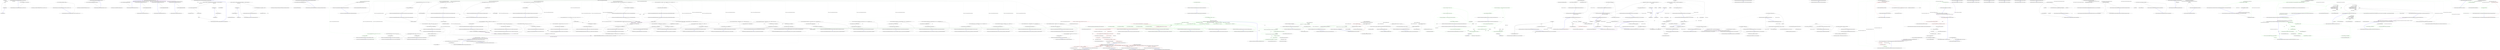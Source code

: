 digraph  {
n52 [label="System.IO.Stream", span=""];
n0 [cluster="Nancy.FormatterExtensions.AsFile(Nancy.IResponseFormatter, string, string)", label="Entry Nancy.FormatterExtensions.AsFile(Nancy.IResponseFormatter, string, string)", span="15-15"];
n1 [cluster="Nancy.FormatterExtensions.AsFile(Nancy.IResponseFormatter, string, string)", label="return new GenericFileResponse(applicationRelativeFilePath, contentType);", span="17-17"];
n2 [cluster="Nancy.FormatterExtensions.AsFile(Nancy.IResponseFormatter, string, string)", label="Exit Nancy.FormatterExtensions.AsFile(Nancy.IResponseFormatter, string, string)", span="15-15"];
n3 [cluster="Nancy.Responses.GenericFileResponse.GenericFileResponse(string, string)", label="Entry Nancy.Responses.GenericFileResponse.GenericFileResponse(string, string)", span="43-43"];
n4 [cluster="Nancy.FormatterExtensions.AsFile(Nancy.IResponseFormatter, string)", label="Entry Nancy.FormatterExtensions.AsFile(Nancy.IResponseFormatter, string)", span="20-20"];
n5 [cluster="Nancy.FormatterExtensions.AsFile(Nancy.IResponseFormatter, string)", label="return new GenericFileResponse(applicationRelativeFilePath);", span="22-22"];
n6 [cluster="Nancy.FormatterExtensions.AsFile(Nancy.IResponseFormatter, string)", label="Exit Nancy.FormatterExtensions.AsFile(Nancy.IResponseFormatter, string)", span="20-20"];
n7 [cluster="Nancy.Responses.GenericFileResponse.GenericFileResponse(string)", label="Entry Nancy.Responses.GenericFileResponse.GenericFileResponse(string)", span="32-32"];
n8 [cluster="Nancy.FormatterExtensions.AsCss(Nancy.IResponseFormatter, string)", label="Entry Nancy.FormatterExtensions.AsCss(Nancy.IResponseFormatter, string)", span="26-26"];
n9 [cluster="Nancy.FormatterExtensions.AsCss(Nancy.IResponseFormatter, string)", label="return AsFile(formatter, applicationRelativeFilePath);", span="28-28"];
n10 [cluster="Nancy.FormatterExtensions.AsCss(Nancy.IResponseFormatter, string)", label="Exit Nancy.FormatterExtensions.AsCss(Nancy.IResponseFormatter, string)", span="26-26"];
n11 [cluster="Nancy.FormatterExtensions.AsImage(Nancy.IResponseFormatter, string)", label="Entry Nancy.FormatterExtensions.AsImage(Nancy.IResponseFormatter, string)", span="31-31"];
n12 [cluster="Nancy.FormatterExtensions.AsImage(Nancy.IResponseFormatter, string)", label="return AsFile(formatter, applicationRelativeFilePath);", span="33-33"];
n13 [cluster="Nancy.FormatterExtensions.AsImage(Nancy.IResponseFormatter, string)", label="Exit Nancy.FormatterExtensions.AsImage(Nancy.IResponseFormatter, string)", span="31-31"];
n14 [cluster="Nancy.FormatterExtensions.AsJs(Nancy.IResponseFormatter, string)", label="Entry Nancy.FormatterExtensions.AsJs(Nancy.IResponseFormatter, string)", span="37-37"];
n15 [cluster="Nancy.FormatterExtensions.AsJs(Nancy.IResponseFormatter, string)", label="return AsFile(formatter, applicationRelativeFilePath);", span="39-39"];
n16 [cluster="Nancy.FormatterExtensions.AsJs(Nancy.IResponseFormatter, string)", label="Exit Nancy.FormatterExtensions.AsJs(Nancy.IResponseFormatter, string)", span="37-37"];
n17 [cluster="Nancy.FormatterExtensions.AsJson<TModel>(Nancy.IResponseFormatter, TModel, Nancy.HttpStatusCode)", label="Entry Nancy.FormatterExtensions.AsJson<TModel>(Nancy.IResponseFormatter, TModel, Nancy.HttpStatusCode)", span="42-42"];
n18 [cluster="Nancy.FormatterExtensions.AsJson<TModel>(Nancy.IResponseFormatter, TModel, Nancy.HttpStatusCode)", label="var serializer = jsonSerializer ?? (jsonSerializer = formatter.Serializers.FirstOrDefault(s => s.CanSerialize(''application/json'')))", span="44-44"];
n19 [cluster="Nancy.FormatterExtensions.AsJson<TModel>(Nancy.IResponseFormatter, TModel, Nancy.HttpStatusCode)", label="var r = new JsonResponse<TModel>(model, serializer)", span="46-46"];
n20 [cluster="Nancy.FormatterExtensions.AsJson<TModel>(Nancy.IResponseFormatter, TModel, Nancy.HttpStatusCode)", label="r.StatusCode = statusCode", span="47-47"];
n23 [cluster="Unk.FirstOrDefault", label="Entry Unk.FirstOrDefault", span=""];
n25 [cluster="lambda expression", label="Entry lambda expression", span="44-44"];
n24 [cluster="JsonResponse<TModel>.cstr", label="Entry JsonResponse<TModel>.cstr", span=""];
n21 [cluster="Nancy.FormatterExtensions.AsJson<TModel>(Nancy.IResponseFormatter, TModel, Nancy.HttpStatusCode)", label="return r;", span="49-49"];
n22 [cluster="Nancy.FormatterExtensions.AsJson<TModel>(Nancy.IResponseFormatter, TModel, Nancy.HttpStatusCode)", label="Exit Nancy.FormatterExtensions.AsJson<TModel>(Nancy.IResponseFormatter, TModel, Nancy.HttpStatusCode)", span="42-42"];
n26 [cluster="lambda expression", label="s.CanSerialize(''application/json'')", span="44-44"];
n27 [cluster="lambda expression", label="Exit lambda expression", span="44-44"];
n28 [cluster="Nancy.ISerializer.CanSerialize(string)", label="Entry Nancy.ISerializer.CanSerialize(string)", span="11-11"];
n29 [cluster="Nancy.FormatterExtensions.AsRedirect(Nancy.IResponseFormatter, string, Nancy.Responses.RedirectResponse.RedirectType)", label="Entry Nancy.FormatterExtensions.AsRedirect(Nancy.IResponseFormatter, string, Nancy.Responses.RedirectResponse.RedirectType)", span="52-52"];
n30 [cluster="Nancy.FormatterExtensions.AsRedirect(Nancy.IResponseFormatter, string, Nancy.Responses.RedirectResponse.RedirectType)", label="return new RedirectResponse(formatter.Context.ToFullPath(location), type);", span="54-54"];
n31 [cluster="Nancy.FormatterExtensions.AsRedirect(Nancy.IResponseFormatter, string, Nancy.Responses.RedirectResponse.RedirectType)", label="Exit Nancy.FormatterExtensions.AsRedirect(Nancy.IResponseFormatter, string, Nancy.Responses.RedirectResponse.RedirectType)", span="52-52"];
n32 [cluster="Nancy.Responses.RedirectResponse.RedirectResponse(string, Nancy.Responses.RedirectResponse.RedirectType)", label="Entry Nancy.Responses.RedirectResponse.RedirectResponse(string, Nancy.Responses.RedirectResponse.RedirectType)", span="14-14"];
n33 [cluster="Nancy.NancyContext.ToFullPath(string)", label="Entry Nancy.NancyContext.ToFullPath(string)", span="25-25"];
n34 [cluster="Nancy.FormatterExtensions.AsXml<TModel>(Nancy.IResponseFormatter, TModel)", label="Entry Nancy.FormatterExtensions.AsXml<TModel>(Nancy.IResponseFormatter, TModel)", span="57-57"];
n35 [cluster="Nancy.FormatterExtensions.AsXml<TModel>(Nancy.IResponseFormatter, TModel)", label="var serializer = xmlSerializer ?? (xmlSerializer = formatter.Serializers.FirstOrDefault(s => s.CanSerialize(''application/xml'')))", span="59-59"];
n36 [cluster="Nancy.FormatterExtensions.AsXml<TModel>(Nancy.IResponseFormatter, TModel)", label="return new XmlResponse<TModel>(model, ''application/xml'', serializer);", span="61-61"];
n39 [cluster="lambda expression", label="Entry lambda expression", span="59-59"];
n37 [cluster="Nancy.FormatterExtensions.AsXml<TModel>(Nancy.IResponseFormatter, TModel)", label="Exit Nancy.FormatterExtensions.AsXml<TModel>(Nancy.IResponseFormatter, TModel)", span="57-57"];
n38 [cluster="XmlResponse<TModel>.cstr", label="Entry XmlResponse<TModel>.cstr", span=""];
n40 [cluster="lambda expression", label="s.CanSerialize(''application/xml'')", span="59-59"];
n41 [cluster="lambda expression", label="Exit lambda expression", span="59-59"];
n42 [cluster="Nancy.FormatterExtensions.FromStream(Nancy.IResponseFormatter, System.IO.Stream, string)", label="Entry Nancy.FormatterExtensions.FromStream(Nancy.IResponseFormatter, System.IO.Stream, string)", span="64-64"];
n43 [cluster="Nancy.FormatterExtensions.FromStream(Nancy.IResponseFormatter, System.IO.Stream, string)", label="return new StreamResponse(() => stream, contentType);", span="66-66"];
n47 [cluster="lambda expression", label=stream, span="66-66"];
n44 [cluster="Nancy.FormatterExtensions.FromStream(Nancy.IResponseFormatter, System.IO.Stream, string)", label="Exit Nancy.FormatterExtensions.FromStream(Nancy.IResponseFormatter, System.IO.Stream, string)", span="64-64"];
n45 [cluster="Nancy.Responses.StreamResponse.StreamResponse(System.Func<System.IO.Stream>, string)", label="Entry Nancy.Responses.StreamResponse.StreamResponse(System.Func<System.IO.Stream>, string)", span="16-16"];
n46 [cluster="lambda expression", label="Entry lambda expression", span="66-66"];
n48 [cluster="lambda expression", label="Exit lambda expression", span="66-66"];
n49 [cluster="Nancy.FormatterExtensions.FromStream(Nancy.IResponseFormatter, System.Func<System.IO.Stream>, string)", label="Entry Nancy.FormatterExtensions.FromStream(Nancy.IResponseFormatter, System.Func<System.IO.Stream>, string)", span="69-69"];
n50 [cluster="Nancy.FormatterExtensions.FromStream(Nancy.IResponseFormatter, System.Func<System.IO.Stream>, string)", label="return new StreamResponse(streamDelegate, contentType);", span="71-71"];
n51 [cluster="Nancy.FormatterExtensions.FromStream(Nancy.IResponseFormatter, System.Func<System.IO.Stream>, string)", label="Exit Nancy.FormatterExtensions.FromStream(Nancy.IResponseFormatter, System.Func<System.IO.Stream>, string)", span="69-69"];
d11 [cluster="Nancy.Tests.Unit.Routing.DefaultRoutePatternMatcherFixture.Should_ignore_trailing_slash_on_route_path()", color=green, community=0, label="0: var results = this.matcher.Match(''/foo/bar'', ''/foo/bar/'', new[] { ''foo'', ''bar'' }, null)", span="30-30"];
d162 [label="Nancy.Tests.Unit.Routing.DefaultRoutePatternMatcherFixture", span=""];
d10 [cluster="Nancy.Tests.Unit.Routing.DefaultRoutePatternMatcherFixture.Should_ignore_trailing_slash_on_route_path()", label="Entry Nancy.Tests.Unit.Routing.DefaultRoutePatternMatcherFixture.Should_ignore_trailing_slash_on_route_path()", span="27-27"];
d12 [cluster="Nancy.Tests.Unit.Routing.DefaultRoutePatternMatcherFixture.Should_ignore_trailing_slash_on_route_path()", color=green, community=0, label="0: results.IsMatch.ShouldBeTrue()", span="33-33"];
d8 [cluster="Nancy.Routing.DefaultRoutePatternMatcher.Match(string, string, System.Collections.Generic.IEnumerable<string>, Nancy.NancyContext)", label="Entry Nancy.Routing.DefaultRoutePatternMatcher.Match(string, string, System.Collections.Generic.IEnumerable<string>, Nancy.NancyContext)", span="26-26"];
d13 [cluster="Nancy.Tests.Unit.Routing.DefaultRoutePatternMatcherFixture.Should_ignore_trailing_slash_on_route_path()", label="Exit Nancy.Tests.Unit.Routing.DefaultRoutePatternMatcherFixture.Should_ignore_trailing_slash_on_route_path()", span="27-27"];
d9 [cluster="bool.ShouldBeTrue()", label="Entry bool.ShouldBeTrue()", span="85-85"];
d1 [cluster="Nancy.Tests.Unit.Routing.DefaultRoutePatternMatcherFixture.DefaultRoutePatternMatcherFixture()", label="this.matcher = new DefaultRoutePatternMatcher()", span="13-13"];
d5 [cluster="Nancy.Tests.Unit.Routing.DefaultRoutePatternMatcherFixture.Should_not_trim_trailing_slash_if_requesting_root()", label="var results = this.matcher.Match(''/'', ''/'', new string[] { }, null)", span="20-20"];
d15 [cluster="Nancy.Tests.Unit.Routing.DefaultRoutePatternMatcherFixture.Should_ignore_trailing_slash_on_request_uri()", label="var results = this.matcher.Match(''/foo/bar/'', ''/foo/bar'', new[] { ''foo'', ''bar'' }, null)", span="40-40"];
d19 [cluster="Nancy.Tests.Unit.Routing.DefaultRoutePatternMatcherFixture.Should_return_match_result_when_paths_matched()", label="var results = this.matcher.Match(''/foo/bar'', ''/foo/bar'', new[] { ''foo'', ''bar'' }, null)", span="50-50"];
d24 [cluster="Nancy.Tests.Unit.Routing.DefaultRoutePatternMatcherFixture.Should_return_match_result_with_context_of_current_request_when_paths_matched()", label="var results = this.matcher.Match(''/foo/bar'', ''/foo/bar'', new[] { ''foo'', ''bar'' }, context)", span="63-63"];
d31 [cluster="Nancy.Tests.Unit.Routing.DefaultRoutePatternMatcherFixture.Should_return_match_result_with_context_of_current_request_when_paths_do_not_match()", label="var results = this.matcher.Match(''/foo/bar'', ''/bar/foo'', new[] { ''foo'', ''bar'' }, context)", span="76-76"];
d35 [cluster="Nancy.Tests.Unit.Routing.DefaultRoutePatternMatcherFixture.Should_return_negative_match_result_when_paths_does_not_match()", label="var results = this.matcher.Match(''/foo/bar'', ''/bar/foo'', new[] { ''bar'', ''foo'' }, null)", span="86-86"];
d40 [cluster="Nancy.Tests.Unit.Routing.DefaultRoutePatternMatcherFixture.Should_be_case_insensitive_when_checking_for_match()", label="var results = this.matcher.Match(''/FoO/baR'', ''/fOO/bAr'', new[] { ''fOO'', ''bAr'' }, null)", span="96-96"];
d44 [cluster="Nancy.Tests.Unit.Routing.DefaultRoutePatternMatcherFixture.Should_capture_parameters()", label="var results = this.matcher.Match(''/foo/bar/baz'', ''/foo/{bar}/{baz}'', new[] { ''foo'', ''{bar}'', ''{baz}'' }, null)", span="106-106"];
d50 [cluster="Nancy.Tests.Unit.Routing.DefaultRoutePatternMatcherFixture.Should_treat_parameters_as_greedy()", label="var results = this.matcher.Match(''/foo/bar/baz'', ''/foo/{bar}'', new[] { ''foo'', ''{bar}'' }, null)", span="117-117"];
d54 [cluster="Nancy.Tests.Unit.Routing.DefaultRoutePatternMatcherFixture.Should_allow_regex_in_route_definition_and_capture_specified_parameters()", label="var results = this.matcher.Match(''/foo/1234'', @''/(?<foo>foo)/(?<bar>\d{4})/'', new[] { ''(?<foo>foo)'', @''(?<bar>\d{4})'' }, null)", span="127-127"];
d60 [cluster="Nancy.Tests.Unit.Routing.DefaultRoutePatternMatcherFixture.Should_allow_regex_in_route_definition_and_return_negative_result_when_it_does_not_match()", label="var results = this.matcher.Match(''/foo/bar'', @''/foo/(?<bar>[0-9]*)'', new[] { ''foo'', @''(?<bar>[0-9]*)'' }, null)", span="139-139"];
d65 [cluster="Nancy.Tests.Unit.Routing.DefaultRoutePatternMatcherFixture.Should_not_url_decode_captured_parameters()", label="var results = this.matcher.Match(''/foo/'' + parameter, ''/foo/{bar}'', new[] { ''foo'', @''{bar}'' }, null)", span="152-152"];
d71 [cluster="Nancy.Tests.Unit.Routing.DefaultRoutePatternMatcherFixture.Should_allow_all_of_the_unreserved_rfc_1738_characters_in_the_capture_segments()", label="var results = this.matcher.Match(''/foo/'' + parameter, ''/foo/{bar}'', new[] { ''foo'', @''{bar}'' }, null)", span="165-165"];
d76 [cluster="Nancy.Tests.Unit.Routing.DefaultRoutePatternMatcherFixture.Should_allow_all_of_the_unreserved_rfc_1738_characters_in_the_non_capture_segments()", label="var results = this.matcher.Match(''/foo/'' + parameter, ''/foo/'' + parameter, new[] { ''foo'', parameter }, null)", span="178-178"];
d81 [cluster="Nancy.Tests.Unit.Routing.DefaultRoutePatternMatcherFixture.Should_allow_underscore_in_parameter_key()", label="var results = this.matcher.Match(''/foo/'' + parameter, ''/foo/{b_ar}'', new[] { ''foo'', ''{b_ar}'' }, null)", span="191-191"];
d86 [cluster="Nancy.Tests.Unit.Routing.DefaultRoutePatternMatcherFixture.Should_capture_parameters_when_the_segment_contains_more_characters_after_parameter_declaration()", label="var results = this.matcher.Match(''/foo/'' + parameter + ''.cshtml'', ''/foo/{name}.cshtml'', new[] { ''foo'', ''{name}.cshtml'' }, null)", span="204-204"];
d91 [cluster="Nancy.Tests.Unit.Routing.DefaultRoutePatternMatcherFixture.Should_capture_parameters_even_when_it_is_surrounded_by_additional_characters()", label="var results = this.matcher.Match(''/foo/bar'' + parameter + ''.cshtml'', ''/foo/bar{name}.cshtml'', new[] { ''foo'', ''bar{name}.cshtml'' }, null)", span="217-217"];
d95 [cluster="Nancy.Tests.Unit.Routing.DefaultRoutePatternMatcherFixture.Should_capture_multiple_parameters()", label="var results = this.matcher.Match(''/foo/filename.cshtml'', ''/foo/{name}.{format}'', new[] { ''foo'', ''{name}.{format}'' }, null)", span="227-227"];
d100 [cluster="Nancy.Tests.Unit.Routing.DefaultRoutePatternMatcherFixture.Should_capture_multiple_parameters_that_are_surrounded_by_characters()", label="var results = this.matcher.Match(''/foo/barfilename.cshtmlbaz'', ''/foo/bar{name}.{format}baz'', new[] { ''foo'', ''bar{name}.{format}baz'' }, null)", span="238-238"];
d105 [cluster="Nancy.Tests.Unit.Routing.DefaultRoutePatternMatcherFixture.Should_support_optional_segments()", label="var results = this.matcher.Match(''/foo'', ''/foo/{bar?}'', new[] { ''foo'', ''{bar?}'' }, null)", span="249-249"];
d109 [cluster="Nancy.Tests.Unit.Routing.DefaultRoutePatternMatcherFixture.Should_support_default_values_for_optional_parameters()", label="var results = this.matcher.Match(''/foo'', ''/foo/{bar?hiya}'', new[] { ''foo'', ''{bar?hiya}'' }, null)", span="259-259"];
d113 [cluster="Nancy.Tests.Unit.Routing.DefaultRoutePatternMatcherFixture.Should_use_captured_value_for_optional_parameter_when_supplied()", label="var results = this.matcher.Match(''/foo/ninjah'', ''/foo/{bar?hiya}'', new[] { ''foo'', ''{bar?hiya}'' }, null)", span="269-269"];
d117 [cluster="Nancy.Tests.Unit.Routing.DefaultRoutePatternMatcherFixture.Should_support_non_optional_parameters_after_optional_parameter()", label="var results = this.matcher.Match(''/foo/andreas'', ''/foo/{bar?hiya}/{name}'', new[] { ''foo'', ''{bar?hiya}'', ''{name}'' }, null)", span="279-279"];
d122 [cluster="Nancy.Tests.Unit.Routing.DefaultRoutePatternMatcherFixture.Should_use_captured_value_for_optional_parameter_when_value_was_supplied_and_route_contains_additional_parameters()", label="var results = this.matcher.Match(''/foo/bye/andreas'', ''/foo/{bar?hiya}/{name}'', new[] { ''foo'', ''{bar?hiya}'', ''{name}'' }, null)", span="290-290"];
d127 [cluster="Nancy.Tests.Unit.Routing.DefaultRoutePatternMatcherFixture.Should_support_combination_of_optional_and_required_parameters_in_same_segment()", label="var results = this.matcher.Match(''/foo/filename.cshtml'', ''/foo/{name?}.{format}'', new[] { ''foo'', ''{name?}.{format}'' }, null)", span="301-301"];
d132 [cluster="Nancy.Tests.Unit.Routing.DefaultRoutePatternMatcherFixture.Should_support_multiple_optional_parameters_in_same_segment()", label="var results = this.matcher.Match(''/foo/filename.cshtml'', ''/foo/{name?}.{format?}'', new[] { ''foo'', ''{name?}.{format?}'' }, null)", span="312-312"];
d137 [cluster="Nancy.Tests.Unit.Routing.DefaultRoutePatternMatcherFixture.Should_support_single_default_value_parameter_when_segment_contains_multiple_optional_parameters()", label="var results = this.matcher.Match(''/foo/filename.cshtml'', ''/foo/{name?stuff}.{format?}'', new[] { ''foo'', ''{name?stuff}.{format?}'' }, null)", span="323-323"];
d142 [cluster="Nancy.Tests.Unit.Routing.DefaultRoutePatternMatcherFixture.Should_support_default_values_for_all_parametes_when_segment_contains_multiple_parameters()", label="var results = this.matcher.Match(''/foo/filename.cshtml'', ''/foo/{name?stuff}.{format?}'', new[] { ''foo'', ''{name?stuff}.{format?}'' }, null)", span="334-334"];
d147 [cluster="Nancy.Tests.Unit.Routing.DefaultRoutePatternMatcherFixture.Should_support_literals_after_optional_parameter_when_value_was_supplied()", label="var results = this.matcher.Match(''/foo/cshtmlbaz'', ''/foo/{format?}baz'', new[] { ''foo'', ''{format?}baz'' }, null)", span="345-345"];
d151 [cluster="Nancy.Tests.Unit.Routing.DefaultRoutePatternMatcherFixture.Should_support_literals_after_optional_parameter_when_value_was_not_supplied()", label="var results = this.matcher.Match(''/foo/baz'', ''/foo/{format?cshtml}baz'', new[] { ''foo'', ''{format?cshtml}baz'' }, null)", span="355-355"];
d155 [cluster="Nancy.Tests.Unit.Routing.DefaultRoutePatternMatcherFixture.Should_support_literals_before_optional_parameter_when_value_was_supplied()", label="var results = this.matcher.Match(''/foo/barcshtml'', ''/foo/bar{format}'', new[] { ''foo'', ''bar{format?cshtml}'' }, null)", span="365-365"];
d159 [cluster="Nancy.Tests.Unit.Routing.DefaultRoutePatternMatcherFixture.Should_support_literals_before_optional_parameter_when_value_was_not_supplied()", label="var results = this.matcher.Match(''/foo/bar'', ''/foo/bar{format?cshtml}'', new[] { ''foo'', ''bar{format?cshtml}'' }, null)", span="375-375"];
d6 [cluster="Nancy.Tests.Unit.Routing.DefaultRoutePatternMatcherFixture.Should_not_trim_trailing_slash_if_requesting_root()", label="results.IsMatch.ShouldBeTrue()", span="23-23"];
d16 [cluster="Nancy.Tests.Unit.Routing.DefaultRoutePatternMatcherFixture.Should_ignore_trailing_slash_on_request_uri()", label="results.IsMatch.ShouldBeTrue()", span="43-43"];
d20 [cluster="Nancy.Tests.Unit.Routing.DefaultRoutePatternMatcherFixture.Should_return_match_result_when_paths_matched()", label="results.IsMatch.ShouldBeTrue()", span="53-53"];
d41 [cluster="Nancy.Tests.Unit.Routing.DefaultRoutePatternMatcherFixture.Should_be_case_insensitive_when_checking_for_match()", label="results.IsMatch.ShouldBeTrue()", span="99-99"];
d55 [cluster="Nancy.Tests.Unit.Routing.DefaultRoutePatternMatcherFixture.Should_allow_regex_in_route_definition_and_capture_specified_parameters()", label="results.IsMatch.ShouldBeTrue()", span="130-130"];
d77 [cluster="Nancy.Tests.Unit.Routing.DefaultRoutePatternMatcherFixture.Should_allow_all_of_the_unreserved_rfc_1738_characters_in_the_non_capture_segments()", label="results.IsMatch.ShouldBeTrue()", span="181-181"];
d106 [cluster="Nancy.Tests.Unit.Routing.DefaultRoutePatternMatcherFixture.Should_support_optional_segments()", label="results.IsMatch.ShouldBeTrue()", span="252-252"];
d0 [cluster="Nancy.Tests.Unit.Routing.DefaultRoutePatternMatcherFixture.DefaultRoutePatternMatcherFixture()", label="Entry Nancy.Tests.Unit.Routing.DefaultRoutePatternMatcherFixture.DefaultRoutePatternMatcherFixture()", span="11-11"];
d2 [cluster="Nancy.Tests.Unit.Routing.DefaultRoutePatternMatcherFixture.DefaultRoutePatternMatcherFixture()", label="Exit Nancy.Tests.Unit.Routing.DefaultRoutePatternMatcherFixture.DefaultRoutePatternMatcherFixture()", span="11-11"];
d3 [cluster="Nancy.Routing.DefaultRoutePatternMatcher.DefaultRoutePatternMatcher()", label="Entry Nancy.Routing.DefaultRoutePatternMatcher.DefaultRoutePatternMatcher()", span="13-13"];
d4 [cluster="Nancy.Tests.Unit.Routing.DefaultRoutePatternMatcherFixture.Should_not_trim_trailing_slash_if_requesting_root()", label="Entry Nancy.Tests.Unit.Routing.DefaultRoutePatternMatcherFixture.Should_not_trim_trailing_slash_if_requesting_root()", span="17-17"];
d14 [cluster="Nancy.Tests.Unit.Routing.DefaultRoutePatternMatcherFixture.Should_ignore_trailing_slash_on_request_uri()", label="Entry Nancy.Tests.Unit.Routing.DefaultRoutePatternMatcherFixture.Should_ignore_trailing_slash_on_request_uri()", span="37-37"];
d18 [cluster="Nancy.Tests.Unit.Routing.DefaultRoutePatternMatcherFixture.Should_return_match_result_when_paths_matched()", label="Entry Nancy.Tests.Unit.Routing.DefaultRoutePatternMatcherFixture.Should_return_match_result_when_paths_matched()", span="47-47"];
d23 [cluster="Nancy.Tests.Unit.Routing.DefaultRoutePatternMatcherFixture.Should_return_match_result_with_context_of_current_request_when_paths_matched()", label="var context = new NancyContext()", span="60-60"];
d25 [cluster="Nancy.Tests.Unit.Routing.DefaultRoutePatternMatcherFixture.Should_return_match_result_with_context_of_current_request_when_paths_matched()", label="results.Context.ShouldBeSameAs(context)", span="66-66"];
d30 [cluster="Nancy.Tests.Unit.Routing.DefaultRoutePatternMatcherFixture.Should_return_match_result_with_context_of_current_request_when_paths_do_not_match()", label="var context = new NancyContext()", span="73-73"];
d32 [cluster="Nancy.Tests.Unit.Routing.DefaultRoutePatternMatcherFixture.Should_return_match_result_with_context_of_current_request_when_paths_do_not_match()", label="results.Context.ShouldBeSameAs(context)", span="79-79"];
d34 [cluster="Nancy.Tests.Unit.Routing.DefaultRoutePatternMatcherFixture.Should_return_negative_match_result_when_paths_does_not_match()", label="Entry Nancy.Tests.Unit.Routing.DefaultRoutePatternMatcherFixture.Should_return_negative_match_result_when_paths_does_not_match()", span="83-83"];
d36 [cluster="Nancy.Tests.Unit.Routing.DefaultRoutePatternMatcherFixture.Should_return_negative_match_result_when_paths_does_not_match()", label="results.IsMatch.ShouldBeFalse()", span="89-89"];
d39 [cluster="Nancy.Tests.Unit.Routing.DefaultRoutePatternMatcherFixture.Should_be_case_insensitive_when_checking_for_match()", label="Entry Nancy.Tests.Unit.Routing.DefaultRoutePatternMatcherFixture.Should_be_case_insensitive_when_checking_for_match()", span="93-93"];
d43 [cluster="Nancy.Tests.Unit.Routing.DefaultRoutePatternMatcherFixture.Should_capture_parameters()", label="Entry Nancy.Tests.Unit.Routing.DefaultRoutePatternMatcherFixture.Should_capture_parameters()", span="103-103"];
d45 [cluster="Nancy.Tests.Unit.Routing.DefaultRoutePatternMatcherFixture.Should_capture_parameters()", label="((string)results.Parameters[''bar'']).ShouldEqual(''bar'')", span="109-109"];
d46 [cluster="Nancy.Tests.Unit.Routing.DefaultRoutePatternMatcherFixture.Should_capture_parameters()", label="((string)results.Parameters[''baz'']).ShouldEqual(''baz'')", span="110-110"];
d49 [cluster="Nancy.Tests.Unit.Routing.DefaultRoutePatternMatcherFixture.Should_treat_parameters_as_greedy()", label="Entry Nancy.Tests.Unit.Routing.DefaultRoutePatternMatcherFixture.Should_treat_parameters_as_greedy()", span="114-114"];
d51 [cluster="Nancy.Tests.Unit.Routing.DefaultRoutePatternMatcherFixture.Should_treat_parameters_as_greedy()", label="((string)results.Parameters[''bar'']).ShouldEqual(''bar/baz'')", span="120-120"];
d53 [cluster="Nancy.Tests.Unit.Routing.DefaultRoutePatternMatcherFixture.Should_allow_regex_in_route_definition_and_capture_specified_parameters()", label="Entry Nancy.Tests.Unit.Routing.DefaultRoutePatternMatcherFixture.Should_allow_regex_in_route_definition_and_capture_specified_parameters()", span="124-124"];
d56 [cluster="Nancy.Tests.Unit.Routing.DefaultRoutePatternMatcherFixture.Should_allow_regex_in_route_definition_and_capture_specified_parameters()", label="((string)results.Parameters[''foo'']).ShouldEqual(''foo'')", span="131-131"];
d57 [cluster="Nancy.Tests.Unit.Routing.DefaultRoutePatternMatcherFixture.Should_allow_regex_in_route_definition_and_capture_specified_parameters()", label="((string)results.Parameters[''bar'']).ShouldEqual(''1234'')", span="132-132"];
d59 [cluster="Nancy.Tests.Unit.Routing.DefaultRoutePatternMatcherFixture.Should_allow_regex_in_route_definition_and_return_negative_result_when_it_does_not_match()", label="Entry Nancy.Tests.Unit.Routing.DefaultRoutePatternMatcherFixture.Should_allow_regex_in_route_definition_and_return_negative_result_when_it_does_not_match()", span="136-136"];
d61 [cluster="Nancy.Tests.Unit.Routing.DefaultRoutePatternMatcherFixture.Should_allow_regex_in_route_definition_and_return_negative_result_when_it_does_not_match()", label="results.IsMatch.ShouldBeFalse()", span="142-142"];
d64 [cluster="Nancy.Tests.Unit.Routing.DefaultRoutePatternMatcherFixture.Should_not_url_decode_captured_parameters()", label="var parameter = Uri.EscapeUriString(''baa ram ewe{}'')", span="149-149"];
d66 [cluster="Nancy.Tests.Unit.Routing.DefaultRoutePatternMatcherFixture.Should_not_url_decode_captured_parameters()", label="((string)results.Parameters[''bar'']).ShouldEqual(parameter)", span="155-155"];
d70 [cluster="Nancy.Tests.Unit.Routing.DefaultRoutePatternMatcherFixture.Should_allow_all_of_the_unreserved_rfc_1738_characters_in_the_capture_segments()", label="string parameter = ''0123456789abcdefghijklmnopqrstuvwxyzABCDEFGHIJKLMNOPQRSTUVWXYZ-_.!*'()''", span="162-162"];
d72 [cluster="Nancy.Tests.Unit.Routing.DefaultRoutePatternMatcherFixture.Should_allow_all_of_the_unreserved_rfc_1738_characters_in_the_capture_segments()", label="((string)results.Parameters[''bar'']).ShouldEqual(parameter)", span="168-168"];
d75 [cluster="Nancy.Tests.Unit.Routing.DefaultRoutePatternMatcherFixture.Should_allow_all_of_the_unreserved_rfc_1738_characters_in_the_non_capture_segments()", label="string parameter = ''0123456789abcdefghijklmnopqrstuvwxyzABCDEFGHIJKLMNOPQRSTUVWXYZ-_.!*'()''", span="175-175"];
d80 [cluster="Nancy.Tests.Unit.Routing.DefaultRoutePatternMatcherFixture.Should_allow_underscore_in_parameter_key()", label="string parameter = ''lol''", span="188-188"];
d82 [cluster="Nancy.Tests.Unit.Routing.DefaultRoutePatternMatcherFixture.Should_allow_underscore_in_parameter_key()", label="((string)results.Parameters[''b_ar'']).ShouldEqual(parameter)", span="194-194"];
d85 [cluster="Nancy.Tests.Unit.Routing.DefaultRoutePatternMatcherFixture.Should_capture_parameters_when_the_segment_contains_more_characters_after_parameter_declaration()", label="string parameter = ''filename''", span="201-201"];
d87 [cluster="Nancy.Tests.Unit.Routing.DefaultRoutePatternMatcherFixture.Should_capture_parameters_when_the_segment_contains_more_characters_after_parameter_declaration()", label="((string)results.Parameters[''name'']).ShouldEqual(parameter)", span="207-207"];
d90 [cluster="Nancy.Tests.Unit.Routing.DefaultRoutePatternMatcherFixture.Should_capture_parameters_even_when_it_is_surrounded_by_additional_characters()", label="string parameter = ''filename''", span="214-214"];
d92 [cluster="Nancy.Tests.Unit.Routing.DefaultRoutePatternMatcherFixture.Should_capture_parameters_even_when_it_is_surrounded_by_additional_characters()", label="((string)results.Parameters[''name'']).ShouldEqual(parameter)", span="220-220"];
d94 [cluster="Nancy.Tests.Unit.Routing.DefaultRoutePatternMatcherFixture.Should_capture_multiple_parameters()", label="Entry Nancy.Tests.Unit.Routing.DefaultRoutePatternMatcherFixture.Should_capture_multiple_parameters()", span="224-224"];
d96 [cluster="Nancy.Tests.Unit.Routing.DefaultRoutePatternMatcherFixture.Should_capture_multiple_parameters()", label="((string)results.Parameters[''name'']).ShouldEqual(''filename'')", span="230-230"];
d97 [cluster="Nancy.Tests.Unit.Routing.DefaultRoutePatternMatcherFixture.Should_capture_multiple_parameters()", label="((string)results.Parameters[''format'']).ShouldEqual(''cshtml'')", span="231-231"];
d99 [cluster="Nancy.Tests.Unit.Routing.DefaultRoutePatternMatcherFixture.Should_capture_multiple_parameters_that_are_surrounded_by_characters()", label="Entry Nancy.Tests.Unit.Routing.DefaultRoutePatternMatcherFixture.Should_capture_multiple_parameters_that_are_surrounded_by_characters()", span="235-235"];
d101 [cluster="Nancy.Tests.Unit.Routing.DefaultRoutePatternMatcherFixture.Should_capture_multiple_parameters_that_are_surrounded_by_characters()", label="((string)results.Parameters[''name'']).ShouldEqual(''filename'')", span="241-241"];
d102 [cluster="Nancy.Tests.Unit.Routing.DefaultRoutePatternMatcherFixture.Should_capture_multiple_parameters_that_are_surrounded_by_characters()", label="((string)results.Parameters[''format'']).ShouldEqual(''cshtml'')", span="242-242"];
d104 [cluster="Nancy.Tests.Unit.Routing.DefaultRoutePatternMatcherFixture.Should_support_optional_segments()", label="Entry Nancy.Tests.Unit.Routing.DefaultRoutePatternMatcherFixture.Should_support_optional_segments()", span="246-246"];
d108 [cluster="Nancy.Tests.Unit.Routing.DefaultRoutePatternMatcherFixture.Should_support_default_values_for_optional_parameters()", label="Entry Nancy.Tests.Unit.Routing.DefaultRoutePatternMatcherFixture.Should_support_default_values_for_optional_parameters()", span="256-256"];
d110 [cluster="Nancy.Tests.Unit.Routing.DefaultRoutePatternMatcherFixture.Should_support_default_values_for_optional_parameters()", label="((string)results.Parameters[''bar'']).ShouldEqual(''hiya'')", span="262-262"];
d112 [cluster="Nancy.Tests.Unit.Routing.DefaultRoutePatternMatcherFixture.Should_use_captured_value_for_optional_parameter_when_supplied()", label="Entry Nancy.Tests.Unit.Routing.DefaultRoutePatternMatcherFixture.Should_use_captured_value_for_optional_parameter_when_supplied()", span="266-266"];
d114 [cluster="Nancy.Tests.Unit.Routing.DefaultRoutePatternMatcherFixture.Should_use_captured_value_for_optional_parameter_when_supplied()", label="((string)results.Parameters[''bar'']).ShouldEqual(''ninjah'')", span="272-272"];
d116 [cluster="Nancy.Tests.Unit.Routing.DefaultRoutePatternMatcherFixture.Should_support_non_optional_parameters_after_optional_parameter()", label="Entry Nancy.Tests.Unit.Routing.DefaultRoutePatternMatcherFixture.Should_support_non_optional_parameters_after_optional_parameter()", span="276-276"];
d118 [cluster="Nancy.Tests.Unit.Routing.DefaultRoutePatternMatcherFixture.Should_support_non_optional_parameters_after_optional_parameter()", label="((string)results.Parameters[''bar'']).ShouldEqual(''hiya'')", span="282-282"];
d119 [cluster="Nancy.Tests.Unit.Routing.DefaultRoutePatternMatcherFixture.Should_support_non_optional_parameters_after_optional_parameter()", label="((string)results.Parameters[''name'']).ShouldEqual(''andreas'')", span="283-283"];
d121 [cluster="Nancy.Tests.Unit.Routing.DefaultRoutePatternMatcherFixture.Should_use_captured_value_for_optional_parameter_when_value_was_supplied_and_route_contains_additional_parameters()", label="Entry Nancy.Tests.Unit.Routing.DefaultRoutePatternMatcherFixture.Should_use_captured_value_for_optional_parameter_when_value_was_supplied_and_route_contains_additional_parameters()", span="287-287"];
d123 [cluster="Nancy.Tests.Unit.Routing.DefaultRoutePatternMatcherFixture.Should_use_captured_value_for_optional_parameter_when_value_was_supplied_and_route_contains_additional_parameters()", label="((string)results.Parameters[''bar'']).ShouldEqual(''bye'')", span="293-293"];
d124 [cluster="Nancy.Tests.Unit.Routing.DefaultRoutePatternMatcherFixture.Should_use_captured_value_for_optional_parameter_when_value_was_supplied_and_route_contains_additional_parameters()", label="((string)results.Parameters[''name'']).ShouldEqual(''andreas'')", span="294-294"];
d126 [cluster="Nancy.Tests.Unit.Routing.DefaultRoutePatternMatcherFixture.Should_support_combination_of_optional_and_required_parameters_in_same_segment()", label="Entry Nancy.Tests.Unit.Routing.DefaultRoutePatternMatcherFixture.Should_support_combination_of_optional_and_required_parameters_in_same_segment()", span="298-298"];
d128 [cluster="Nancy.Tests.Unit.Routing.DefaultRoutePatternMatcherFixture.Should_support_combination_of_optional_and_required_parameters_in_same_segment()", label="((string)results.Parameters[''name'']).ShouldEqual(''filename'')", span="304-304"];
d129 [cluster="Nancy.Tests.Unit.Routing.DefaultRoutePatternMatcherFixture.Should_support_combination_of_optional_and_required_parameters_in_same_segment()", label="((string)results.Parameters[''format'']).ShouldEqual(''cshtml'')", span="305-305"];
d131 [cluster="Nancy.Tests.Unit.Routing.DefaultRoutePatternMatcherFixture.Should_support_multiple_optional_parameters_in_same_segment()", label="Entry Nancy.Tests.Unit.Routing.DefaultRoutePatternMatcherFixture.Should_support_multiple_optional_parameters_in_same_segment()", span="309-309"];
d133 [cluster="Nancy.Tests.Unit.Routing.DefaultRoutePatternMatcherFixture.Should_support_multiple_optional_parameters_in_same_segment()", label="((string)results.Parameters[''name'']).ShouldEqual(''filename'')", span="315-315"];
d134 [cluster="Nancy.Tests.Unit.Routing.DefaultRoutePatternMatcherFixture.Should_support_multiple_optional_parameters_in_same_segment()", label="((string)results.Parameters[''format'']).ShouldEqual(''cshtml'')", span="316-316"];
d136 [cluster="Nancy.Tests.Unit.Routing.DefaultRoutePatternMatcherFixture.Should_support_single_default_value_parameter_when_segment_contains_multiple_optional_parameters()", label="Entry Nancy.Tests.Unit.Routing.DefaultRoutePatternMatcherFixture.Should_support_single_default_value_parameter_when_segment_contains_multiple_optional_parameters()", span="320-320"];
d138 [cluster="Nancy.Tests.Unit.Routing.DefaultRoutePatternMatcherFixture.Should_support_single_default_value_parameter_when_segment_contains_multiple_optional_parameters()", label="((string)results.Parameters[''name'']).ShouldEqual(''filename'')", span="326-326"];
d139 [cluster="Nancy.Tests.Unit.Routing.DefaultRoutePatternMatcherFixture.Should_support_single_default_value_parameter_when_segment_contains_multiple_optional_parameters()", label="((string)results.Parameters[''format'']).ShouldEqual(''cshtml'')", span="327-327"];
d141 [cluster="Nancy.Tests.Unit.Routing.DefaultRoutePatternMatcherFixture.Should_support_default_values_for_all_parametes_when_segment_contains_multiple_parameters()", label="Entry Nancy.Tests.Unit.Routing.DefaultRoutePatternMatcherFixture.Should_support_default_values_for_all_parametes_when_segment_contains_multiple_parameters()", span="331-331"];
d143 [cluster="Nancy.Tests.Unit.Routing.DefaultRoutePatternMatcherFixture.Should_support_default_values_for_all_parametes_when_segment_contains_multiple_parameters()", label="((string)results.Parameters[''name'']).ShouldEqual(''filename'')", span="337-337"];
d144 [cluster="Nancy.Tests.Unit.Routing.DefaultRoutePatternMatcherFixture.Should_support_default_values_for_all_parametes_when_segment_contains_multiple_parameters()", label="((string)results.Parameters[''format'']).ShouldEqual(''cshtml'')", span="338-338"];
d146 [cluster="Nancy.Tests.Unit.Routing.DefaultRoutePatternMatcherFixture.Should_support_literals_after_optional_parameter_when_value_was_supplied()", label="Entry Nancy.Tests.Unit.Routing.DefaultRoutePatternMatcherFixture.Should_support_literals_after_optional_parameter_when_value_was_supplied()", span="342-342"];
d148 [cluster="Nancy.Tests.Unit.Routing.DefaultRoutePatternMatcherFixture.Should_support_literals_after_optional_parameter_when_value_was_supplied()", label="((string)results.Parameters[''format'']).ShouldEqual(''cshtml'')", span="348-348"];
d150 [cluster="Nancy.Tests.Unit.Routing.DefaultRoutePatternMatcherFixture.Should_support_literals_after_optional_parameter_when_value_was_not_supplied()", label="Entry Nancy.Tests.Unit.Routing.DefaultRoutePatternMatcherFixture.Should_support_literals_after_optional_parameter_when_value_was_not_supplied()", span="352-352"];
d152 [cluster="Nancy.Tests.Unit.Routing.DefaultRoutePatternMatcherFixture.Should_support_literals_after_optional_parameter_when_value_was_not_supplied()", label="((string)results.Parameters[''format'']).ShouldEqual(''cshtml'')", span="358-358"];
d154 [cluster="Nancy.Tests.Unit.Routing.DefaultRoutePatternMatcherFixture.Should_support_literals_before_optional_parameter_when_value_was_supplied()", label="Entry Nancy.Tests.Unit.Routing.DefaultRoutePatternMatcherFixture.Should_support_literals_before_optional_parameter_when_value_was_supplied()", span="362-362"];
d156 [cluster="Nancy.Tests.Unit.Routing.DefaultRoutePatternMatcherFixture.Should_support_literals_before_optional_parameter_when_value_was_supplied()", label="((string)results.Parameters[''format'']).ShouldEqual(''cshtml'')", span="368-368"];
d158 [cluster="Nancy.Tests.Unit.Routing.DefaultRoutePatternMatcherFixture.Should_support_literals_before_optional_parameter_when_value_was_not_supplied()", label="Entry Nancy.Tests.Unit.Routing.DefaultRoutePatternMatcherFixture.Should_support_literals_before_optional_parameter_when_value_was_not_supplied()", span="372-372"];
d160 [cluster="Nancy.Tests.Unit.Routing.DefaultRoutePatternMatcherFixture.Should_support_literals_before_optional_parameter_when_value_was_not_supplied()", label="((string)results.Parameters[''format'']).ShouldEqual(''cshtml'')", span="378-378"];
d7 [cluster="Nancy.Tests.Unit.Routing.DefaultRoutePatternMatcherFixture.Should_not_trim_trailing_slash_if_requesting_root()", label="Exit Nancy.Tests.Unit.Routing.DefaultRoutePatternMatcherFixture.Should_not_trim_trailing_slash_if_requesting_root()", span="17-17"];
d17 [cluster="Nancy.Tests.Unit.Routing.DefaultRoutePatternMatcherFixture.Should_ignore_trailing_slash_on_request_uri()", label="Exit Nancy.Tests.Unit.Routing.DefaultRoutePatternMatcherFixture.Should_ignore_trailing_slash_on_request_uri()", span="37-37"];
d21 [cluster="Nancy.Tests.Unit.Routing.DefaultRoutePatternMatcherFixture.Should_return_match_result_when_paths_matched()", label="Exit Nancy.Tests.Unit.Routing.DefaultRoutePatternMatcherFixture.Should_return_match_result_when_paths_matched()", span="47-47"];
d42 [cluster="Nancy.Tests.Unit.Routing.DefaultRoutePatternMatcherFixture.Should_be_case_insensitive_when_checking_for_match()", label="Exit Nancy.Tests.Unit.Routing.DefaultRoutePatternMatcherFixture.Should_be_case_insensitive_when_checking_for_match()", span="93-93"];
d78 [cluster="Nancy.Tests.Unit.Routing.DefaultRoutePatternMatcherFixture.Should_allow_all_of_the_unreserved_rfc_1738_characters_in_the_non_capture_segments()", label="Exit Nancy.Tests.Unit.Routing.DefaultRoutePatternMatcherFixture.Should_allow_all_of_the_unreserved_rfc_1738_characters_in_the_non_capture_segments()", span="172-172"];
d107 [cluster="Nancy.Tests.Unit.Routing.DefaultRoutePatternMatcherFixture.Should_support_optional_segments()", label="Exit Nancy.Tests.Unit.Routing.DefaultRoutePatternMatcherFixture.Should_support_optional_segments()", span="246-246"];
d22 [cluster="Nancy.Tests.Unit.Routing.DefaultRoutePatternMatcherFixture.Should_return_match_result_with_context_of_current_request_when_paths_matched()", label="Entry Nancy.Tests.Unit.Routing.DefaultRoutePatternMatcherFixture.Should_return_match_result_with_context_of_current_request_when_paths_matched()", span="57-57"];
d27 [cluster="Nancy.NancyContext.NancyContext()", label="Entry Nancy.NancyContext.NancyContext()", span="25-25"];
d26 [cluster="Nancy.Tests.Unit.Routing.DefaultRoutePatternMatcherFixture.Should_return_match_result_with_context_of_current_request_when_paths_matched()", label="Exit Nancy.Tests.Unit.Routing.DefaultRoutePatternMatcherFixture.Should_return_match_result_with_context_of_current_request_when_paths_matched()", span="57-57"];
d28 [cluster="object.ShouldBeSameAs(object)", label="Entry object.ShouldBeSameAs(object)", span="130-130"];
d29 [cluster="Nancy.Tests.Unit.Routing.DefaultRoutePatternMatcherFixture.Should_return_match_result_with_context_of_current_request_when_paths_do_not_match()", label="Entry Nancy.Tests.Unit.Routing.DefaultRoutePatternMatcherFixture.Should_return_match_result_with_context_of_current_request_when_paths_do_not_match()", span="70-70"];
d33 [cluster="Nancy.Tests.Unit.Routing.DefaultRoutePatternMatcherFixture.Should_return_match_result_with_context_of_current_request_when_paths_do_not_match()", label="Exit Nancy.Tests.Unit.Routing.DefaultRoutePatternMatcherFixture.Should_return_match_result_with_context_of_current_request_when_paths_do_not_match()", span="70-70"];
d37 [cluster="Nancy.Tests.Unit.Routing.DefaultRoutePatternMatcherFixture.Should_return_negative_match_result_when_paths_does_not_match()", label="Exit Nancy.Tests.Unit.Routing.DefaultRoutePatternMatcherFixture.Should_return_negative_match_result_when_paths_does_not_match()", span="83-83"];
d38 [cluster="bool.ShouldBeFalse()", label="Entry bool.ShouldBeFalse()", span="90-90"];
d47 [cluster="Nancy.Tests.Unit.Routing.DefaultRoutePatternMatcherFixture.Should_capture_parameters()", label="Exit Nancy.Tests.Unit.Routing.DefaultRoutePatternMatcherFixture.Should_capture_parameters()", span="103-103"];
d48 [cluster="object.ShouldEqual(object)", label="Entry object.ShouldEqual(object)", span="95-95"];
d52 [cluster="Nancy.Tests.Unit.Routing.DefaultRoutePatternMatcherFixture.Should_treat_parameters_as_greedy()", label="Exit Nancy.Tests.Unit.Routing.DefaultRoutePatternMatcherFixture.Should_treat_parameters_as_greedy()", span="114-114"];
d58 [cluster="Nancy.Tests.Unit.Routing.DefaultRoutePatternMatcherFixture.Should_allow_regex_in_route_definition_and_capture_specified_parameters()", label="Exit Nancy.Tests.Unit.Routing.DefaultRoutePatternMatcherFixture.Should_allow_regex_in_route_definition_and_capture_specified_parameters()", span="124-124"];
d62 [cluster="Nancy.Tests.Unit.Routing.DefaultRoutePatternMatcherFixture.Should_allow_regex_in_route_definition_and_return_negative_result_when_it_does_not_match()", label="Exit Nancy.Tests.Unit.Routing.DefaultRoutePatternMatcherFixture.Should_allow_regex_in_route_definition_and_return_negative_result_when_it_does_not_match()", span="136-136"];
d63 [cluster="Nancy.Tests.Unit.Routing.DefaultRoutePatternMatcherFixture.Should_not_url_decode_captured_parameters()", label="Entry Nancy.Tests.Unit.Routing.DefaultRoutePatternMatcherFixture.Should_not_url_decode_captured_parameters()", span="146-146"];
d68 [cluster="System.Uri.EscapeUriString(string)", label="Entry System.Uri.EscapeUriString(string)", span="0-0"];
d67 [cluster="Nancy.Tests.Unit.Routing.DefaultRoutePatternMatcherFixture.Should_not_url_decode_captured_parameters()", label="Exit Nancy.Tests.Unit.Routing.DefaultRoutePatternMatcherFixture.Should_not_url_decode_captured_parameters()", span="146-146"];
d69 [cluster="Nancy.Tests.Unit.Routing.DefaultRoutePatternMatcherFixture.Should_allow_all_of_the_unreserved_rfc_1738_characters_in_the_capture_segments()", label="Entry Nancy.Tests.Unit.Routing.DefaultRoutePatternMatcherFixture.Should_allow_all_of_the_unreserved_rfc_1738_characters_in_the_capture_segments()", span="159-159"];
d73 [cluster="Nancy.Tests.Unit.Routing.DefaultRoutePatternMatcherFixture.Should_allow_all_of_the_unreserved_rfc_1738_characters_in_the_capture_segments()", label="Exit Nancy.Tests.Unit.Routing.DefaultRoutePatternMatcherFixture.Should_allow_all_of_the_unreserved_rfc_1738_characters_in_the_capture_segments()", span="159-159"];
d74 [cluster="Nancy.Tests.Unit.Routing.DefaultRoutePatternMatcherFixture.Should_allow_all_of_the_unreserved_rfc_1738_characters_in_the_non_capture_segments()", label="Entry Nancy.Tests.Unit.Routing.DefaultRoutePatternMatcherFixture.Should_allow_all_of_the_unreserved_rfc_1738_characters_in_the_non_capture_segments()", span="172-172"];
d79 [cluster="Nancy.Tests.Unit.Routing.DefaultRoutePatternMatcherFixture.Should_allow_underscore_in_parameter_key()", label="Entry Nancy.Tests.Unit.Routing.DefaultRoutePatternMatcherFixture.Should_allow_underscore_in_parameter_key()", span="185-185"];
d83 [cluster="Nancy.Tests.Unit.Routing.DefaultRoutePatternMatcherFixture.Should_allow_underscore_in_parameter_key()", label="Exit Nancy.Tests.Unit.Routing.DefaultRoutePatternMatcherFixture.Should_allow_underscore_in_parameter_key()", span="185-185"];
d84 [cluster="Nancy.Tests.Unit.Routing.DefaultRoutePatternMatcherFixture.Should_capture_parameters_when_the_segment_contains_more_characters_after_parameter_declaration()", label="Entry Nancy.Tests.Unit.Routing.DefaultRoutePatternMatcherFixture.Should_capture_parameters_when_the_segment_contains_more_characters_after_parameter_declaration()", span="198-198"];
d88 [cluster="Nancy.Tests.Unit.Routing.DefaultRoutePatternMatcherFixture.Should_capture_parameters_when_the_segment_contains_more_characters_after_parameter_declaration()", label="Exit Nancy.Tests.Unit.Routing.DefaultRoutePatternMatcherFixture.Should_capture_parameters_when_the_segment_contains_more_characters_after_parameter_declaration()", span="198-198"];
d89 [cluster="Nancy.Tests.Unit.Routing.DefaultRoutePatternMatcherFixture.Should_capture_parameters_even_when_it_is_surrounded_by_additional_characters()", label="Entry Nancy.Tests.Unit.Routing.DefaultRoutePatternMatcherFixture.Should_capture_parameters_even_when_it_is_surrounded_by_additional_characters()", span="211-211"];
d93 [cluster="Nancy.Tests.Unit.Routing.DefaultRoutePatternMatcherFixture.Should_capture_parameters_even_when_it_is_surrounded_by_additional_characters()", label="Exit Nancy.Tests.Unit.Routing.DefaultRoutePatternMatcherFixture.Should_capture_parameters_even_when_it_is_surrounded_by_additional_characters()", span="211-211"];
d98 [cluster="Nancy.Tests.Unit.Routing.DefaultRoutePatternMatcherFixture.Should_capture_multiple_parameters()", label="Exit Nancy.Tests.Unit.Routing.DefaultRoutePatternMatcherFixture.Should_capture_multiple_parameters()", span="224-224"];
d103 [cluster="Nancy.Tests.Unit.Routing.DefaultRoutePatternMatcherFixture.Should_capture_multiple_parameters_that_are_surrounded_by_characters()", label="Exit Nancy.Tests.Unit.Routing.DefaultRoutePatternMatcherFixture.Should_capture_multiple_parameters_that_are_surrounded_by_characters()", span="235-235"];
d111 [cluster="Nancy.Tests.Unit.Routing.DefaultRoutePatternMatcherFixture.Should_support_default_values_for_optional_parameters()", label="Exit Nancy.Tests.Unit.Routing.DefaultRoutePatternMatcherFixture.Should_support_default_values_for_optional_parameters()", span="256-256"];
d115 [cluster="Nancy.Tests.Unit.Routing.DefaultRoutePatternMatcherFixture.Should_use_captured_value_for_optional_parameter_when_supplied()", label="Exit Nancy.Tests.Unit.Routing.DefaultRoutePatternMatcherFixture.Should_use_captured_value_for_optional_parameter_when_supplied()", span="266-266"];
d120 [cluster="Nancy.Tests.Unit.Routing.DefaultRoutePatternMatcherFixture.Should_support_non_optional_parameters_after_optional_parameter()", label="Exit Nancy.Tests.Unit.Routing.DefaultRoutePatternMatcherFixture.Should_support_non_optional_parameters_after_optional_parameter()", span="276-276"];
d125 [cluster="Nancy.Tests.Unit.Routing.DefaultRoutePatternMatcherFixture.Should_use_captured_value_for_optional_parameter_when_value_was_supplied_and_route_contains_additional_parameters()", label="Exit Nancy.Tests.Unit.Routing.DefaultRoutePatternMatcherFixture.Should_use_captured_value_for_optional_parameter_when_value_was_supplied_and_route_contains_additional_parameters()", span="287-287"];
d130 [cluster="Nancy.Tests.Unit.Routing.DefaultRoutePatternMatcherFixture.Should_support_combination_of_optional_and_required_parameters_in_same_segment()", label="Exit Nancy.Tests.Unit.Routing.DefaultRoutePatternMatcherFixture.Should_support_combination_of_optional_and_required_parameters_in_same_segment()", span="298-298"];
d135 [cluster="Nancy.Tests.Unit.Routing.DefaultRoutePatternMatcherFixture.Should_support_multiple_optional_parameters_in_same_segment()", label="Exit Nancy.Tests.Unit.Routing.DefaultRoutePatternMatcherFixture.Should_support_multiple_optional_parameters_in_same_segment()", span="309-309"];
d140 [cluster="Nancy.Tests.Unit.Routing.DefaultRoutePatternMatcherFixture.Should_support_single_default_value_parameter_when_segment_contains_multiple_optional_parameters()", label="Exit Nancy.Tests.Unit.Routing.DefaultRoutePatternMatcherFixture.Should_support_single_default_value_parameter_when_segment_contains_multiple_optional_parameters()", span="320-320"];
d145 [cluster="Nancy.Tests.Unit.Routing.DefaultRoutePatternMatcherFixture.Should_support_default_values_for_all_parametes_when_segment_contains_multiple_parameters()", label="Exit Nancy.Tests.Unit.Routing.DefaultRoutePatternMatcherFixture.Should_support_default_values_for_all_parametes_when_segment_contains_multiple_parameters()", span="331-331"];
d149 [cluster="Nancy.Tests.Unit.Routing.DefaultRoutePatternMatcherFixture.Should_support_literals_after_optional_parameter_when_value_was_supplied()", label="Exit Nancy.Tests.Unit.Routing.DefaultRoutePatternMatcherFixture.Should_support_literals_after_optional_parameter_when_value_was_supplied()", span="342-342"];
d153 [cluster="Nancy.Tests.Unit.Routing.DefaultRoutePatternMatcherFixture.Should_support_literals_after_optional_parameter_when_value_was_not_supplied()", label="Exit Nancy.Tests.Unit.Routing.DefaultRoutePatternMatcherFixture.Should_support_literals_after_optional_parameter_when_value_was_not_supplied()", span="352-352"];
d157 [cluster="Nancy.Tests.Unit.Routing.DefaultRoutePatternMatcherFixture.Should_support_literals_before_optional_parameter_when_value_was_supplied()", label="Exit Nancy.Tests.Unit.Routing.DefaultRoutePatternMatcherFixture.Should_support_literals_before_optional_parameter_when_value_was_supplied()", span="362-362"];
d161 [cluster="Nancy.Tests.Unit.Routing.DefaultRoutePatternMatcherFixture.Should_support_literals_before_optional_parameter_when_value_was_not_supplied()", label="Exit Nancy.Tests.Unit.Routing.DefaultRoutePatternMatcherFixture.Should_support_literals_before_optional_parameter_when_value_was_not_supplied()", span="372-372"];
m0_82 [cluster="Nancy.Testing.NodeWrapper.HasAttribute(string)", file="FormsAuthentication.cs", label="Entry Nancy.Testing.NodeWrapper.HasAttribute(string)", span="26-26"];
m0_30 [cluster="Nancy.Testing.AssertExtensions.ShouldBeOfClass(Nancy.Testing.NodeWrapper, string)", file="FormsAuthentication.cs", label="Entry Nancy.Testing.AssertExtensions.ShouldBeOfClass(Nancy.Testing.NodeWrapper, string)", span="70-70"];
m0_31 [cluster="Nancy.Testing.AssertExtensions.ShouldBeOfClass(Nancy.Testing.NodeWrapper, string)", file="FormsAuthentication.cs", label="Asserts.Equal(className, node.Attributes[''class''])", span="72-72"];
m0_32 [cluster="Nancy.Testing.AssertExtensions.ShouldBeOfClass(Nancy.Testing.NodeWrapper, string)", file="FormsAuthentication.cs", label="return new AndConnector<NodeWrapper>(node);", span="74-74"];
m0_33 [cluster="Nancy.Testing.AssertExtensions.ShouldBeOfClass(Nancy.Testing.NodeWrapper, string)", file="FormsAuthentication.cs", label="Exit Nancy.Testing.AssertExtensions.ShouldBeOfClass(Nancy.Testing.NodeWrapper, string)", span="70-70"];
m0_0 [cluster="Nancy.Testing.AssertExtensions.ShouldExist(Nancy.Testing.NodeWrapper)", file="FormsAuthentication.cs", label="Entry Nancy.Testing.AssertExtensions.ShouldExist(Nancy.Testing.NodeWrapper)", span="15-15"];
m0_1 [cluster="Nancy.Testing.AssertExtensions.ShouldExist(Nancy.Testing.NodeWrapper)", file="FormsAuthentication.cs", label="Asserts.NotNull(node)", span="17-17"];
m0_2 [cluster="Nancy.Testing.AssertExtensions.ShouldExist(Nancy.Testing.NodeWrapper)", file="FormsAuthentication.cs", label="return new AndConnector<NodeWrapper>(node);", span="19-19"];
m0_3 [cluster="Nancy.Testing.AssertExtensions.ShouldExist(Nancy.Testing.NodeWrapper)", file="FormsAuthentication.cs", label="Exit Nancy.Testing.AssertExtensions.ShouldExist(Nancy.Testing.NodeWrapper)", span="15-15"];
m0_4 [cluster="Nancy.Testing.Asserts.NotNull(object)", file="FormsAuthentication.cs", label="Entry Nancy.Testing.Asserts.NotNull(object)", span="79-79"];
m0_71 [cluster="Unk.Any", file="FormsAuthentication.cs", label="Entry Unk.Any", span=""];
m0_21 [cluster="Nancy.Testing.AssertExtensions.ShouldExistOnce(Nancy.Testing.QueryWrapper)", file="FormsAuthentication.cs", label="Entry Nancy.Testing.AssertExtensions.ShouldExistOnce(Nancy.Testing.QueryWrapper)", span="52-52"];
m0_22 [cluster="Nancy.Testing.AssertExtensions.ShouldExistOnce(Nancy.Testing.QueryWrapper)", file="FormsAuthentication.cs", label="return new AndConnector<NodeWrapper>(Asserts.Single(query));", span="54-54"];
m0_23 [cluster="Nancy.Testing.AssertExtensions.ShouldExistOnce(Nancy.Testing.QueryWrapper)", file="FormsAuthentication.cs", label="Exit Nancy.Testing.AssertExtensions.ShouldExistOnce(Nancy.Testing.QueryWrapper)", span="52-52"];
m0_89 [cluster="Nancy.Testing.AssertExtensions.ShouldContainAttribute(Nancy.Testing.QueryWrapper, string)", file="FormsAuthentication.cs", label="Entry Nancy.Testing.AssertExtensions.ShouldContainAttribute(Nancy.Testing.QueryWrapper, string)", span="158-158"];
m0_90 [cluster="Nancy.Testing.AssertExtensions.ShouldContainAttribute(Nancy.Testing.QueryWrapper, string)", file="FormsAuthentication.cs", label="query.ShouldExist()", span="160-160"];
m0_91 [cluster="Nancy.Testing.AssertExtensions.ShouldContainAttribute(Nancy.Testing.QueryWrapper, string)", file="FormsAuthentication.cs", label=query, span="162-162"];
m0_92 [cluster="Nancy.Testing.AssertExtensions.ShouldContainAttribute(Nancy.Testing.QueryWrapper, string)", file="FormsAuthentication.cs", label="node.ShouldContainAttribute(name)", span="164-164"];
m0_93 [cluster="Nancy.Testing.AssertExtensions.ShouldContainAttribute(Nancy.Testing.QueryWrapper, string)", color=red, community=0, file="FormsAuthentication.cs", label="0: return new AndConnector<QueryWrapper>(query);", span="167-167"];
m0_94 [cluster="Nancy.Testing.AssertExtensions.ShouldContainAttribute(Nancy.Testing.QueryWrapper, string)", file="FormsAuthentication.cs", label="Exit Nancy.Testing.AssertExtensions.ShouldContainAttribute(Nancy.Testing.QueryWrapper, string)", span="158-158"];
m0_20 [cluster="string.Format(string, object)", file="FormsAuthentication.cs", label="Entry string.Format(string, object)", span="0-0"];
m0_96 [cluster="Nancy.Testing.AssertExtensions.ShouldContainAttribute(Nancy.Testing.QueryWrapper, string, string, System.StringComparison)", file="FormsAuthentication.cs", label="Entry Nancy.Testing.AssertExtensions.ShouldContainAttribute(Nancy.Testing.QueryWrapper, string, string, System.StringComparison)", span="173-173"];
m0_97 [cluster="Nancy.Testing.AssertExtensions.ShouldContainAttribute(Nancy.Testing.QueryWrapper, string, string, System.StringComparison)", file="FormsAuthentication.cs", label="query.ShouldExist()", span="175-175"];
m0_98 [cluster="Nancy.Testing.AssertExtensions.ShouldContainAttribute(Nancy.Testing.QueryWrapper, string, string, System.StringComparison)", file="FormsAuthentication.cs", label=query, span="177-177"];
m0_99 [cluster="Nancy.Testing.AssertExtensions.ShouldContainAttribute(Nancy.Testing.QueryWrapper, string, string, System.StringComparison)", file="FormsAuthentication.cs", label="node.ShouldContainAttribute(name, value)", span="179-179"];
m0_100 [cluster="Nancy.Testing.AssertExtensions.ShouldContainAttribute(Nancy.Testing.QueryWrapper, string, string, System.StringComparison)", file="FormsAuthentication.cs", label="return new AndConnector<QueryWrapper>(query);", span="182-182"];
m0_101 [cluster="Nancy.Testing.AssertExtensions.ShouldContainAttribute(Nancy.Testing.QueryWrapper, string, string, System.StringComparison)", file="FormsAuthentication.cs", label="Exit Nancy.Testing.AssertExtensions.ShouldContainAttribute(Nancy.Testing.QueryWrapper, string, string, System.StringComparison)", span="173-173"];
m0_58 [cluster="Unk.All", file="FormsAuthentication.cs", label="Entry Unk.All", span=""];
m0_52 [cluster="Nancy.Testing.AssertExtensions.AllShouldContain(Nancy.Testing.QueryWrapper, string, System.StringComparison)", file="FormsAuthentication.cs", label="Entry Nancy.Testing.AssertExtensions.AllShouldContain(Nancy.Testing.QueryWrapper, string, System.StringComparison)", span="114-114"];
m0_53 [cluster="Nancy.Testing.AssertExtensions.AllShouldContain(Nancy.Testing.QueryWrapper, string, System.StringComparison)", file="FormsAuthentication.cs", label="query.ShouldExist()", span="116-116"];
m0_54 [cluster="Nancy.Testing.AssertExtensions.AllShouldContain(Nancy.Testing.QueryWrapper, string, System.StringComparison)", file="FormsAuthentication.cs", label="Asserts.All(contents, query.Select(x => x.InnerText), x => x.IndexOf(contents, comparisonType) >= 0)", span="118-118"];
m0_55 [cluster="Nancy.Testing.AssertExtensions.AllShouldContain(Nancy.Testing.QueryWrapper, string, System.StringComparison)", file="FormsAuthentication.cs", label="return new AndConnector<QueryWrapper>(query);", span="120-120"];
m0_56 [cluster="Nancy.Testing.AssertExtensions.AllShouldContain(Nancy.Testing.QueryWrapper, string, System.StringComparison)", file="FormsAuthentication.cs", label="Exit Nancy.Testing.AssertExtensions.AllShouldContain(Nancy.Testing.QueryWrapper, string, System.StringComparison)", span="114-114"];
m0_43 [cluster="Nancy.Testing.AssertExtensions.ShouldContain(Nancy.Testing.NodeWrapper, string, System.StringComparison)", file="FormsAuthentication.cs", label="Entry Nancy.Testing.AssertExtensions.ShouldContain(Nancy.Testing.NodeWrapper, string, System.StringComparison)", span="95-95"];
m0_44 [cluster="Nancy.Testing.AssertExtensions.ShouldContain(Nancy.Testing.NodeWrapper, string, System.StringComparison)", file="FormsAuthentication.cs", label="Asserts.Contains(contents, node.InnerText, comparisonType)", span="97-97"];
m0_45 [cluster="Nancy.Testing.AssertExtensions.ShouldContain(Nancy.Testing.NodeWrapper, string, System.StringComparison)", file="FormsAuthentication.cs", label="return new AndConnector<NodeWrapper>(node);", span="99-99"];
m0_46 [cluster="Nancy.Testing.AssertExtensions.ShouldContain(Nancy.Testing.NodeWrapper, string, System.StringComparison)", file="FormsAuthentication.cs", label="Exit Nancy.Testing.AssertExtensions.ShouldContain(Nancy.Testing.NodeWrapper, string, System.StringComparison)", span="95-95"];
m0_34 [cluster="Nancy.Testing.Asserts.Equal<T>(T, T)", file="FormsAuthentication.cs", label="Entry Nancy.Testing.Asserts.Equal<T>(T, T)", span="52-52"];
m0_11 [cluster="System.Collections.Generic.IEnumerable<TSource>.Any<TSource>()", file="FormsAuthentication.cs", label="Entry System.Collections.Generic.IEnumerable<TSource>.Any<TSource>()", span="0-0"];
m0_78 [cluster="Nancy.Testing.AssertExtensions.ShouldContainAttribute(Nancy.Testing.NodeWrapper, string)", file="FormsAuthentication.cs", label="Entry Nancy.Testing.AssertExtensions.ShouldContainAttribute(Nancy.Testing.NodeWrapper, string)", span="138-138"];
m0_79 [cluster="Nancy.Testing.AssertExtensions.ShouldContainAttribute(Nancy.Testing.NodeWrapper, string)", file="FormsAuthentication.cs", label="Asserts.True(node.HasAttribute(name))", span="140-140"];
m0_80 [cluster="Nancy.Testing.AssertExtensions.ShouldContainAttribute(Nancy.Testing.NodeWrapper, string)", file="FormsAuthentication.cs", label="return new AndConnector<NodeWrapper>(node);", span="142-142"];
m0_81 [cluster="Nancy.Testing.AssertExtensions.ShouldContainAttribute(Nancy.Testing.NodeWrapper, string)", file="FormsAuthentication.cs", label="Exit Nancy.Testing.AssertExtensions.ShouldContainAttribute(Nancy.Testing.NodeWrapper, string)", span="138-138"];
m0_13 [cluster="Nancy.Testing.AssertExtensions.ShouldNotExist(Nancy.Testing.QueryWrapper)", file="FormsAuthentication.cs", label="Entry Nancy.Testing.AssertExtensions.ShouldNotExist(Nancy.Testing.QueryWrapper)", span="38-38"];
m0_14 [cluster="Nancy.Testing.AssertExtensions.ShouldNotExist(Nancy.Testing.QueryWrapper)", file="FormsAuthentication.cs", label="query.Any()", span="40-40"];
m0_15 [cluster="Nancy.Testing.AssertExtensions.ShouldNotExist(Nancy.Testing.QueryWrapper)", file="FormsAuthentication.cs", label="var message = string.Format(''The selector matched {0} element(s) in the document.'', query.Count())", span="42-42"];
m0_17 [cluster="Nancy.Testing.AssertExtensions.ShouldNotExist(Nancy.Testing.QueryWrapper)", file="FormsAuthentication.cs", label="return new AndConnector<QueryWrapper>(query);", span="46-46"];
m0_16 [cluster="Nancy.Testing.AssertExtensions.ShouldNotExist(Nancy.Testing.QueryWrapper)", file="FormsAuthentication.cs", label="throw new AssertException(message);", span="43-43"];
m0_18 [cluster="Nancy.Testing.AssertExtensions.ShouldNotExist(Nancy.Testing.QueryWrapper)", file="FormsAuthentication.cs", label="Exit Nancy.Testing.AssertExtensions.ShouldNotExist(Nancy.Testing.QueryWrapper)", span="38-38"];
m0_66 [cluster="Nancy.Testing.AssertExtensions.AnyShouldContain(Nancy.Testing.QueryWrapper, string, System.StringComparison)", file="FormsAuthentication.cs", label="Entry Nancy.Testing.AssertExtensions.AnyShouldContain(Nancy.Testing.QueryWrapper, string, System.StringComparison)", span="126-126"];
m0_67 [cluster="Nancy.Testing.AssertExtensions.AnyShouldContain(Nancy.Testing.QueryWrapper, string, System.StringComparison)", file="FormsAuthentication.cs", label="query.ShouldExist()", span="128-128"];
m0_68 [cluster="Nancy.Testing.AssertExtensions.AnyShouldContain(Nancy.Testing.QueryWrapper, string, System.StringComparison)", file="FormsAuthentication.cs", label="Asserts.Any(contents, query.Select(x => x.InnerText), x => x.IndexOf(contents, comparisonType) >= 0)", span="130-130"];
m0_69 [cluster="Nancy.Testing.AssertExtensions.AnyShouldContain(Nancy.Testing.QueryWrapper, string, System.StringComparison)", file="FormsAuthentication.cs", label="return new AndConnector<QueryWrapper>(query);", span="132-132"];
m0_70 [cluster="Nancy.Testing.AssertExtensions.AnyShouldContain(Nancy.Testing.QueryWrapper, string, System.StringComparison)", file="FormsAuthentication.cs", label="Exit Nancy.Testing.AssertExtensions.AnyShouldContain(Nancy.Testing.QueryWrapper, string, System.StringComparison)", span="126-126"];
m0_41 [cluster="Nancy.Testing.QueryWrapper.ShouldExist()", file="FormsAuthentication.cs", label="Entry Nancy.Testing.QueryWrapper.ShouldExist()", span="25-25"];
m0_88 [cluster="Nancy.Testing.Asserts.Equal(string, string, System.StringComparison)", file="FormsAuthentication.cs", label="Entry Nancy.Testing.Asserts.Equal(string, string, System.StringComparison)", span="63-63"];
m0_47 [cluster="Nancy.Testing.Asserts.Contains(string, string, System.StringComparison)", file="FormsAuthentication.cs", label="Entry Nancy.Testing.Asserts.Contains(string, string, System.StringComparison)", span="44-44"];
m0_102 [cluster="Nancy.Testing.NodeWrapper.ShouldContainAttribute(string, string, System.StringComparison)", file="FormsAuthentication.cs", label="Entry Nancy.Testing.NodeWrapper.ShouldContainAttribute(string, string, System.StringComparison)", span="148-148"];
m0_42 [cluster="Nancy.Testing.NodeWrapper.ShouldBeOfClass(string)", file="FormsAuthentication.cs", label="Entry Nancy.Testing.NodeWrapper.ShouldBeOfClass(string)", span="70-70"];
m0_29 [cluster="Nancy.Testing.Asserts.Exactly<T>(System.Collections.Generic.IEnumerable<T>, int)", file="FormsAuthentication.cs", label="Entry Nancy.Testing.Asserts.Exactly<T>(System.Collections.Generic.IEnumerable<T>, int)", span="126-126"];
m0_51 [cluster="Nancy.Testing.QueryWrapper.AllShouldContain(string, System.StringComparison)", file="FormsAuthentication.cs", label="Entry Nancy.Testing.QueryWrapper.AllShouldContain(string, System.StringComparison)", span="114-114"];
m0_5 [cluster="Nancy.Testing.AndConnector<TSource>.AndConnector(TSource)", file="FormsAuthentication.cs", label="Entry Nancy.Testing.AndConnector<TSource>.AndConnector(TSource)", span="14-14"];
m0_6 [cluster="Nancy.Testing.AssertExtensions.ShouldExist(Nancy.Testing.QueryWrapper)", file="FormsAuthentication.cs", label="Entry Nancy.Testing.AssertExtensions.ShouldExist(Nancy.Testing.QueryWrapper)", span="25-25"];
m0_7 [cluster="Nancy.Testing.AssertExtensions.ShouldExist(Nancy.Testing.QueryWrapper)", file="FormsAuthentication.cs", label="!query.Any()", span="27-27"];
m0_9 [cluster="Nancy.Testing.AssertExtensions.ShouldExist(Nancy.Testing.QueryWrapper)", file="FormsAuthentication.cs", label="return new AndConnector<QueryWrapper>(query);", span="32-32"];
m0_8 [cluster="Nancy.Testing.AssertExtensions.ShouldExist(Nancy.Testing.QueryWrapper)", file="FormsAuthentication.cs", label="throw new AssertException(''The selector did not match any elements in the document.'');", span="29-29"];
m0_10 [cluster="Nancy.Testing.AssertExtensions.ShouldExist(Nancy.Testing.QueryWrapper)", file="FormsAuthentication.cs", label="Exit Nancy.Testing.AssertExtensions.ShouldExist(Nancy.Testing.QueryWrapper)", span="25-25"];
m0_95 [cluster="Nancy.Testing.NodeWrapper.ShouldContainAttribute(string)", file="FormsAuthentication.cs", label="Entry Nancy.Testing.NodeWrapper.ShouldContainAttribute(string)", span="138-138"];
m0_75 [cluster="lambda expression", file="FormsAuthentication.cs", label="Entry lambda expression", span="130-130"];
m0_63 [cluster="lambda expression", file="FormsAuthentication.cs", label="x.IndexOf(contents, comparisonType) >= 0", span="118-118"];
m0_59 [cluster="lambda expression", file="FormsAuthentication.cs", label="Entry lambda expression", span="118-118"];
m0_62 [cluster="lambda expression", file="FormsAuthentication.cs", label="Entry lambda expression", span="118-118"];
m0_60 [cluster="lambda expression", file="FormsAuthentication.cs", label="x.InnerText", span="118-118"];
m0_61 [cluster="lambda expression", file="FormsAuthentication.cs", label="Exit lambda expression", span="118-118"];
m0_64 [cluster="lambda expression", file="FormsAuthentication.cs", label="Exit lambda expression", span="118-118"];
m0_76 [cluster="lambda expression", file="FormsAuthentication.cs", label="x.IndexOf(contents, comparisonType) >= 0", span="130-130"];
m0_72 [cluster="lambda expression", file="FormsAuthentication.cs", label="Entry lambda expression", span="130-130"];
m0_73 [cluster="lambda expression", file="FormsAuthentication.cs", label="x.InnerText", span="130-130"];
m0_74 [cluster="lambda expression", file="FormsAuthentication.cs", label="Exit lambda expression", span="130-130"];
m0_77 [cluster="lambda expression", file="FormsAuthentication.cs", label="Exit lambda expression", span="130-130"];
m0_65 [cluster="string.IndexOf(string, System.StringComparison)", file="FormsAuthentication.cs", label="Entry string.IndexOf(string, System.StringComparison)", span="0-0"];
m0_19 [cluster="System.Collections.Generic.IEnumerable<TSource>.Count<TSource>()", file="FormsAuthentication.cs", label="Entry System.Collections.Generic.IEnumerable<TSource>.Count<TSource>()", span="0-0"];
m0_57 [cluster="Unk.Select", file="FormsAuthentication.cs", label="Entry Unk.Select", span=""];
m0_12 [cluster="Nancy.Testing.AssertException.AssertException(string)", file="FormsAuthentication.cs", label="Entry Nancy.Testing.AssertException.AssertException(string)", span="21-21"];
m0_48 [cluster="Nancy.Testing.AssertExtensions.ShouldContain(Nancy.Testing.QueryWrapper, string, System.StringComparison)", file="FormsAuthentication.cs", label="Entry Nancy.Testing.AssertExtensions.ShouldContain(Nancy.Testing.QueryWrapper, string, System.StringComparison)", span="106-106"];
m0_49 [cluster="Nancy.Testing.AssertExtensions.ShouldContain(Nancy.Testing.QueryWrapper, string, System.StringComparison)", file="FormsAuthentication.cs", label="return query.AllShouldContain(contents, comparisonType);", span="108-108"];
m0_50 [cluster="Nancy.Testing.AssertExtensions.ShouldContain(Nancy.Testing.QueryWrapper, string, System.StringComparison)", file="FormsAuthentication.cs", label="Exit Nancy.Testing.AssertExtensions.ShouldContain(Nancy.Testing.QueryWrapper, string, System.StringComparison)", span="106-106"];
m0_24 [cluster="Nancy.Testing.Asserts.Single<T>(System.Collections.Generic.IEnumerable<T>)", file="FormsAuthentication.cs", label="Entry Nancy.Testing.Asserts.Single<T>(System.Collections.Generic.IEnumerable<T>)", span="106-106"];
m0_25 [cluster="Nancy.Testing.AssertExtensions.ShouldExistExactly(Nancy.Testing.QueryWrapper, int)", file="FormsAuthentication.cs", label="Entry Nancy.Testing.AssertExtensions.ShouldExistExactly(Nancy.Testing.QueryWrapper, int)", span="61-61"];
m0_26 [cluster="Nancy.Testing.AssertExtensions.ShouldExistExactly(Nancy.Testing.QueryWrapper, int)", file="FormsAuthentication.cs", label="var nodeWrappers = Asserts.Exactly(query, expectedNumberOfOccurrances)", span="63-63"];
m0_27 [cluster="Nancy.Testing.AssertExtensions.ShouldExistExactly(Nancy.Testing.QueryWrapper, int)", file="FormsAuthentication.cs", label="return new AndConnector<QueryWrapper>(nodeWrappers as QueryWrapper);", span="64-64"];
m0_28 [cluster="Nancy.Testing.AssertExtensions.ShouldExistExactly(Nancy.Testing.QueryWrapper, int)", file="FormsAuthentication.cs", label="Exit Nancy.Testing.AssertExtensions.ShouldExistExactly(Nancy.Testing.QueryWrapper, int)", span="61-61"];
m0_84 [cluster="Nancy.Testing.AssertExtensions.ShouldContainAttribute(Nancy.Testing.NodeWrapper, string, string, System.StringComparison)", file="FormsAuthentication.cs", label="Entry Nancy.Testing.AssertExtensions.ShouldContainAttribute(Nancy.Testing.NodeWrapper, string, string, System.StringComparison)", span="148-148"];
m0_85 [cluster="Nancy.Testing.AssertExtensions.ShouldContainAttribute(Nancy.Testing.NodeWrapper, string, string, System.StringComparison)", file="FormsAuthentication.cs", label="Asserts.Equal(value, node.Attributes[name], comparisonType)", span="150-150"];
m0_86 [cluster="Nancy.Testing.AssertExtensions.ShouldContainAttribute(Nancy.Testing.NodeWrapper, string, string, System.StringComparison)", file="FormsAuthentication.cs", label="return new AndConnector<NodeWrapper>(node);", span="152-152"];
m0_87 [cluster="Nancy.Testing.AssertExtensions.ShouldContainAttribute(Nancy.Testing.NodeWrapper, string, string, System.StringComparison)", file="FormsAuthentication.cs", label="Exit Nancy.Testing.AssertExtensions.ShouldContainAttribute(Nancy.Testing.NodeWrapper, string, string, System.StringComparison)", span="148-148"];
m0_83 [cluster="Nancy.Testing.Asserts.True(bool)", file="FormsAuthentication.cs", label="Entry Nancy.Testing.Asserts.True(bool)", span="146-146"];
m0_35 [cluster="Nancy.Testing.AssertExtensions.ShouldBeOfClass(Nancy.Testing.QueryWrapper, string)", file="FormsAuthentication.cs", label="Entry Nancy.Testing.AssertExtensions.ShouldBeOfClass(Nancy.Testing.QueryWrapper, string)", span="80-80"];
m0_36 [cluster="Nancy.Testing.AssertExtensions.ShouldBeOfClass(Nancy.Testing.QueryWrapper, string)", file="FormsAuthentication.cs", label="query.ShouldExist()", span="82-82"];
m0_37 [cluster="Nancy.Testing.AssertExtensions.ShouldBeOfClass(Nancy.Testing.QueryWrapper, string)", file="FormsAuthentication.cs", label=query, span="84-84"];
m0_38 [cluster="Nancy.Testing.AssertExtensions.ShouldBeOfClass(Nancy.Testing.QueryWrapper, string)", file="FormsAuthentication.cs", label="node.ShouldBeOfClass(className)", span="86-86"];
m0_39 [cluster="Nancy.Testing.AssertExtensions.ShouldBeOfClass(Nancy.Testing.QueryWrapper, string)", file="FormsAuthentication.cs", label="return new AndConnector<QueryWrapper>(query);", span="89-89"];
m0_40 [cluster="Nancy.Testing.AssertExtensions.ShouldBeOfClass(Nancy.Testing.QueryWrapper, string)", file="FormsAuthentication.cs", label="Exit Nancy.Testing.AssertExtensions.ShouldBeOfClass(Nancy.Testing.QueryWrapper, string)", span="80-80"];
m0_103 [file="FormsAuthentication.cs", label=string, span=""];
m0_104 [file="FormsAuthentication.cs", label="System.StringComparison", span=""];
m0_105 [file="FormsAuthentication.cs", label=string, span=""];
m0_106 [file="FormsAuthentication.cs", label="System.StringComparison", span=""];
m1_0 [cluster="Nancy.Json.JavaScriptPrimitiveConverter.Deserialize(object, System.Type, Nancy.Json.JavaScriptSerializer)", file="FormsAuthenticationFixture.cs", label="Entry Nancy.Json.JavaScriptPrimitiveConverter.Deserialize(object, System.Type, Nancy.Json.JavaScriptSerializer)", span="11-11"];
m1_1 [cluster="Nancy.Json.JavaScriptPrimitiveConverter.Deserialize(object, System.Type, Nancy.Json.JavaScriptSerializer)", file="FormsAuthenticationFixture.cs", label="Exit Nancy.Json.JavaScriptPrimitiveConverter.Deserialize(object, System.Type, Nancy.Json.JavaScriptSerializer)", span="11-11"];
m1_2 [cluster="Nancy.Json.JavaScriptPrimitiveConverter.Serialize(object, Nancy.Json.JavaScriptSerializer)", file="FormsAuthenticationFixture.cs", label="Entry Nancy.Json.JavaScriptPrimitiveConverter.Serialize(object, Nancy.Json.JavaScriptSerializer)", span="12-12"];
m1_3 [cluster="Nancy.Json.JavaScriptPrimitiveConverter.Serialize(object, Nancy.Json.JavaScriptSerializer)", file="FormsAuthenticationFixture.cs", label="Exit Nancy.Json.JavaScriptPrimitiveConverter.Serialize(object, Nancy.Json.JavaScriptSerializer)", span="12-12"];
m2_32 [cluster="Nancy.ViewEngines.IRenderContext.GetCsrfToken()", file="HtmlHelpers.cs", label="Entry Nancy.ViewEngines.IRenderContext.GetCsrfToken()", span="50-50"];
m2_22 [cluster="System.IO.StreamReader.StreamReader(System.IO.Stream)", file="HtmlHelpers.cs", label="Entry System.IO.StreamReader.StreamReader(System.IO.Stream)", span="0-0"];
m2_19 [cluster="Nancy.ViewEngines.Razor.RazorViewEngine.RenderView(Nancy.ViewEngines.ViewLocationResult, dynamic, Nancy.ViewEngines.IRenderContext)", file="HtmlHelpers.cs", label="Entry Nancy.ViewEngines.Razor.RazorViewEngine.RenderView(Nancy.ViewEngines.ViewLocationResult, dynamic, Nancy.ViewEngines.IRenderContext)", span="73-73"];
m2_33 [cluster="string.Format(string, object, object)", file="HtmlHelpers.cs", label="Entry string.Format(string, object, object)", span="0-0"];
m2_0 [cluster="Nancy.ViewEngines.Razor.HtmlHelpers<TModel>.HtmlHelpers(Nancy.ViewEngines.Razor.RazorViewEngine, Nancy.ViewEngines.IRenderContext, TModel)", file="HtmlHelpers.cs", label="Entry Nancy.ViewEngines.Razor.HtmlHelpers<TModel>.HtmlHelpers(Nancy.ViewEngines.Razor.RazorViewEngine, Nancy.ViewEngines.IRenderContext, TModel)", span="21-21"];
m2_1 [cluster="Nancy.ViewEngines.Razor.HtmlHelpers<TModel>.HtmlHelpers(Nancy.ViewEngines.Razor.RazorViewEngine, Nancy.ViewEngines.IRenderContext, TModel)", color=red, community=0, file="HtmlHelpers.cs", label="1: this.engine = engine", span="23-23"];
m2_2 [cluster="Nancy.ViewEngines.Razor.HtmlHelpers<TModel>.HtmlHelpers(Nancy.ViewEngines.Razor.RazorViewEngine, Nancy.ViewEngines.IRenderContext, TModel)", color=red, community=0, file="HtmlHelpers.cs", label="1: this.renderContext = renderContext", span="24-24"];
m2_3 [cluster="Nancy.ViewEngines.Razor.HtmlHelpers<TModel>.HtmlHelpers(Nancy.ViewEngines.Razor.RazorViewEngine, Nancy.ViewEngines.IRenderContext, TModel)", color=green, community=0, file="HtmlHelpers.cs", label="1: this.model = model", span="25-25"];
m2_4 [cluster="Nancy.ViewEngines.Razor.HtmlHelpers<TModel>.HtmlHelpers(Nancy.ViewEngines.Razor.RazorViewEngine, Nancy.ViewEngines.IRenderContext, TModel)", file="HtmlHelpers.cs", label="Exit Nancy.ViewEngines.Razor.HtmlHelpers<TModel>.HtmlHelpers(Nancy.ViewEngines.Razor.RazorViewEngine, Nancy.ViewEngines.IRenderContext, TModel)", span="21-21"];
m2_28 [cluster="Nancy.ViewEngines.Razor.HtmlHelpers<TModel>.AntiForgeryToken()", file="HtmlHelpers.cs", label="Entry Nancy.ViewEngines.Razor.HtmlHelpers<TModel>.AntiForgeryToken()", span="74-74"];
m2_29 [cluster="Nancy.ViewEngines.Razor.HtmlHelpers<TModel>.AntiForgeryToken()", color=red, community=0, file="HtmlHelpers.cs", label="0: var tokenKeyValue = this.renderContext.GetCsrfToken()", span="76-76"];
m2_30 [cluster="Nancy.ViewEngines.Razor.HtmlHelpers<TModel>.AntiForgeryToken()", file="HtmlHelpers.cs", label="return new NonEncodedHtmlString(String.Format(''<input type=\''hidden\'' name=\''{0}\'' value=\''{1}\''/>'', tokenKeyValue.Key, tokenKeyValue.Value));", span="78-78"];
m2_31 [cluster="Nancy.ViewEngines.Razor.HtmlHelpers<TModel>.AntiForgeryToken()", file="HtmlHelpers.cs", label="Exit Nancy.ViewEngines.Razor.HtmlHelpers<TModel>.AntiForgeryToken()", span="74-74"];
m2_23 [cluster="Nancy.ViewEngines.Razor.NonEncodedHtmlString.NonEncodedHtmlString(string)", file="HtmlHelpers.cs", label="Entry Nancy.ViewEngines.Razor.NonEncodedHtmlString.NonEncodedHtmlString(string)", span="13-13"];
m2_24 [cluster="System.IO.StreamReader.ReadToEnd()", file="HtmlHelpers.cs", label="Entry System.IO.StreamReader.ReadToEnd()", span="0-0"];
m2_5 [cluster="Nancy.ViewEngines.Razor.HtmlHelpers<TModel>.Partial(string)", file="HtmlHelpers.cs", label="Entry Nancy.ViewEngines.Razor.HtmlHelpers<TModel>.Partial(string)", span="33-33"];
m2_6 [cluster="Nancy.ViewEngines.Razor.HtmlHelpers<TModel>.Partial(string)", color=green, community=0, file="HtmlHelpers.cs", label="0: return this.Partial(viewName, null);", span="35-35"];
m2_7 [cluster="Nancy.ViewEngines.Razor.HtmlHelpers<TModel>.Partial(string)", file="HtmlHelpers.cs", label="Exit Nancy.ViewEngines.Razor.HtmlHelpers<TModel>.Partial(string)", span="33-33"];
m2_8 [cluster="Nancy.ViewEngines.Razor.HtmlHelpers<TModel>.Partial(string, dynamic)", file="HtmlHelpers.cs", label="Entry Nancy.ViewEngines.Razor.HtmlHelpers<TModel>.Partial(string, dynamic)", span="44-44"];
m2_9 [cluster="Nancy.ViewEngines.Razor.HtmlHelpers<TModel>.Partial(string, dynamic)", color=red, community=0, file="HtmlHelpers.cs", label="0: var view = this.renderContext.LocateView(viewName, modelForPartial)", span="46-46"];
m2_10 [cluster="Nancy.ViewEngines.Razor.HtmlHelpers<TModel>.Partial(string, dynamic)", color=red, community=0, file="HtmlHelpers.cs", label="0: var response = this.engine.RenderView(view, modelForPartial, this.renderContext)", span="48-48"];
m2_11 [cluster="Nancy.ViewEngines.Razor.HtmlHelpers<TModel>.Partial(string, dynamic)", file="HtmlHelpers.cs", label="Action<Stream> action = response.Contents", span="49-49"];
m2_12 [cluster="Nancy.ViewEngines.Razor.HtmlHelpers<TModel>.Partial(string, dynamic)", file="HtmlHelpers.cs", label="var mem = new MemoryStream()", span="50-50"];
m2_13 [cluster="Nancy.ViewEngines.Razor.HtmlHelpers<TModel>.Partial(string, dynamic)", file="HtmlHelpers.cs", label="action.Invoke(mem)", span="52-52"];
m2_14 [cluster="Nancy.ViewEngines.Razor.HtmlHelpers<TModel>.Partial(string, dynamic)", file="HtmlHelpers.cs", label="mem.Position = 0", span="53-53"];
m2_15 [cluster="Nancy.ViewEngines.Razor.HtmlHelpers<TModel>.Partial(string, dynamic)", file="HtmlHelpers.cs", label="var reader = new StreamReader(mem)", span="55-55"];
m2_16 [cluster="Nancy.ViewEngines.Razor.HtmlHelpers<TModel>.Partial(string, dynamic)", file="HtmlHelpers.cs", label="return new NonEncodedHtmlString(reader.ReadToEnd());", span="57-57"];
m2_17 [cluster="Nancy.ViewEngines.Razor.HtmlHelpers<TModel>.Partial(string, dynamic)", file="HtmlHelpers.cs", label="Exit Nancy.ViewEngines.Razor.HtmlHelpers<TModel>.Partial(string, dynamic)", span="44-44"];
m2_21 [cluster="System.Action<T>.Invoke(T)", file="HtmlHelpers.cs", label="Entry System.Action<T>.Invoke(T)", span="0-0"];
m2_18 [cluster="Nancy.ViewEngines.IRenderContext.LocateView(string, dynamic)", file="HtmlHelpers.cs", label="Entry Nancy.ViewEngines.IRenderContext.LocateView(string, dynamic)", span="42-42"];
m2_25 [cluster="Nancy.ViewEngines.Razor.HtmlHelpers<TModel>.Raw(string)", file="HtmlHelpers.cs", label="Entry Nancy.ViewEngines.Razor.HtmlHelpers<TModel>.Raw(string)", span="65-65"];
m2_26 [cluster="Nancy.ViewEngines.Razor.HtmlHelpers<TModel>.Raw(string)", file="HtmlHelpers.cs", label="return new NonEncodedHtmlString(text);", span="67-67"];
m2_27 [cluster="Nancy.ViewEngines.Razor.HtmlHelpers<TModel>.Raw(string)", file="HtmlHelpers.cs", label="Exit Nancy.ViewEngines.Razor.HtmlHelpers<TModel>.Raw(string)", span="65-65"];
m2_20 [cluster="System.IO.MemoryStream.MemoryStream()", file="HtmlHelpers.cs", label="Entry System.IO.MemoryStream.MemoryStream()", span="0-0"];
m2_34 [file="HtmlHelpers.cs", label="Nancy.ViewEngines.Razor.HtmlHelpers<TModel>", span=""];
m3_0 [cluster="Nancy.ViewEngines.Razor.IHtmlHelpers<TModel>.Partial(string)", file="IHtmlHelpers.cs", label="Entry Nancy.ViewEngines.Razor.IHtmlHelpers<TModel>.Partial(string)", span="13-13"];
m3_1 [cluster="Nancy.ViewEngines.Razor.IHtmlHelpers<TModel>.Partial(string)", file="IHtmlHelpers.cs", label="Exit Nancy.ViewEngines.Razor.IHtmlHelpers<TModel>.Partial(string)", span="13-13"];
m3_2 [cluster="Nancy.ViewEngines.Razor.IHtmlHelpers<TModel>.Partial(string, dynamic)", file="IHtmlHelpers.cs", label="Entry Nancy.ViewEngines.Razor.IHtmlHelpers<TModel>.Partial(string, dynamic)", span="21-21"];
m3_3 [cluster="Nancy.ViewEngines.Razor.IHtmlHelpers<TModel>.Partial(string, dynamic)", file="IHtmlHelpers.cs", label="Exit Nancy.ViewEngines.Razor.IHtmlHelpers<TModel>.Partial(string, dynamic)", span="21-21"];
m3_4 [cluster="Nancy.ViewEngines.Razor.IHtmlHelpers<TModel>.Raw(string)", file="IHtmlHelpers.cs", label="Entry Nancy.ViewEngines.Razor.IHtmlHelpers<TModel>.Raw(string)", span="28-28"];
m3_5 [cluster="Nancy.ViewEngines.Razor.IHtmlHelpers<TModel>.Raw(string)", file="IHtmlHelpers.cs", label="Exit Nancy.ViewEngines.Razor.IHtmlHelpers<TModel>.Raw(string)", span="28-28"];
m3_6 [cluster="Nancy.ViewEngines.Razor.IHtmlHelpers<TModel>.AntiForgeryToken()", file="IHtmlHelpers.cs", label="Entry Nancy.ViewEngines.Razor.IHtmlHelpers<TModel>.AntiForgeryToken()", span="34-34"];
m3_7 [cluster="Nancy.ViewEngines.Razor.IHtmlHelpers<TModel>.AntiForgeryToken()", file="IHtmlHelpers.cs", label="Exit Nancy.ViewEngines.Razor.IHtmlHelpers<TModel>.AntiForgeryToken()", span="34-34"];
m4_0 [cluster="Nancy.ViewEngines.Razor.IUrlHelpers<TModel>.Content(string)", file="IUrlHelpers.cs", label="Entry Nancy.ViewEngines.Razor.IUrlHelpers<TModel>.Content(string)", span="8-8"];
m4_1 [cluster="Nancy.ViewEngines.Razor.IUrlHelpers<TModel>.Content(string)", file="IUrlHelpers.cs", label="Exit Nancy.ViewEngines.Razor.IUrlHelpers<TModel>.Content(string)", span="8-8"];
m5_0 [cluster="Nancy.Authentication.Forms.IUserMapper.GetUserFromIdentifier(System.Guid)", file="IUsernameMapper.cs", label="Entry Nancy.Authentication.Forms.IUserMapper.GetUserFromIdentifier(System.Guid)", span="17-17"];
m5_1 [cluster="Nancy.Authentication.Forms.IUserMapper.GetUserFromIdentifier(System.Guid)", file="IUsernameMapper.cs", label="Exit Nancy.Authentication.Forms.IUserMapper.GetUserFromIdentifier(System.Guid)", span="17-17"];
m6_15 [cluster="Unk.Clear", file="NancyCSharpRazorCodeGenerator.cs", label="Entry Unk.Clear", span=""];
m6_16 [cluster="CodeTypeReference.cstr", file="NancyCSharpRazorCodeGenerator.cs", label="Entry CodeTypeReference.cstr", span=""];
m6_0 [cluster="Nancy.ViewEngines.Razor.CSharp.NancyCSharpRazorCodeGenerator.NancyCSharpRazorCodeGenerator(string, string, string, RazorEngineHost)", file="NancyCSharpRazorCodeGenerator.cs", label="Entry Nancy.ViewEngines.Razor.CSharp.NancyCSharpRazorCodeGenerator.NancyCSharpRazorCodeGenerator(string, string, string, RazorEngineHost)", span="22-22"];
m6_1 [cluster="Nancy.ViewEngines.Razor.CSharp.NancyCSharpRazorCodeGenerator.NancyCSharpRazorCodeGenerator(string, string, string, RazorEngineHost)", file="NancyCSharpRazorCodeGenerator.cs", label="SetBaseType(DEFAULT_MODEL_TYPE_NAME)", span="25-25"];
m6_2 [cluster="Nancy.ViewEngines.Razor.CSharp.NancyCSharpRazorCodeGenerator.NancyCSharpRazorCodeGenerator(string, string, string, RazorEngineHost)", file="NancyCSharpRazorCodeGenerator.cs", label="Exit Nancy.ViewEngines.Razor.CSharp.NancyCSharpRazorCodeGenerator.NancyCSharpRazorCodeGenerator(string, string, string, RazorEngineHost)", span="22-22"];
m6_8 [cluster="Unk.TryVisit", file="NancyCSharpRazorCodeGenerator.cs", label="Entry Unk.TryVisit", span=""];
m6_3 [cluster="Nancy.ViewEngines.Razor.CSharp.NancyCSharpRazorCodeGenerator.SetBaseType(string)", file="NancyCSharpRazorCodeGenerator.cs", label="Entry Nancy.ViewEngines.Razor.CSharp.NancyCSharpRazorCodeGenerator.SetBaseType(string)", span="43-43"];
m6_12 [cluster="Nancy.ViewEngines.Razor.CSharp.NancyCSharpRazorCodeGenerator.SetBaseType(string)", file="NancyCSharpRazorCodeGenerator.cs", label="this.GeneratedClass.BaseTypes.Clear()", span="45-45"];
m6_13 [cluster="Nancy.ViewEngines.Razor.CSharp.NancyCSharpRazorCodeGenerator.SetBaseType(string)", file="NancyCSharpRazorCodeGenerator.cs", label="this.GeneratedClass.BaseTypes.Add(new CodeTypeReference(this.Host.DefaultBaseClass + ''<'' + modelTypeName + ''>''))", span="46-46"];
m6_14 [cluster="Nancy.ViewEngines.Razor.CSharp.NancyCSharpRazorCodeGenerator.SetBaseType(string)", file="NancyCSharpRazorCodeGenerator.cs", label="Exit Nancy.ViewEngines.Razor.CSharp.NancyCSharpRazorCodeGenerator.SetBaseType(string)", span="43-43"];
m6_9 [cluster="Nancy.ViewEngines.Razor.CSharp.NancyCSharpRazorCodeGenerator.VisitModelSpan(Nancy.ViewEngines.Razor.ModelSpan)", file="NancyCSharpRazorCodeGenerator.cs", label="Entry Nancy.ViewEngines.Razor.CSharp.NancyCSharpRazorCodeGenerator.VisitModelSpan(Nancy.ViewEngines.Razor.ModelSpan)", span="38-38"];
m6_10 [cluster="Nancy.ViewEngines.Razor.CSharp.NancyCSharpRazorCodeGenerator.VisitModelSpan(Nancy.ViewEngines.Razor.ModelSpan)", file="NancyCSharpRazorCodeGenerator.cs", label="this.SetBaseType(span.ModelTypeName)", span="40-40"];
m6_11 [cluster="Nancy.ViewEngines.Razor.CSharp.NancyCSharpRazorCodeGenerator.VisitModelSpan(Nancy.ViewEngines.Razor.ModelSpan)", file="NancyCSharpRazorCodeGenerator.cs", label="Exit Nancy.ViewEngines.Razor.CSharp.NancyCSharpRazorCodeGenerator.VisitModelSpan(Nancy.ViewEngines.Razor.ModelSpan)", span="38-38"];
m6_7 [cluster="Action<ModelSpan>.cstr", file="NancyCSharpRazorCodeGenerator.cs", label="Entry Action<ModelSpan>.cstr", span=""];
m6_4 [cluster="Nancy.ViewEngines.Razor.CSharp.NancyCSharpRazorCodeGenerator.TryVisitSpecialSpan(Span)", file="NancyCSharpRazorCodeGenerator.cs", label="Entry Nancy.ViewEngines.Razor.CSharp.NancyCSharpRazorCodeGenerator.TryVisitSpecialSpan(Span)", span="33-33"];
m6_5 [cluster="Nancy.ViewEngines.Razor.CSharp.NancyCSharpRazorCodeGenerator.TryVisitSpecialSpan(Span)", file="NancyCSharpRazorCodeGenerator.cs", label="return TryVisit(span, new Action<ModelSpan>(this.VisitModelSpan));", span="35-35"];
m6_6 [cluster="Nancy.ViewEngines.Razor.CSharp.NancyCSharpRazorCodeGenerator.TryVisitSpecialSpan(Span)", file="NancyCSharpRazorCodeGenerator.cs", label="Exit Nancy.ViewEngines.Razor.CSharp.NancyCSharpRazorCodeGenerator.TryVisitSpecialSpan(Span)", span="33-33"];
m6_17 [cluster="Unk.Add", file="NancyCSharpRazorCodeGenerator.cs", label="Entry Unk.Add", span=""];
m6_18 [file="NancyCSharpRazorCodeGenerator.cs", label="Nancy.ViewEngines.Razor.CSharp.NancyCSharpRazorCodeGenerator", span=""];
m7_4 [cluster="System.Collections.Generic.Dictionary<TKey, TValue>.Dictionary()", file="NancyRazorViewBase.cs", label="Entry System.Collections.Generic.Dictionary<TKey, TValue>.Dictionary()", span="0-0"];
m7_6 [cluster="Nancy.Tests.Unit.HeadResponseFixture.Should_set_status_property_to_that_of_decorated_response()", file="NancyRazorViewBase.cs", label="Entry Nancy.Tests.Unit.HeadResponseFixture.Should_set_status_property_to_that_of_decorated_response()", span="18-18"];
m7_7 [cluster="Nancy.Tests.Unit.HeadResponseFixture.Should_set_status_property_to_that_of_decorated_response()", file="NancyRazorViewBase.cs", label="var head = new HeadResponse(this.response)", span="21-21"];
m7_8 [cluster="Nancy.Tests.Unit.HeadResponseFixture.Should_set_status_property_to_that_of_decorated_response()", file="NancyRazorViewBase.cs", label="head.StatusCode.ShouldEqual(this.response.StatusCode)", span="24-24"];
m7_9 [cluster="Nancy.Tests.Unit.HeadResponseFixture.Should_set_status_property_to_that_of_decorated_response()", file="NancyRazorViewBase.cs", label="Exit Nancy.Tests.Unit.HeadResponseFixture.Should_set_status_property_to_that_of_decorated_response()", span="18-18"];
m7_17 [cluster="Nancy.Tests.Unit.HeadResponseFixture.Should_set_content_type_property_to_that_of_decorated_response()", file="NancyRazorViewBase.cs", label="Entry Nancy.Tests.Unit.HeadResponseFixture.Should_set_content_type_property_to_that_of_decorated_response()", span="38-38"];
m7_18 [cluster="Nancy.Tests.Unit.HeadResponseFixture.Should_set_content_type_property_to_that_of_decorated_response()", file="NancyRazorViewBase.cs", label="var head = new HeadResponse(this.response)", span="41-41"];
m7_19 [cluster="Nancy.Tests.Unit.HeadResponseFixture.Should_set_content_type_property_to_that_of_decorated_response()", file="NancyRazorViewBase.cs", label="head.ContentType.ShouldEqual(this.response.ContentType)", span="44-44"];
m7_20 [cluster="Nancy.Tests.Unit.HeadResponseFixture.Should_set_content_type_property_to_that_of_decorated_response()", file="NancyRazorViewBase.cs", label="Exit Nancy.Tests.Unit.HeadResponseFixture.Should_set_content_type_property_to_that_of_decorated_response()", span="38-38"];
m7_21 [cluster="Nancy.Tests.Unit.HeadResponseFixture.Should_set_empty_content()", file="NancyRazorViewBase.cs", label="Entry Nancy.Tests.Unit.HeadResponseFixture.Should_set_empty_content()", span="48-48"];
m7_22 [cluster="Nancy.Tests.Unit.HeadResponseFixture.Should_set_empty_content()", color=red, community=0, file="NancyRazorViewBase.cs", label="0: var head = new HeadResponse(this.response)", span="51-51"];
m7_23 [cluster="Nancy.Tests.Unit.HeadResponseFixture.Should_set_empty_content()", file="NancyRazorViewBase.cs", label="head.GetStringContentsFromResponse().ShouldBeEmpty()", span="54-54"];
m7_24 [cluster="Nancy.Tests.Unit.HeadResponseFixture.Should_set_empty_content()", file="NancyRazorViewBase.cs", label="Exit Nancy.Tests.Unit.HeadResponseFixture.Should_set_empty_content()", span="48-48"];
m7_10 [cluster="Nancy.HeadResponse.HeadResponse(Nancy.Response)", file="NancyRazorViewBase.cs", label="Entry Nancy.HeadResponse.HeadResponse(Nancy.Response)", span="13-13"];
m7_0 [cluster="Nancy.Tests.Unit.HeadResponseFixture.HeadResponseFixture()", file="NancyRazorViewBase.cs", label="Entry Nancy.Tests.Unit.HeadResponseFixture.HeadResponseFixture()", span="11-11"];
m7_1 [cluster="Nancy.Tests.Unit.HeadResponseFixture.HeadResponseFixture()", file="NancyRazorViewBase.cs", label="this.headers = new Dictionary<string, string> { { ''Test'', ''Value '' } }", span="13-13"];
m7_2 [cluster="Nancy.Tests.Unit.HeadResponseFixture.HeadResponseFixture()", file="NancyRazorViewBase.cs", label="this.response = new Response { ContentType = ''application/json'', Headers = headers, StatusCode = HttpStatusCode.ResetContent }", span="14-14"];
m7_3 [cluster="Nancy.Tests.Unit.HeadResponseFixture.HeadResponseFixture()", file="NancyRazorViewBase.cs", label="Exit Nancy.Tests.Unit.HeadResponseFixture.HeadResponseFixture()", span="11-11"];
m7_16 [cluster="object.ShouldBeSameAs(object)", file="NancyRazorViewBase.cs", label="Entry object.ShouldBeSameAs(object)", span="130-130"];
m7_5 [cluster="Nancy.Response.Response()", file="NancyRazorViewBase.cs", label="Entry Nancy.Response.Response()", span="20-20"];
m7_25 [cluster="Nancy.Response.GetStringContentsFromResponse()", file="NancyRazorViewBase.cs", label="Entry Nancy.Response.GetStringContentsFromResponse()", span="6-6"];
m7_12 [cluster="Nancy.Tests.Unit.HeadResponseFixture.Should_set_headers_property_to_that_of_decorated_response()", file="NancyRazorViewBase.cs", label="Entry Nancy.Tests.Unit.HeadResponseFixture.Should_set_headers_property_to_that_of_decorated_response()", span="28-28"];
m7_13 [cluster="Nancy.Tests.Unit.HeadResponseFixture.Should_set_headers_property_to_that_of_decorated_response()", file="NancyRazorViewBase.cs", label="var head = new HeadResponse(this.response)", span="31-31"];
m7_14 [cluster="Nancy.Tests.Unit.HeadResponseFixture.Should_set_headers_property_to_that_of_decorated_response()", file="NancyRazorViewBase.cs", label="head.Headers.ShouldBeSameAs(this.headers)", span="34-34"];
m7_15 [cluster="Nancy.Tests.Unit.HeadResponseFixture.Should_set_headers_property_to_that_of_decorated_response()", file="NancyRazorViewBase.cs", label="Exit Nancy.Tests.Unit.HeadResponseFixture.Should_set_headers_property_to_that_of_decorated_response()", span="28-28"];
m7_26 [cluster="string.ShouldBeEmpty()", file="NancyRazorViewBase.cs", label="Entry string.ShouldBeEmpty()", span="26-26"];
m7_27 [file="NancyRazorViewBase.cs", label="Nancy.Tests.Unit.HeadResponseFixture", span=""];
m8_0 [cluster="Nancy.ViewEngines.Razor.NonEncodedHtmlString.NonEncodedHtmlString(string)", file="NonEncodedHtmlString.cs", label="Entry Nancy.ViewEngines.Razor.NonEncodedHtmlString.NonEncodedHtmlString(string)", span="13-13"];
m8_1 [cluster="Nancy.ViewEngines.Razor.NonEncodedHtmlString.NonEncodedHtmlString(string)", file="NonEncodedHtmlString.cs", label="this.value = value", span="15-15"];
m8_2 [cluster="Nancy.ViewEngines.Razor.NonEncodedHtmlString.NonEncodedHtmlString(string)", file="NonEncodedHtmlString.cs", label="Exit Nancy.ViewEngines.Razor.NonEncodedHtmlString.NonEncodedHtmlString(string)", span="13-13"];
m8_3 [cluster="Nancy.ViewEngines.Razor.NonEncodedHtmlString.ToHtmlString()", file="NonEncodedHtmlString.cs", label="Entry Nancy.ViewEngines.Razor.NonEncodedHtmlString.ToHtmlString()", span="22-22"];
m8_4 [cluster="Nancy.ViewEngines.Razor.NonEncodedHtmlString.ToHtmlString()", file="NonEncodedHtmlString.cs", label="return value;", span="24-24"];
m8_5 [cluster="Nancy.ViewEngines.Razor.NonEncodedHtmlString.ToHtmlString()", file="NonEncodedHtmlString.cs", label="Exit Nancy.ViewEngines.Razor.NonEncodedHtmlString.ToHtmlString()", span="22-22"];
m8_6 [file="NonEncodedHtmlString.cs", label="Nancy.ViewEngines.Razor.NonEncodedHtmlString", span=""];
m9_33 [cluster="Nancy.ViewEngines.IFileSystemReader.GetViewsWithSupportedExtensions(string, string, System.Collections.Generic.IEnumerable<string>)", file="StaticContentConventionBuilder.cs", label="Entry Nancy.ViewEngines.IFileSystemReader.GetViewsWithSupportedExtensions(string, string, System.Collections.Generic.IEnumerable<string>)", span="33-33"];
m9_48 [cluster="System.IO.Path.GetFileName(string)", file="StaticContentConventionBuilder.cs", label="Entry System.IO.Path.GetFileName(string)", span="0-0"];
m9_46 [cluster="string.Replace(string, string)", file="StaticContentConventionBuilder.cs", label="Entry string.Replace(string, string)", span="0-0"];
m9_26 [cluster="string.Replace(char, char)", file="StaticContentConventionBuilder.cs", label="Entry string.Replace(char, char)", span="0-0"];
m9_37 [cluster="System.IO.Path.GetExtension(string)", file="StaticContentConventionBuilder.cs", label="Entry System.IO.Path.GetExtension(string)", span="0-0"];
m9_35 [cluster="Nancy.ViewEngines.FileSystemViewLocationProvider.GetViewLocation(string, string)", file="StaticContentConventionBuilder.cs", label="Entry Nancy.ViewEngines.FileSystemViewLocationProvider.GetViewLocation(string, string)", span="113-113"];
m9_43 [cluster="Nancy.ViewEngines.FileSystemViewLocationProvider.GetViewLocation(string, string)", color=green, community=0, file="StaticContentConventionBuilder.cs", label="0: var location = match\r\n                .Replace(rootPath, string.Empty)\r\n                .TrimStart(Path.DirectorySeparatorChar)\r\n                .Replace(@''\'', ''/'')\r\n                .Replace(Path.GetFileName(match), string.Empty)\r\n                .TrimEnd('/')", span="115-120"];
m9_44 [cluster="Nancy.ViewEngines.FileSystemViewLocationProvider.GetViewLocation(string, string)", file="StaticContentConventionBuilder.cs", label="return location;", span="122-122"];
m9_45 [cluster="Nancy.ViewEngines.FileSystemViewLocationProvider.GetViewLocation(string, string)", file="StaticContentConventionBuilder.cs", label="Exit Nancy.ViewEngines.FileSystemViewLocationProvider.GetViewLocation(string, string)", span="113-113"];
m9_6 [cluster="Nancy.IRootPathProvider.GetRootPath()", file="StaticContentConventionBuilder.cs", label="Entry Nancy.IRootPathProvider.GetRootPath()", span="11-11"];
m9_47 [cluster="string.TrimStart(params char[])", file="StaticContentConventionBuilder.cs", label="Entry string.TrimStart(params char[])", span="0-0"];
m9_2 [cluster="Nancy.ViewEngines.FileSystemViewLocationProvider.FileSystemViewLocationProvider(Nancy.IRootPathProvider, Nancy.ViewEngines.IFileSystemReader)", file="StaticContentConventionBuilder.cs", label="Entry Nancy.ViewEngines.FileSystemViewLocationProvider.FileSystemViewLocationProvider(Nancy.IRootPathProvider, Nancy.ViewEngines.IFileSystemReader)", span="29-29"];
m9_4 [cluster="Nancy.ViewEngines.FileSystemViewLocationProvider.FileSystemViewLocationProvider(Nancy.IRootPathProvider, Nancy.ViewEngines.IFileSystemReader)", color=green, community=0, file="StaticContentConventionBuilder.cs", label="0: this.rootPath = rootPathProvider.GetRootPath()", span="32-32"];
m9_3 [cluster="Nancy.ViewEngines.FileSystemViewLocationProvider.FileSystemViewLocationProvider(Nancy.IRootPathProvider, Nancy.ViewEngines.IFileSystemReader)", file="StaticContentConventionBuilder.cs", label="this.fileSystemReader = fileSystemReader", span="31-31"];
m9_5 [cluster="Nancy.ViewEngines.FileSystemViewLocationProvider.FileSystemViewLocationProvider(Nancy.IRootPathProvider, Nancy.ViewEngines.IFileSystemReader)", file="StaticContentConventionBuilder.cs", label="Exit Nancy.ViewEngines.FileSystemViewLocationProvider.FileSystemViewLocationProvider(Nancy.IRootPathProvider, Nancy.ViewEngines.IFileSystemReader)", span="29-29"];
m9_15 [cluster="Nancy.ViewEngines.FileSystemViewLocationProvider.GetLocatedViews(System.Collections.Generic.IEnumerable<string>, string, string)", file="StaticContentConventionBuilder.cs", label="Entry Nancy.ViewEngines.FileSystemViewLocationProvider.GetLocatedViews(System.Collections.Generic.IEnumerable<string>, string, string)", span="59-59"];
m9_16 [cluster="Nancy.ViewEngines.FileSystemViewLocationProvider.GetLocatedViews(System.Collections.Generic.IEnumerable<string>, string, string)", color=green, community=0, file="StaticContentConventionBuilder.cs", label="0: string.IsNullOrEmpty(this.rootPath)", span="61-61"];
m9_17 [cluster="Nancy.ViewEngines.FileSystemViewLocationProvider.GetLocatedViews(System.Collections.Generic.IEnumerable<string>, string, string)", color=green, community=0, file="StaticContentConventionBuilder.cs", label="0: return Enumerable.Empty<ViewLocationResult>();", span="63-63"];
m9_18 [cluster="Nancy.ViewEngines.FileSystemViewLocationProvider.GetLocatedViews(System.Collections.Generic.IEnumerable<string>, string, string)", color=green, community=0, file="StaticContentConventionBuilder.cs", label="1: var path = this.rootPath", span="66-66"];
m9_19 [cluster="Nancy.ViewEngines.FileSystemViewLocationProvider.GetLocatedViews(System.Collections.Generic.IEnumerable<string>, string, string)", color=green, community=0, file="StaticContentConventionBuilder.cs", label="0: !string.IsNullOrEmpty(location)", span="68-68"];
m9_20 [cluster="Nancy.ViewEngines.FileSystemViewLocationProvider.GetLocatedViews(System.Collections.Generic.IEnumerable<string>, string, string)", color=green, community=0, file="StaticContentConventionBuilder.cs", label="0: path = Path.Combine(path, location.Replace('/', Path.DirectorySeparatorChar))", span="70-70"];
m9_21 [cluster="Nancy.ViewEngines.FileSystemViewLocationProvider.GetLocatedViews(System.Collections.Generic.IEnumerable<string>, string, string)", color=green, community=0, file="StaticContentConventionBuilder.cs", label="0: !Directory.Exists(path)", span="73-73"];
m9_23 [cluster="Nancy.ViewEngines.FileSystemViewLocationProvider.GetLocatedViews(System.Collections.Generic.IEnumerable<string>, string, string)", color=green, community=0, file="StaticContentConventionBuilder.cs", label="0: var results = this.GetViewsFromPath(path, viewName, supportedViewExtensions)", span="78-78"];
m9_24 [cluster="Nancy.ViewEngines.FileSystemViewLocationProvider.GetLocatedViews(System.Collections.Generic.IEnumerable<string>, string, string)", color=green, community=0, file="StaticContentConventionBuilder.cs", label="1: return results;", span="80-80"];
m9_22 [cluster="Nancy.ViewEngines.FileSystemViewLocationProvider.GetLocatedViews(System.Collections.Generic.IEnumerable<string>, string, string)", color=green, community=0, file="StaticContentConventionBuilder.cs", label="0: return Enumerable.Empty<ViewLocationResult>();", span="75-75"];
m9_25 [cluster="Nancy.ViewEngines.FileSystemViewLocationProvider.GetLocatedViews(System.Collections.Generic.IEnumerable<string>, string, string)", file="StaticContentConventionBuilder.cs", label="Exit Nancy.ViewEngines.FileSystemViewLocationProvider.GetLocatedViews(System.Collections.Generic.IEnumerable<string>, string, string)", span="59-59"];
m9_49 [cluster="string.TrimEnd(params char[])", file="StaticContentConventionBuilder.cs", label="Entry string.TrimEnd(params char[])", span="0-0"];
m9_28 [cluster="System.IO.Directory.Exists(string)", file="StaticContentConventionBuilder.cs", label="Entry System.IO.Directory.Exists(string)", span="0-0"];
m9_13 [cluster="System.Linq.Enumerable.Empty<TResult>()", file="StaticContentConventionBuilder.cs", label="Entry System.Linq.Enumerable.Empty<TResult>()", span="0-0"];
m9_7 [cluster="Nancy.ViewEngines.FileSystemViewLocationProvider.GetLocatedViews(System.Collections.Generic.IEnumerable<string>)", file="StaticContentConventionBuilder.cs", label="Entry Nancy.ViewEngines.FileSystemViewLocationProvider.GetLocatedViews(System.Collections.Generic.IEnumerable<string>)", span="41-41"];
m9_10 [cluster="Nancy.ViewEngines.FileSystemViewLocationProvider.GetLocatedViews(System.Collections.Generic.IEnumerable<string>)", color=green, community=0, file="StaticContentConventionBuilder.cs", label="0: return this.GetViewsFromPath(this.rootPath, supportedViewExtensions);", span="48-48"];
m9_8 [cluster="Nancy.ViewEngines.FileSystemViewLocationProvider.GetLocatedViews(System.Collections.Generic.IEnumerable<string>)", file="StaticContentConventionBuilder.cs", label="string.IsNullOrEmpty(this.rootPath)", span="43-43"];
m9_9 [cluster="Nancy.ViewEngines.FileSystemViewLocationProvider.GetLocatedViews(System.Collections.Generic.IEnumerable<string>)", color=green, community=0, file="StaticContentConventionBuilder.cs", label="0: return Enumerable.Empty<ViewLocationResult>();", span="45-45"];
m9_11 [cluster="Nancy.ViewEngines.FileSystemViewLocationProvider.GetLocatedViews(System.Collections.Generic.IEnumerable<string>)", file="StaticContentConventionBuilder.cs", label="Exit Nancy.ViewEngines.FileSystemViewLocationProvider.GetLocatedViews(System.Collections.Generic.IEnumerable<string>)", span="41-41"];
m9_29 [cluster="Nancy.ViewEngines.FileSystemViewLocationProvider.GetViewsFromPath(string, string, System.Collections.Generic.IEnumerable<string>)", file="StaticContentConventionBuilder.cs", label="Entry Nancy.ViewEngines.FileSystemViewLocationProvider.GetViewsFromPath(string, string, System.Collections.Generic.IEnumerable<string>)", span="83-83"];
m9_30 [cluster="Nancy.ViewEngines.FileSystemViewLocationProvider.GetViewsFromPath(string, string, System.Collections.Generic.IEnumerable<string>)", color=green, community=0, file="StaticContentConventionBuilder.cs", label="0: var matches = this.fileSystemReader.GetViewsWithSupportedExtensions(path, viewName, supportedViewExtensions)", span="85-85"];
m9_31 [cluster="Nancy.ViewEngines.FileSystemViewLocationProvider.GetViewsFromPath(string, string, System.Collections.Generic.IEnumerable<string>)", color=green, community=0, file="StaticContentConventionBuilder.cs", label="0: return from match in matches\r\n                   select\r\n                       new FileSystemViewLocationResult(\r\n                       GetViewLocation(match.Item1, this.rootPath),\r\n                       Path.GetFileNameWithoutExtension(match.Item1),\r\n                       Path.GetExtension(match.Item1).Substring(1),\r\n                       match.Item2,\r\n                       match.Item1,\r\n                       this.fileSystemReader);", span="87-95"];
m9_32 [cluster="Nancy.ViewEngines.FileSystemViewLocationProvider.GetViewsFromPath(string, string, System.Collections.Generic.IEnumerable<string>)", file="StaticContentConventionBuilder.cs", label="Exit Nancy.ViewEngines.FileSystemViewLocationProvider.GetViewsFromPath(string, string, System.Collections.Generic.IEnumerable<string>)", span="83-83"];
m9_14 [cluster="Nancy.ViewEngines.FileSystemViewLocationProvider.GetViewsFromPath(string, System.Collections.Generic.IEnumerable<string>)", file="StaticContentConventionBuilder.cs", label="Entry Nancy.ViewEngines.FileSystemViewLocationProvider.GetViewsFromPath(string, System.Collections.Generic.IEnumerable<string>)", span="98-98"];
m9_39 [cluster="Nancy.ViewEngines.FileSystemViewLocationProvider.GetViewsFromPath(string, System.Collections.Generic.IEnumerable<string>)", file="StaticContentConventionBuilder.cs", label="var matches = this.fileSystemReader.GetViewsWithSupportedExtensions(path, supportedViewExtensions)", span="100-100"];
m9_40 [cluster="Nancy.ViewEngines.FileSystemViewLocationProvider.GetViewsFromPath(string, System.Collections.Generic.IEnumerable<string>)", file="StaticContentConventionBuilder.cs", label="return from match in matches\r\n                   select\r\n                       new FileSystemViewLocationResult(\r\n                       GetViewLocation(match.Item1, this.rootPath),\r\n                       Path.GetFileNameWithoutExtension(match.Item1),\r\n                       Path.GetExtension(match.Item1).Substring(1),\r\n                       match.Item2,\r\n                       match.Item1,\r\n                       this.fileSystemReader);", span="102-110"];
m9_41 [cluster="Nancy.ViewEngines.FileSystemViewLocationProvider.GetViewsFromPath(string, System.Collections.Generic.IEnumerable<string>)", file="StaticContentConventionBuilder.cs", label="Exit Nancy.ViewEngines.FileSystemViewLocationProvider.GetViewsFromPath(string, System.Collections.Generic.IEnumerable<string>)", span="98-98"];
m9_12 [cluster="string.IsNullOrEmpty(string)", file="StaticContentConventionBuilder.cs", label="Entry string.IsNullOrEmpty(string)", span="0-0"];
m9_42 [cluster="Nancy.ViewEngines.IFileSystemReader.GetViewsWithSupportedExtensions(string, System.Collections.Generic.IEnumerable<string>)", file="StaticContentConventionBuilder.cs", label="Entry Nancy.ViewEngines.IFileSystemReader.GetViewsWithSupportedExtensions(string, System.Collections.Generic.IEnumerable<string>)", span="17-17"];
m9_34 [cluster="Nancy.ViewEngines.FileSystemViewLocationResult.FileSystemViewLocationResult(string, string, string, System.Func<System.IO.TextReader>, string, Nancy.ViewEngines.IFileSystemReader)", file="StaticContentConventionBuilder.cs", label="Entry Nancy.ViewEngines.FileSystemViewLocationResult.FileSystemViewLocationResult(string, string, string, System.Func<System.IO.TextReader>, string, Nancy.ViewEngines.IFileSystemReader)", span="29-29"];
m9_27 [cluster="System.IO.Path.Combine(string, string)", file="StaticContentConventionBuilder.cs", label="Entry System.IO.Path.Combine(string, string)", span="0-0"];
m9_36 [cluster="System.IO.Path.GetFileNameWithoutExtension(string)", file="StaticContentConventionBuilder.cs", label="Entry System.IO.Path.GetFileNameWithoutExtension(string)", span="0-0"];
m9_38 [cluster="string.Substring(int)", file="StaticContentConventionBuilder.cs", label="Entry string.Substring(int)", span="0-0"];
m9_50 [file="StaticContentConventionBuilder.cs", label="Nancy.ViewEngines.FileSystemViewLocationProvider", span=""];
m10_34 [cluster="Nancy.Request.Request(string, string, string)", file="StaticContentConventionBuilderFixture.cs", label="Entry Nancy.Request.Request(string, string, string)", span="27-27"];
m10_62 [cluster="System.Collections.Generic.ICollection<T>.Add(T)", file="StaticContentConventionBuilderFixture.cs", label="Entry System.Collections.Generic.ICollection<T>.Add(T)", span="0-0"];
m10_61 [cluster="string.Format(string, object, object)", file="StaticContentConventionBuilderFixture.cs", label="Entry string.Format(string, object, object)", span="0-0"];
m10_4 [cluster="Nancy.Tests.Unit.StaticContentConventionBuilderFixture.GetStaticContent(string, string)", file="StaticContentConventionBuilderFixture.cs", label="Entry Nancy.Tests.Unit.StaticContentConventionBuilderFixture.GetStaticContent(string, string)", span="113-113"];
m10_52 [cluster="Nancy.Tests.Unit.StaticContentConventionBuilderFixture.GetStaticContent(string, string)", color=green, community=0, file="StaticContentConventionBuilderFixture.cs", label="0: var resource = \r\n                string.Format(''/{0}/{1}'', virtualDirectory, requestedFilename)", span="115-116"];
m10_53 [cluster="Nancy.Tests.Unit.StaticContentConventionBuilderFixture.GetStaticContent(string, string)", color=green, community=0, file="StaticContentConventionBuilderFixture.cs", label="0: var context = \r\n                new NancyContext { Request = new Request(''GET'', resource, ''http'') }", span="118-119"];
m10_54 [cluster="Nancy.Tests.Unit.StaticContentConventionBuilderFixture.GetStaticContent(string, string)", color=green, community=1, file="StaticContentConventionBuilderFixture.cs", label="1: var resolver =\r\n                StaticContentConventionBuilder.AddDirectory(virtualDirectory, ''Resources/Assets/Styles'')", span="121-122"];
m10_55 [cluster="Nancy.Tests.Unit.StaticContentConventionBuilderFixture.GetStaticContent(string, string)", color=green, community=0, file="StaticContentConventionBuilderFixture.cs", label="0: GenericFileResponse.SafePaths.Add(Environment.CurrentDirectory)", span="124-124"];
m10_56 [cluster="Nancy.Tests.Unit.StaticContentConventionBuilderFixture.GetStaticContent(string, string)", color=green, community=0, file="StaticContentConventionBuilderFixture.cs", label="1: var response = \r\n                resolver.Invoke(context, Environment.CurrentDirectory) as GenericFileResponse", span="126-127"];
m10_57 [cluster="Nancy.Tests.Unit.StaticContentConventionBuilderFixture.GetStaticContent(string, string)", color=green, community=0, file="StaticContentConventionBuilderFixture.cs", label="1: var stream = new MemoryStream()", span="129-129"];
m10_58 [cluster="Nancy.Tests.Unit.StaticContentConventionBuilderFixture.GetStaticContent(string, string)", color=green, community=0, file="StaticContentConventionBuilderFixture.cs", label="0: response.Contents(stream)", span="131-131"];
m10_59 [cluster="Nancy.Tests.Unit.StaticContentConventionBuilderFixture.GetStaticContent(string, string)", color=green, community=0, file="StaticContentConventionBuilderFixture.cs", label="0: return Encoding.UTF8.GetString(stream.GetBuffer(), 0, (int)stream.Length);", span="132-132"];
m10_60 [cluster="Nancy.Tests.Unit.StaticContentConventionBuilderFixture.GetStaticContent(string, string)", file="StaticContentConventionBuilderFixture.cs", label="Exit Nancy.Tests.Unit.StaticContentConventionBuilderFixture.GetStaticContent(string, string)", span="113-113"];
m10_66 [cluster="System.Text.Encoding.GetString(byte[], int, int)", file="StaticContentConventionBuilderFixture.cs", label="Entry System.Text.Encoding.GetString(byte[], int, int)", span="0-0"];
m10_42 [cluster="Nancy.Tests.Unit.StaticContentConventionBuilderFixture.Should_throw_security_exception_when_content_path_is_null_and_requested_path_points_to_root()", file="StaticContentConventionBuilderFixture.cs", label="Entry Nancy.Tests.Unit.StaticContentConventionBuilderFixture.Should_throw_security_exception_when_content_path_is_null_and_requested_path_points_to_root()", span="99-99"];
m10_43 [cluster="Nancy.Tests.Unit.StaticContentConventionBuilderFixture.Should_throw_security_exception_when_content_path_is_null_and_requested_path_points_to_root()", color=green, community=0, file="StaticContentConventionBuilderFixture.cs", label="0: var convention = StaticContentConventionBuilder.AddDirectory(''/'')", span="102-102"];
m10_44 [cluster="Nancy.Tests.Unit.StaticContentConventionBuilderFixture.Should_throw_security_exception_when_content_path_is_null_and_requested_path_points_to_root()", color=green, community=0, file="StaticContentConventionBuilderFixture.cs", label="0: var request = new Request(''GET'', ''/face.png'', ''http'')", span="103-103"];
m10_46 [cluster="Nancy.Tests.Unit.StaticContentConventionBuilderFixture.Should_throw_security_exception_when_content_path_is_null_and_requested_path_points_to_root()", color=green, community=0, file="StaticContentConventionBuilderFixture.cs", label="0: var exception = Record.Exception(() => convention.Invoke(context, Environment.CurrentDirectory))", span="107-107"];
m10_45 [cluster="Nancy.Tests.Unit.StaticContentConventionBuilderFixture.Should_throw_security_exception_when_content_path_is_null_and_requested_path_points_to_root()", color=green, community=0, file="StaticContentConventionBuilderFixture.cs", label="0: var context = new NancyContext { Request = request }", span="104-104"];
m10_47 [cluster="Nancy.Tests.Unit.StaticContentConventionBuilderFixture.Should_throw_security_exception_when_content_path_is_null_and_requested_path_points_to_root()", color=green, community=0, file="StaticContentConventionBuilderFixture.cs", label="0: exception.ShouldBeOfType<ArgumentException>()", span="110-110"];
m10_48 [cluster="Nancy.Tests.Unit.StaticContentConventionBuilderFixture.Should_throw_security_exception_when_content_path_is_null_and_requested_path_points_to_root()", file="StaticContentConventionBuilderFixture.cs", label="Exit Nancy.Tests.Unit.StaticContentConventionBuilderFixture.Should_throw_security_exception_when_content_path_is_null_and_requested_path_points_to_root()", span="99-99"];
m10_22 [cluster="Nancy.Tests.Unit.StaticContentConventionBuilderFixture.Should_retrieve_static_content_when_path_contains_dot()", file="StaticContentConventionBuilderFixture.cs", label="Entry Nancy.Tests.Unit.StaticContentConventionBuilderFixture.Should_retrieve_static_content_when_path_contains_dot()", span="73-73"];
m10_23 [cluster="Nancy.Tests.Unit.StaticContentConventionBuilderFixture.Should_retrieve_static_content_when_path_contains_dot()", color=green, community=0, file="StaticContentConventionBuilderFixture.cs", label="0: var result = GetStaticContent(''css/Sub.folder'', ''styles.css'')", span="77-77"];
m10_24 [cluster="Nancy.Tests.Unit.StaticContentConventionBuilderFixture.Should_retrieve_static_content_when_path_contains_dot()", color=green, community=0, file="StaticContentConventionBuilderFixture.cs", label="0: result.ShouldEqual(StylesheetContents)", span="80-80"];
m10_25 [cluster="Nancy.Tests.Unit.StaticContentConventionBuilderFixture.Should_retrieve_static_content_when_path_contains_dot()", file="StaticContentConventionBuilderFixture.cs", label="Exit Nancy.Tests.Unit.StaticContentConventionBuilderFixture.Should_retrieve_static_content_when_path_contains_dot()", span="73-73"];
m10_26 [cluster="Nancy.Tests.Unit.StaticContentConventionBuilderFixture.Should_throw_security_exception_when_content_path_points_to_root()", file="StaticContentConventionBuilderFixture.cs", label="Entry Nancy.Tests.Unit.StaticContentConventionBuilderFixture.Should_throw_security_exception_when_content_path_points_to_root()", span="84-84"];
m10_27 [cluster="Nancy.Tests.Unit.StaticContentConventionBuilderFixture.Should_throw_security_exception_when_content_path_points_to_root()", color=green, community=0, file="StaticContentConventionBuilderFixture.cs", label="0: var convention = StaticContentConventionBuilder.AddDirectory(''/'', ''/'')", span="87-87"];
m10_28 [cluster="Nancy.Tests.Unit.StaticContentConventionBuilderFixture.Should_throw_security_exception_when_content_path_points_to_root()", color=green, community=0, file="StaticContentConventionBuilderFixture.cs", label="0: var request = new Request(''GET'', ''/face.png'', ''http'')", span="88-88"];
m10_30 [cluster="Nancy.Tests.Unit.StaticContentConventionBuilderFixture.Should_throw_security_exception_when_content_path_points_to_root()", color=green, community=0, file="StaticContentConventionBuilderFixture.cs", label="0: var exception = Record.Exception(() => convention.Invoke(context, Environment.CurrentDirectory))", span="92-92"];
m10_29 [cluster="Nancy.Tests.Unit.StaticContentConventionBuilderFixture.Should_throw_security_exception_when_content_path_points_to_root()", color=green, community=0, file="StaticContentConventionBuilderFixture.cs", label="0: var context = new NancyContext { Request = request }", span="89-89"];
m10_31 [cluster="Nancy.Tests.Unit.StaticContentConventionBuilderFixture.Should_throw_security_exception_when_content_path_points_to_root()", color=green, community=0, file="StaticContentConventionBuilderFixture.cs", label="0: exception.ShouldBeOfType<ArgumentException>()", span="95-95"];
m10_32 [cluster="Nancy.Tests.Unit.StaticContentConventionBuilderFixture.Should_throw_security_exception_when_content_path_points_to_root()", file="StaticContentConventionBuilderFixture.cs", label="Exit Nancy.Tests.Unit.StaticContentConventionBuilderFixture.Should_throw_security_exception_when_content_path_points_to_root()", span="84-84"];
m10_37 [cluster="Unk.>", file="StaticContentConventionBuilderFixture.cs", label="Entry Unk.>", span=""];
m10_33 [cluster="Nancy.Conventions.StaticContentConventionBuilder.AddDirectory(string, string, params string[])", file="StaticContentConventionBuilderFixture.cs", label="Entry Nancy.Conventions.StaticContentConventionBuilder.AddDirectory(string, string, params string[])", span="29-29"];
m10_64 [cluster="System.Action<T>.Invoke(T)", file="StaticContentConventionBuilderFixture.cs", label="Entry System.Action<T>.Invoke(T)", span="0-0"];
m10_65 [cluster="System.IO.MemoryStream.GetBuffer()", file="StaticContentConventionBuilderFixture.cs", label="Entry System.IO.MemoryStream.GetBuffer()", span="0-0"];
m10_0 [cluster="Nancy.Tests.Unit.StaticContentConventionBuilderFixture.Should_retrieve_static_content_when_path_has_same_name_as_extension()", file="StaticContentConventionBuilderFixture.cs", label="Entry Nancy.Tests.Unit.StaticContentConventionBuilderFixture.Should_retrieve_static_content_when_path_has_same_name_as_extension()", span="18-18"];
m10_1 [cluster="Nancy.Tests.Unit.StaticContentConventionBuilderFixture.Should_retrieve_static_content_when_path_has_same_name_as_extension()", color=green, community=0, file="StaticContentConventionBuilderFixture.cs", label="0: var result = GetStaticContent(''css'', ''styles.css'')", span="22-22"];
m10_2 [cluster="Nancy.Tests.Unit.StaticContentConventionBuilderFixture.Should_retrieve_static_content_when_path_has_same_name_as_extension()", color=green, community=0, file="StaticContentConventionBuilderFixture.cs", label="0: result.ShouldEqual(StylesheetContents)", span="25-25"];
m10_3 [cluster="Nancy.Tests.Unit.StaticContentConventionBuilderFixture.Should_retrieve_static_content_when_path_has_same_name_as_extension()", file="StaticContentConventionBuilderFixture.cs", label="Exit Nancy.Tests.Unit.StaticContentConventionBuilderFixture.Should_retrieve_static_content_when_path_has_same_name_as_extension()", span="18-18"];
m10_6 [cluster="Nancy.Tests.Unit.StaticContentConventionBuilderFixture.Should_retrieve_static_content_when_virtual_directory_name_exists_in_static_route()", file="StaticContentConventionBuilderFixture.cs", label="Entry Nancy.Tests.Unit.StaticContentConventionBuilderFixture.Should_retrieve_static_content_when_virtual_directory_name_exists_in_static_route()", span="29-29"];
m10_7 [cluster="Nancy.Tests.Unit.StaticContentConventionBuilderFixture.Should_retrieve_static_content_when_virtual_directory_name_exists_in_static_route()", color=green, community=0, file="StaticContentConventionBuilderFixture.cs", label="0: var result = GetStaticContent(''css'', ''strange-css-filename.css'')", span="33-33"];
m10_8 [cluster="Nancy.Tests.Unit.StaticContentConventionBuilderFixture.Should_retrieve_static_content_when_virtual_directory_name_exists_in_static_route()", color=green, community=0, file="StaticContentConventionBuilderFixture.cs", label="0: result.ShouldEqual(StylesheetContents)", span="36-36"];
m10_9 [cluster="Nancy.Tests.Unit.StaticContentConventionBuilderFixture.Should_retrieve_static_content_when_virtual_directory_name_exists_in_static_route()", file="StaticContentConventionBuilderFixture.cs", label="Exit Nancy.Tests.Unit.StaticContentConventionBuilderFixture.Should_retrieve_static_content_when_virtual_directory_name_exists_in_static_route()", span="29-29"];
m10_35 [cluster="Nancy.NancyContext.NancyContext()", file="StaticContentConventionBuilderFixture.cs", label="Entry Nancy.NancyContext.NancyContext()", span="19-19"];
m10_49 [cluster="lambda expression", file="StaticContentConventionBuilderFixture.cs", label="Entry lambda expression", span="107-107"];
m10_39 [cluster="lambda expression", color=green, community=0, file="StaticContentConventionBuilderFixture.cs", label="0: convention.Invoke(context, Environment.CurrentDirectory)", span="92-92"];
m10_38 [cluster="lambda expression", file="StaticContentConventionBuilderFixture.cs", label="Entry lambda expression", span="92-92"];
m10_40 [cluster="lambda expression", file="StaticContentConventionBuilderFixture.cs", label="Exit lambda expression", span="92-92"];
m10_50 [cluster="lambda expression", color=green, community=0, file="StaticContentConventionBuilderFixture.cs", label="0: convention.Invoke(context, Environment.CurrentDirectory)", span="107-107"];
m10_51 [cluster="lambda expression", file="StaticContentConventionBuilderFixture.cs", label="Exit lambda expression", span="107-107"];
m10_18 [cluster="Nancy.Tests.Unit.StaticContentConventionBuilderFixture.Should_retrieve_static_content_when_filename_contains_dot()", file="StaticContentConventionBuilderFixture.cs", label="Entry Nancy.Tests.Unit.StaticContentConventionBuilderFixture.Should_retrieve_static_content_when_filename_contains_dot()", span="62-62"];
m10_19 [cluster="Nancy.Tests.Unit.StaticContentConventionBuilderFixture.Should_retrieve_static_content_when_filename_contains_dot()", color=green, community=0, file="StaticContentConventionBuilderFixture.cs", label="0: var result = GetStaticContent(''css'', ''dotted.filename.css'')", span="66-66"];
m10_20 [cluster="Nancy.Tests.Unit.StaticContentConventionBuilderFixture.Should_retrieve_static_content_when_filename_contains_dot()", color=green, community=0, file="StaticContentConventionBuilderFixture.cs", label="0: result.ShouldEqual(StylesheetContents)", span="69-69"];
m10_21 [cluster="Nancy.Tests.Unit.StaticContentConventionBuilderFixture.Should_retrieve_static_content_when_filename_contains_dot()", file="StaticContentConventionBuilderFixture.cs", label="Exit Nancy.Tests.Unit.StaticContentConventionBuilderFixture.Should_retrieve_static_content_when_filename_contains_dot()", span="62-62"];
m10_63 [cluster="System.IO.MemoryStream.MemoryStream()", file="StaticContentConventionBuilderFixture.cs", label="Entry System.IO.MemoryStream.MemoryStream()", span="0-0"];
m10_36 [cluster="Unk.Exception", file="StaticContentConventionBuilderFixture.cs", label="Entry Unk.Exception", span=""];
m10_14 [cluster="Nancy.Tests.Unit.StaticContentConventionBuilderFixture.Should_retrieve_static_content_when_path_contains_nested_folders_with_duplicate_name()", file="StaticContentConventionBuilderFixture.cs", label="Entry Nancy.Tests.Unit.StaticContentConventionBuilderFixture.Should_retrieve_static_content_when_path_contains_nested_folders_with_duplicate_name()", span="51-51"];
m10_15 [cluster="Nancy.Tests.Unit.StaticContentConventionBuilderFixture.Should_retrieve_static_content_when_path_contains_nested_folders_with_duplicate_name()", color=green, community=0, file="StaticContentConventionBuilderFixture.cs", label="0: var result = GetStaticContent(''css/css'', ''styles.css'')", span="55-55"];
m10_16 [cluster="Nancy.Tests.Unit.StaticContentConventionBuilderFixture.Should_retrieve_static_content_when_path_contains_nested_folders_with_duplicate_name()", color=green, community=0, file="StaticContentConventionBuilderFixture.cs", label="0: result.ShouldEqual(StylesheetContents)", span="58-58"];
m10_17 [cluster="Nancy.Tests.Unit.StaticContentConventionBuilderFixture.Should_retrieve_static_content_when_path_contains_nested_folders_with_duplicate_name()", file="StaticContentConventionBuilderFixture.cs", label="Exit Nancy.Tests.Unit.StaticContentConventionBuilderFixture.Should_retrieve_static_content_when_path_contains_nested_folders_with_duplicate_name()", span="51-51"];
m10_10 [cluster="Nancy.Tests.Unit.StaticContentConventionBuilderFixture.Should_retrieve_static_content_when_path_is_nested()", file="StaticContentConventionBuilderFixture.cs", label="Entry Nancy.Tests.Unit.StaticContentConventionBuilderFixture.Should_retrieve_static_content_when_path_is_nested()", span="40-40"];
m10_11 [cluster="Nancy.Tests.Unit.StaticContentConventionBuilderFixture.Should_retrieve_static_content_when_path_is_nested()", color=green, community=0, file="StaticContentConventionBuilderFixture.cs", label="0: var result = GetStaticContent(''css/sub'', ''styles.css'')", span="44-44"];
m10_12 [cluster="Nancy.Tests.Unit.StaticContentConventionBuilderFixture.Should_retrieve_static_content_when_path_is_nested()", color=green, community=0, file="StaticContentConventionBuilderFixture.cs", label="0: result.ShouldEqual(StylesheetContents)", span="47-47"];
m10_13 [cluster="Nancy.Tests.Unit.StaticContentConventionBuilderFixture.Should_retrieve_static_content_when_path_is_nested()", file="StaticContentConventionBuilderFixture.cs", label="Exit Nancy.Tests.Unit.StaticContentConventionBuilderFixture.Should_retrieve_static_content_when_path_is_nested()", span="40-40"];
m10_41 [cluster="System.Func<T1, T2, TResult>.Invoke(T1, T2)", file="StaticContentConventionBuilderFixture.cs", label="Entry System.Func<T1, T2, TResult>.Invoke(T1, T2)", span="0-0"];
m10_67 [file="StaticContentConventionBuilderFixture.cs", label=convention, span=""];
m10_68 [file="StaticContentConventionBuilderFixture.cs", label=context, span=""];
m10_69 [file="StaticContentConventionBuilderFixture.cs", label=convention, span=""];
m10_70 [file="StaticContentConventionBuilderFixture.cs", label=context, span=""];
m11_10 [cluster="Nancy.Tests.Unit.StaticConventBuilderFixture.Static_content_can_be_nested_with_duplicate_name()", file="StaticConventBuilderFixture.cs", label="Entry Nancy.Tests.Unit.StaticConventBuilderFixture.Static_content_can_be_nested_with_duplicate_name()", span="35-35"];
m11_11 [cluster="Nancy.Tests.Unit.StaticConventBuilderFixture.Static_content_can_be_nested_with_duplicate_name()", color=red, community=0, file="StaticConventBuilderFixture.cs", label="0: getStaticContent(''css/css'', ''styles.css'')", span="37-37"];
m11_12 [cluster="Nancy.Tests.Unit.StaticConventBuilderFixture.Static_content_can_be_nested_with_duplicate_name()", file="StaticConventBuilderFixture.cs", label="Exit Nancy.Tests.Unit.StaticConventBuilderFixture.Static_content_can_be_nested_with_duplicate_name()", span="35-35"];
m11_27 [cluster="Nancy.Request.Request(string, string, string)", file="StaticConventBuilderFixture.cs", label="Entry Nancy.Request.Request(string, string, string)", span="27-27"];
m11_4 [cluster="Nancy.Tests.Unit.StaticConventBuilderFixture.Virtual_directory_name_can_exist_in_static_route()", file="StaticConventBuilderFixture.cs", label="Entry Nancy.Tests.Unit.StaticConventBuilderFixture.Virtual_directory_name_can_exist_in_static_route()", span="23-23"];
m11_5 [cluster="Nancy.Tests.Unit.StaticConventBuilderFixture.Virtual_directory_name_can_exist_in_static_route()", color=red, community=0, file="StaticConventBuilderFixture.cs", label="0: getStaticContent(''css'', ''strange-css-filename.css'')", span="25-25"];
m11_6 [cluster="Nancy.Tests.Unit.StaticConventBuilderFixture.Virtual_directory_name_can_exist_in_static_route()", file="StaticConventBuilderFixture.cs", label="Exit Nancy.Tests.Unit.StaticConventBuilderFixture.Virtual_directory_name_can_exist_in_static_route()", span="23-23"];
m11_0 [cluster="Nancy.Tests.Unit.StaticConventBuilderFixture.Static_routes_can_have_same_name_as_extension()", file="StaticConventBuilderFixture.cs", label="Entry Nancy.Tests.Unit.StaticConventBuilderFixture.Static_routes_can_have_same_name_as_extension()", span="17-17"];
m11_1 [cluster="Nancy.Tests.Unit.StaticConventBuilderFixture.Static_routes_can_have_same_name_as_extension()", color=red, community=0, file="StaticConventBuilderFixture.cs", label="0: getStaticContent(''css'', ''styles.css'')", span="19-19"];
m11_2 [cluster="Nancy.Tests.Unit.StaticConventBuilderFixture.Static_routes_can_have_same_name_as_extension()", file="StaticConventBuilderFixture.cs", label="Exit Nancy.Tests.Unit.StaticConventBuilderFixture.Static_routes_can_have_same_name_as_extension()", span="17-17"];
m11_29 [cluster="System.Collections.Generic.ICollection<T>.Add(T)", file="StaticConventBuilderFixture.cs", label="Entry System.Collections.Generic.ICollection<T>.Add(T)", span="0-0"];
m11_31 [cluster="Unk.NotNull", file="StaticConventBuilderFixture.cs", label="Entry Unk.NotNull", span=""];
m11_33 [cluster="Unk.True", file="StaticConventBuilderFixture.cs", label="Entry Unk.True", span=""];
m11_25 [cluster="string.Format(string, object, object)", file="StaticConventBuilderFixture.cs", label="Entry string.Format(string, object, object)", span="0-0"];
m11_35 [cluster="System.Action<T>.Invoke(T)", file="StaticConventBuilderFixture.cs", label="Entry System.Action<T>.Invoke(T)", span="0-0"];
m11_28 [cluster="Nancy.Conventions.StaticContentConventionBuilder.AddDirectory(string, string, params string[])", file="StaticConventBuilderFixture.cs", label="Entry Nancy.Conventions.StaticContentConventionBuilder.AddDirectory(string, string, params string[])", span="29-29"];
m11_38 [cluster="Unk.Equal", file="StaticConventBuilderFixture.cs", label="Entry Unk.Equal", span=""];
m11_37 [cluster="System.Text.Encoding.GetString(byte[], int, int)", file="StaticConventBuilderFixture.cs", label="Entry System.Text.Encoding.GetString(byte[], int, int)", span="0-0"];
m11_3 [cluster="Nancy.Tests.Unit.StaticConventBuilderFixture.getStaticContent(string, string)", file="StaticConventBuilderFixture.cs", label="Entry Nancy.Tests.Unit.StaticConventBuilderFixture.getStaticContent(string, string)", span="40-40"];
m11_13 [cluster="Nancy.Tests.Unit.StaticConventBuilderFixture.getStaticContent(string, string)", color=red, community=0, file="StaticConventBuilderFixture.cs", label="0: var resource = string.Format(''{0}/{1}'', virtualDirectory, requestedFilename)", span="42-42"];
m11_19 [cluster="Nancy.Tests.Unit.StaticConventBuilderFixture.getStaticContent(string, string)", color=red, community=0, file="StaticConventBuilderFixture.cs", label="0: Assert.True(requestedFilename.Equals(response.Filename, StringComparison.CurrentCultureIgnoreCase))", span="51-51"];
m11_14 [cluster="Nancy.Tests.Unit.StaticConventBuilderFixture.getStaticContent(string, string)", color=red, community=0, file="StaticConventBuilderFixture.cs", label="0: var nancyCtx = new NancyContext() { Request = new Request(''GET'', resource, ''http'') }", span="43-43"];
m11_15 [cluster="Nancy.Tests.Unit.StaticConventBuilderFixture.getStaticContent(string, string)", color=red, community=0, file="StaticConventBuilderFixture.cs", label="1: var resolver = StaticContentConventionBuilder.AddDirectory(''css'', @''Resources\Assets\Styles'')", span="45-45"];
m11_17 [cluster="Nancy.Tests.Unit.StaticConventBuilderFixture.getStaticContent(string, string)", color=red, community=0, file="StaticConventBuilderFixture.cs", label="0: var response = resolver.Invoke(nancyCtx, Environment.CurrentDirectory) as GenericFileResponse", span="48-48"];
m11_16 [cluster="Nancy.Tests.Unit.StaticConventBuilderFixture.getStaticContent(string, string)", color=red, community=0, file="StaticConventBuilderFixture.cs", label="0: GenericFileResponse.SafePaths.Add(Environment.CurrentDirectory)", span="47-47"];
m11_18 [cluster="Nancy.Tests.Unit.StaticConventBuilderFixture.getStaticContent(string, string)", color=red, community=0, file="StaticConventBuilderFixture.cs", label="0: Assert.NotNull(response)", span="50-50"];
m11_21 [cluster="Nancy.Tests.Unit.StaticConventBuilderFixture.getStaticContent(string, string)", color=red, community=0, file="StaticConventBuilderFixture.cs", label="0: response.Contents(ms)", span="55-55"];
m11_20 [cluster="Nancy.Tests.Unit.StaticConventBuilderFixture.getStaticContent(string, string)", color=red, community=0, file="StaticConventBuilderFixture.cs", label="1: var ms = new MemoryStream()", span="53-53"];
m11_22 [cluster="Nancy.Tests.Unit.StaticConventBuilderFixture.getStaticContent(string, string)", color=red, community=0, file="StaticConventBuilderFixture.cs", label="0: var css = Encoding.UTF8.GetString(ms.GetBuffer(), 0, (int)ms.Length)", span="56-56"];
m11_23 [cluster="Nancy.Tests.Unit.StaticConventBuilderFixture.getStaticContent(string, string)", color=red, community=0, file="StaticConventBuilderFixture.cs", label="0: Assert.Equal(StylesheetContents, css)", span="57-57"];
m11_24 [cluster="Nancy.Tests.Unit.StaticConventBuilderFixture.getStaticContent(string, string)", file="StaticConventBuilderFixture.cs", label="Exit Nancy.Tests.Unit.StaticConventBuilderFixture.getStaticContent(string, string)", span="40-40"];
m11_30 [cluster="System.Func<T1, T2, TResult>.Invoke(T1, T2)", file="StaticConventBuilderFixture.cs", label="Entry System.Func<T1, T2, TResult>.Invoke(T1, T2)", span="0-0"];
m11_7 [cluster="Nancy.Tests.Unit.StaticConventBuilderFixture.Static_content_can_be_nested()", file="StaticConventBuilderFixture.cs", label="Entry Nancy.Tests.Unit.StaticConventBuilderFixture.Static_content_can_be_nested()", span="29-29"];
m11_8 [cluster="Nancy.Tests.Unit.StaticConventBuilderFixture.Static_content_can_be_nested()", color=red, community=0, file="StaticConventBuilderFixture.cs", label="0: getStaticContent(''css/sub'', ''styles.css'')", span="31-31"];
m11_9 [cluster="Nancy.Tests.Unit.StaticConventBuilderFixture.Static_content_can_be_nested()", file="StaticConventBuilderFixture.cs", label="Exit Nancy.Tests.Unit.StaticConventBuilderFixture.Static_content_can_be_nested()", span="29-29"];
m11_32 [cluster="string.Equals(string, System.StringComparison)", file="StaticConventBuilderFixture.cs", label="Entry string.Equals(string, System.StringComparison)", span="0-0"];
m11_36 [cluster="System.IO.MemoryStream.GetBuffer()", file="StaticConventBuilderFixture.cs", label="Entry System.IO.MemoryStream.GetBuffer()", span="0-0"];
m11_34 [cluster="System.IO.MemoryStream.MemoryStream()", file="StaticConventBuilderFixture.cs", label="Entry System.IO.MemoryStream.MemoryStream()", span="0-0"];
m11_39 [file="StaticConventBuilderFixture.cs", label="Nancy.Tests.Unit.StaticConventBuilderFixture", span=""];
m15_4 [cluster="Nancy.ViewEngines.Razor.UrlHelpers<TModel>.Content(string)", file="UrlHelpers.cs", label="Entry Nancy.ViewEngines.Razor.UrlHelpers<TModel>.Content(string)", span="26-26"];
m15_5 [cluster="Nancy.ViewEngines.Razor.UrlHelpers<TModel>.Content(string)", color=green, community=0, file="UrlHelpers.cs", label="0: return renderContext.ParsePath(path);", span="28-28"];
m15_6 [cluster="Nancy.ViewEngines.Razor.UrlHelpers<TModel>.Content(string)", file="UrlHelpers.cs", label="Exit Nancy.ViewEngines.Razor.UrlHelpers<TModel>.Content(string)", span="26-26"];
m15_0 [cluster="Nancy.ViewEngines.Razor.UrlHelpers<TModel>.UrlHelpers(Nancy.ViewEngines.Razor.RazorViewEngine, Nancy.ViewEngines.IRenderContext)", file="UrlHelpers.cs", label="Entry Nancy.ViewEngines.Razor.UrlHelpers<TModel>.UrlHelpers(Nancy.ViewEngines.Razor.RazorViewEngine, Nancy.ViewEngines.IRenderContext)", span="16-16"];
m15_1 [cluster="Nancy.ViewEngines.Razor.UrlHelpers<TModel>.UrlHelpers(Nancy.ViewEngines.Razor.RazorViewEngine, Nancy.ViewEngines.IRenderContext)", color=red, community=0, file="UrlHelpers.cs", label="1: this.razorViewEngine = razorViewEngine", span="18-18"];
m15_2 [cluster="Nancy.ViewEngines.Razor.UrlHelpers<TModel>.UrlHelpers(Nancy.ViewEngines.Razor.RazorViewEngine, Nancy.ViewEngines.IRenderContext)", color=green, community=0, file="UrlHelpers.cs", label="1: this.renderContext = renderContext", span="19-19"];
m15_3 [cluster="Nancy.ViewEngines.Razor.UrlHelpers<TModel>.UrlHelpers(Nancy.ViewEngines.Razor.RazorViewEngine, Nancy.ViewEngines.IRenderContext)", file="UrlHelpers.cs", label="Exit Nancy.ViewEngines.Razor.UrlHelpers<TModel>.UrlHelpers(Nancy.ViewEngines.Razor.RazorViewEngine, Nancy.ViewEngines.IRenderContext)", span="16-16"];
m15_7 [cluster="Nancy.ViewEngines.IRenderContext.ParsePath(string)", file="UrlHelpers.cs", label="Entry Nancy.ViewEngines.IRenderContext.ParsePath(string)", span="27-27"];
m15_8 [file="UrlHelpers.cs", label="Nancy.ViewEngines.Razor.UrlHelpers<TModel>", span=""];
n52 -> n47  [color=darkseagreen4, key=1, label="System.IO.Stream", style=dashed];
n0 -> n1  [key=0, style=solid];
n1 -> n2  [key=0, style=solid];
n1 -> n3  [key=2, style=dotted];
n2 -> n0  [color=blue, key=0, style=bold];
n4 -> n5  [key=0, style=solid];
n4 -> n8  [color=darkorchid, key=3, label="Parameter variable string applicationRelativeFilePath", style=bold];
n4 -> n11  [color=darkorchid, key=3, label="Parameter variable string applicationRelativeFilePath", style=bold];
n4 -> n14  [color=darkorchid, key=3, label="Parameter variable string applicationRelativeFilePath", style=bold];
n5 -> n6  [key=0, style=solid];
n5 -> n7  [key=2, style=dotted];
n6 -> n4  [color=blue, key=0, style=bold];
n8 -> n9  [key=0, style=solid];
n8 -> n4  [color=darkorchid, key=3, label="method methodReturn Nancy.Response AsCss", style=bold];
n9 -> n10  [key=0, style=solid];
n9 -> n4  [key=2, style=dotted];
n10 -> n8  [color=blue, key=0, style=bold];
n11 -> n12  [key=0, style=solid];
n11 -> n4  [color=darkorchid, key=3, label="method methodReturn Nancy.Response AsImage", style=bold];
n12 -> n13  [key=0, style=solid];
n12 -> n4  [key=2, style=dotted];
n13 -> n11  [color=blue, key=0, style=bold];
n14 -> n15  [key=0, style=solid];
n14 -> n4  [color=darkorchid, key=3, label="method methodReturn Nancy.Response AsJs", style=bold];
n15 -> n16  [key=0, style=solid];
n15 -> n4  [key=2, style=dotted];
n16 -> n14  [color=blue, key=0, style=bold];
n17 -> n18  [key=0, style=solid];
n17 -> n19  [color=darkseagreen4, key=1, label=TModel, style=dashed];
n17 -> n20  [color=darkseagreen4, key=1, label="Nancy.HttpStatusCode", style=dashed];
n18 -> n19  [key=0, style=solid];
n18 -> n23  [key=2, style=dotted];
n18 -> n25  [color=darkseagreen4, key=1, label="lambda expression", style=dashed];
n19 -> n20  [key=0, style=solid];
n19 -> n24  [key=2, style=dotted];
n19 -> n21  [color=darkseagreen4, key=1, label=r, style=dashed];
n20 -> n21  [key=0, style=solid];
n25 -> n26  [key=0, style=solid];
n21 -> n22  [key=0, style=solid];
n22 -> n17  [color=blue, key=0, style=bold];
n26 -> n27  [key=0, style=solid];
n26 -> n28  [key=2, style=dotted];
n27 -> n25  [color=blue, key=0, style=bold];
n29 -> n30  [key=0, style=solid];
n30 -> n31  [key=0, style=solid];
n30 -> n32  [key=2, style=dotted];
n30 -> n33  [key=2, style=dotted];
n31 -> n29  [color=blue, key=0, style=bold];
n34 -> n35  [key=0, style=solid];
n34 -> n36  [color=darkseagreen4, key=1, label=TModel, style=dashed];
n35 -> n36  [key=0, style=solid];
n35 -> n23  [key=2, style=dotted];
n35 -> n39  [color=darkseagreen4, key=1, label="lambda expression", style=dashed];
n36 -> n37  [key=0, style=solid];
n36 -> n38  [key=2, style=dotted];
n39 -> n40  [key=0, style=solid];
n37 -> n34  [color=blue, key=0, style=bold];
n40 -> n41  [key=0, style=solid];
n40 -> n28  [key=2, style=dotted];
n41 -> n39  [color=blue, key=0, style=bold];
n42 -> n43  [key=0, style=solid];
n42 -> n47  [color=darkseagreen4, key=1, label="System.IO.Stream", style=dashed];
n43 -> n44  [key=0, style=solid];
n43 -> n45  [key=2, style=dotted];
n47 -> n48  [key=0, style=solid];
n44 -> n42  [color=blue, key=0, style=bold];
n46 -> n47  [key=0, style=solid];
n48 -> n46  [color=blue, key=0, style=bold];
n49 -> n50  [key=0, style=solid];
n50 -> n51  [key=0, style=solid];
n50 -> n45  [key=2, style=dotted];
n51 -> n49  [color=blue, key=0, style=bold];
d11 -> d12  [color=green, key=0, style=solid];
d11 -> d8  [color=green, key=2, style=dotted];
d162 -> d11  [color=green, key=1, label="Nancy.Tests.Unit.Routing.DefaultRoutePatternMatcherFixture", style=dashed];
d162 -> d1  [color=darkseagreen4, key=1, label="Nancy.Tests.Unit.Routing.DefaultRoutePatternMatcherFixture", style=dashed];
d162 -> d5  [color=darkseagreen4, key=1, label="Nancy.Tests.Unit.Routing.DefaultRoutePatternMatcherFixture", style=dashed];
d162 -> d15  [color=darkseagreen4, key=1, label="Nancy.Tests.Unit.Routing.DefaultRoutePatternMatcherFixture", style=dashed];
d162 -> d19  [color=darkseagreen4, key=1, label="Nancy.Tests.Unit.Routing.DefaultRoutePatternMatcherFixture", style=dashed];
d162 -> d24  [color=darkseagreen4, key=1, label="Nancy.Tests.Unit.Routing.DefaultRoutePatternMatcherFixture", style=dashed];
d162 -> d31  [color=darkseagreen4, key=1, label="Nancy.Tests.Unit.Routing.DefaultRoutePatternMatcherFixture", style=dashed];
d162 -> d35  [color=darkseagreen4, key=1, label="Nancy.Tests.Unit.Routing.DefaultRoutePatternMatcherFixture", style=dashed];
d162 -> d40  [color=darkseagreen4, key=1, label="Nancy.Tests.Unit.Routing.DefaultRoutePatternMatcherFixture", style=dashed];
d162 -> d44  [color=darkseagreen4, key=1, label="Nancy.Tests.Unit.Routing.DefaultRoutePatternMatcherFixture", style=dashed];
d162 -> d50  [color=darkseagreen4, key=1, label="Nancy.Tests.Unit.Routing.DefaultRoutePatternMatcherFixture", style=dashed];
d162 -> d54  [color=darkseagreen4, key=1, label="Nancy.Tests.Unit.Routing.DefaultRoutePatternMatcherFixture", style=dashed];
d162 -> d60  [color=darkseagreen4, key=1, label="Nancy.Tests.Unit.Routing.DefaultRoutePatternMatcherFixture", style=dashed];
d162 -> d65  [color=darkseagreen4, key=1, label="Nancy.Tests.Unit.Routing.DefaultRoutePatternMatcherFixture", style=dashed];
d162 -> d71  [color=darkseagreen4, key=1, label="Nancy.Tests.Unit.Routing.DefaultRoutePatternMatcherFixture", style=dashed];
d162 -> d76  [color=darkseagreen4, key=1, label="Nancy.Tests.Unit.Routing.DefaultRoutePatternMatcherFixture", style=dashed];
d162 -> d81  [color=darkseagreen4, key=1, label="Nancy.Tests.Unit.Routing.DefaultRoutePatternMatcherFixture", style=dashed];
d162 -> d86  [color=darkseagreen4, key=1, label="Nancy.Tests.Unit.Routing.DefaultRoutePatternMatcherFixture", style=dashed];
d162 -> d91  [color=darkseagreen4, key=1, label="Nancy.Tests.Unit.Routing.DefaultRoutePatternMatcherFixture", style=dashed];
d162 -> d95  [color=darkseagreen4, key=1, label="Nancy.Tests.Unit.Routing.DefaultRoutePatternMatcherFixture", style=dashed];
d162 -> d100  [color=darkseagreen4, key=1, label="Nancy.Tests.Unit.Routing.DefaultRoutePatternMatcherFixture", style=dashed];
d162 -> d105  [color=darkseagreen4, key=1, label="Nancy.Tests.Unit.Routing.DefaultRoutePatternMatcherFixture", style=dashed];
d162 -> d109  [color=darkseagreen4, key=1, label="Nancy.Tests.Unit.Routing.DefaultRoutePatternMatcherFixture", style=dashed];
d162 -> d113  [color=darkseagreen4, key=1, label="Nancy.Tests.Unit.Routing.DefaultRoutePatternMatcherFixture", style=dashed];
d162 -> d117  [color=darkseagreen4, key=1, label="Nancy.Tests.Unit.Routing.DefaultRoutePatternMatcherFixture", style=dashed];
d162 -> d122  [color=darkseagreen4, key=1, label="Nancy.Tests.Unit.Routing.DefaultRoutePatternMatcherFixture", style=dashed];
d162 -> d127  [color=darkseagreen4, key=1, label="Nancy.Tests.Unit.Routing.DefaultRoutePatternMatcherFixture", style=dashed];
d162 -> d132  [color=darkseagreen4, key=1, label="Nancy.Tests.Unit.Routing.DefaultRoutePatternMatcherFixture", style=dashed];
d162 -> d137  [color=darkseagreen4, key=1, label="Nancy.Tests.Unit.Routing.DefaultRoutePatternMatcherFixture", style=dashed];
d162 -> d142  [color=darkseagreen4, key=1, label="Nancy.Tests.Unit.Routing.DefaultRoutePatternMatcherFixture", style=dashed];
d162 -> d147  [color=darkseagreen4, key=1, label="Nancy.Tests.Unit.Routing.DefaultRoutePatternMatcherFixture", style=dashed];
d162 -> d151  [color=darkseagreen4, key=1, label="Nancy.Tests.Unit.Routing.DefaultRoutePatternMatcherFixture", style=dashed];
d162 -> d155  [color=darkseagreen4, key=1, label="Nancy.Tests.Unit.Routing.DefaultRoutePatternMatcherFixture", style=dashed];
d162 -> d159  [color=darkseagreen4, key=1, label="Nancy.Tests.Unit.Routing.DefaultRoutePatternMatcherFixture", style=dashed];
d10 -> d11  [color=green, key=0, style=solid];
d12 -> d13  [color=green, key=0, style=solid];
d12 -> d9  [color=green, key=2, style=dotted];
d8 -> d5  [color=darkorchid, key=3, label="method methodReturn Nancy.Response AsCss", style=bold];
d13 -> d10  [color=blue, key=0, style=bold];
d1 -> d2  [key=0, style=solid];
d1 -> d3  [key=2, style=dotted];
d5 -> d8  [key=2, style=dotted];
d5 -> d6  [key=0, style=solid];
d5 -> d14  [color=darkorchid, key=3, label="Parameter variable string applicationRelativeFilePath", style=bold];
d15 -> d8  [key=2, style=dotted];
d15 -> d16  [key=0, style=solid];
d19 -> d8  [key=2, style=dotted];
d19 -> d20  [key=0, style=solid];
d24 -> d8  [key=2, style=dotted];
d24 -> d25  [key=0, style=solid];
d31 -> d8  [key=2, style=dotted];
d31 -> d32  [key=0, style=solid];
d35 -> d8  [key=2, style=dotted];
d35 -> d36  [key=0, style=solid];
d40 -> d8  [key=2, style=dotted];
d40 -> d41  [key=0, style=solid];
d44 -> d8  [key=2, style=dotted];
d44 -> d45  [key=0, style=solid];
d44 -> d46  [color=darkseagreen4, key=1, label=results, style=dashed];
d50 -> d8  [key=2, style=dotted];
d50 -> d51  [key=0, style=solid];
d54 -> d8  [key=2, style=dotted];
d54 -> d55  [key=0, style=solid];
d54 -> d56  [color=darkseagreen4, key=1, label=results, style=dashed];
d54 -> d57  [color=darkseagreen4, key=1, label=results, style=dashed];
d60 -> d8  [key=2, style=dotted];
d60 -> d61  [key=0, style=solid];
d65 -> d8  [key=2, style=dotted];
d65 -> d66  [key=0, style=solid];
d71 -> d8  [key=2, style=dotted];
d71 -> d72  [key=0, style=solid];
d76 -> d8  [key=2, style=dotted];
d76 -> d77  [key=0, style=solid];
d81 -> d8  [key=2, style=dotted];
d81 -> d82  [key=0, style=solid];
d86 -> d8  [key=2, style=dotted];
d86 -> d87  [key=0, style=solid];
d91 -> d8  [key=2, style=dotted];
d91 -> d92  [key=0, style=solid];
d95 -> d8  [key=2, style=dotted];
d95 -> d96  [key=0, style=solid];
d95 -> d97  [color=darkseagreen4, key=1, label=results, style=dashed];
d100 -> d8  [key=2, style=dotted];
d100 -> d101  [key=0, style=solid];
d100 -> d102  [color=darkseagreen4, key=1, label=results, style=dashed];
d105 -> d8  [key=2, style=dotted];
d105 -> d106  [key=0, style=solid];
d109 -> d8  [key=2, style=dotted];
d109 -> d110  [key=0, style=solid];
d113 -> d8  [key=2, style=dotted];
d113 -> d114  [key=0, style=solid];
d117 -> d8  [key=2, style=dotted];
d117 -> d118  [key=0, style=solid];
d117 -> d119  [color=darkseagreen4, key=1, label=results, style=dashed];
d122 -> d8  [key=2, style=dotted];
d122 -> d123  [key=0, style=solid];
d122 -> d124  [color=darkseagreen4, key=1, label=results, style=dashed];
d127 -> d8  [key=2, style=dotted];
d127 -> d128  [key=0, style=solid];
d127 -> d129  [color=darkseagreen4, key=1, label=results, style=dashed];
d132 -> d8  [key=2, style=dotted];
d132 -> d133  [key=0, style=solid];
d132 -> d134  [color=darkseagreen4, key=1, label=results, style=dashed];
d137 -> d8  [key=2, style=dotted];
d137 -> d138  [key=0, style=solid];
d137 -> d139  [color=darkseagreen4, key=1, label=results, style=dashed];
d142 -> d8  [key=2, style=dotted];
d142 -> d143  [key=0, style=solid];
d142 -> d144  [color=darkseagreen4, key=1, label=results, style=dashed];
d147 -> d8  [key=2, style=dotted];
d147 -> d148  [key=0, style=solid];
d151 -> d8  [key=2, style=dotted];
d151 -> d152  [key=0, style=solid];
d155 -> d8  [key=2, style=dotted];
d155 -> d156  [key=0, style=solid];
d159 -> d8  [key=2, style=dotted];
d159 -> d160  [key=0, style=solid];
d6 -> d9  [key=2, style=dotted];
d6 -> d7  [key=0, style=solid];
d16 -> d9  [key=2, style=dotted];
d16 -> d17  [key=0, style=solid];
d20 -> d9  [key=2, style=dotted];
d20 -> d21  [key=0, style=solid];
d41 -> d9  [key=2, style=dotted];
d41 -> d42  [key=0, style=solid];
d55 -> d9  [key=2, style=dotted];
d55 -> d56  [key=0, style=solid];
d77 -> d9  [key=2, style=dotted];
d77 -> d78  [key=0, style=solid];
d106 -> d9  [key=2, style=dotted];
d106 -> d107  [key=0, style=solid];
d0 -> d1  [key=0, style=solid];
d2 -> d0  [color=blue, key=0, style=bold];
d4 -> d5  [key=0, style=solid];
d14 -> d5  [color=darkorchid, key=3, label="method methodReturn Nancy.Response AsJs", style=bold];
d14 -> d15  [key=0, style=solid];
d18 -> d19  [key=0, style=solid];
d23 -> d24  [key=0, style=solid];
d23 -> d27  [key=2, style=dotted];
d23 -> d25  [color=darkseagreen4, key=1, label=context, style=dashed];
d25 -> d26  [key=0, style=solid];
d25 -> d28  [key=2, style=dotted];
d30 -> d31  [key=0, style=solid];
d30 -> d27  [key=2, style=dotted];
d30 -> d32  [color=darkseagreen4, key=1, label=context, style=dashed];
d32 -> d33  [key=0, style=solid];
d32 -> d28  [key=2, style=dotted];
d34 -> d35  [key=0, style=solid];
d36 -> d37  [key=0, style=solid];
d36 -> d38  [key=2, style=dotted];
d39 -> d40  [key=0, style=solid];
d43 -> d44  [key=0, style=solid];
d45 -> d46  [key=0, style=solid];
d45 -> d48  [key=2, style=dotted];
d46 -> d47  [key=0, style=solid];
d46 -> d48  [key=2, style=dotted];
d49 -> d50  [key=0, style=solid];
d51 -> d52  [key=0, style=solid];
d51 -> d48  [key=2, style=dotted];
d53 -> d54  [key=0, style=solid];
d56 -> d57  [key=0, style=solid];
d56 -> d48  [key=2, style=dotted];
d57 -> d58  [key=0, style=solid];
d57 -> d48  [key=2, style=dotted];
d59 -> d60  [key=0, style=solid];
d61 -> d62  [key=0, style=solid];
d61 -> d38  [key=2, style=dotted];
d64 -> d65  [key=0, style=solid];
d64 -> d68  [key=2, style=dotted];
d64 -> d66  [color=darkseagreen4, key=1, label=parameter, style=dashed];
d66 -> d67  [key=0, style=solid];
d66 -> d48  [key=2, style=dotted];
d70 -> d71  [key=0, style=solid];
d70 -> d70  [color=darkorchid, key=3, label="Local variable string parameter", style=bold];
d70 -> d72  [color=darkseagreen4, key=1, label=parameter, style=dashed];
d72 -> d73  [key=0, style=solid];
d72 -> d48  [key=2, style=dotted];
d75 -> d76  [key=0, style=solid];
d75 -> d70  [color=darkorchid, key=3, label="Local variable string parameter", style=bold];
d80 -> d81  [key=0, style=solid];
d80 -> d80  [color=darkorchid, key=3, label="Local variable string parameter", style=bold];
d80 -> d82  [color=darkseagreen4, key=1, label=parameter, style=dashed];
d82 -> d83  [key=0, style=solid];
d82 -> d48  [key=2, style=dotted];
d85 -> d86  [key=0, style=solid];
d85 -> d87  [color=darkseagreen4, key=1, label=parameter, style=dashed];
d85 -> d96  [color=darkorchid, key=3, label="Local variable string parameter", style=bold];
d87 -> d88  [key=0, style=solid];
d87 -> d48  [key=2, style=dotted];
d90 -> d91  [key=0, style=solid];
d90 -> d92  [color=darkseagreen4, key=1, label=parameter, style=dashed];
d90 -> d96  [color=darkorchid, key=3, label="Local variable string parameter", style=bold];
d92 -> d93  [key=0, style=solid];
d92 -> d48  [key=2, style=dotted];
d94 -> d95  [key=0, style=solid];
d96 -> d97  [key=0, style=solid];
d96 -> d48  [key=2, style=dotted];
d97 -> d98  [key=0, style=solid];
d97 -> d48  [key=2, style=dotted];
d99 -> d100  [key=0, style=solid];
d101 -> d102  [key=0, style=solid];
d101 -> d48  [key=2, style=dotted];
d102 -> d103  [key=0, style=solid];
d102 -> d48  [key=2, style=dotted];
d104 -> d105  [key=0, style=solid];
d108 -> d109  [key=0, style=solid];
d110 -> d111  [key=0, style=solid];
d110 -> d48  [key=2, style=dotted];
d112 -> d113  [key=0, style=solid];
d114 -> d115  [key=0, style=solid];
d114 -> d48  [key=2, style=dotted];
d116 -> d117  [key=0, style=solid];
d118 -> d119  [key=0, style=solid];
d118 -> d48  [key=2, style=dotted];
d119 -> d120  [key=0, style=solid];
d119 -> d48  [key=2, style=dotted];
d121 -> d122  [key=0, style=solid];
d123 -> d124  [key=0, style=solid];
d123 -> d48  [key=2, style=dotted];
d124 -> d125  [key=0, style=solid];
d124 -> d48  [key=2, style=dotted];
d126 -> d127  [key=0, style=solid];
d128 -> d129  [key=0, style=solid];
d128 -> d48  [key=2, style=dotted];
d129 -> d130  [key=0, style=solid];
d129 -> d48  [key=2, style=dotted];
d131 -> d132  [key=0, style=solid];
d133 -> d134  [key=0, style=solid];
d133 -> d48  [key=2, style=dotted];
d134 -> d135  [key=0, style=solid];
d134 -> d48  [key=2, style=dotted];
d136 -> d137  [key=0, style=solid];
d138 -> d139  [key=0, style=solid];
d138 -> d48  [key=2, style=dotted];
d139 -> d140  [key=0, style=solid];
d139 -> d48  [key=2, style=dotted];
d141 -> d142  [key=0, style=solid];
d143 -> d144  [key=0, style=solid];
d143 -> d48  [key=2, style=dotted];
d144 -> d145  [key=0, style=solid];
d144 -> d48  [key=2, style=dotted];
d146 -> d147  [key=0, style=solid];
d148 -> d149  [key=0, style=solid];
d148 -> d48  [key=2, style=dotted];
d150 -> d151  [key=0, style=solid];
d152 -> d153  [key=0, style=solid];
d152 -> d48  [key=2, style=dotted];
d154 -> d155  [key=0, style=solid];
d156 -> d157  [key=0, style=solid];
d156 -> d48  [key=2, style=dotted];
d158 -> d159  [key=0, style=solid];
d160 -> d161  [key=0, style=solid];
d160 -> d48  [key=2, style=dotted];
d7 -> d4  [color=blue, key=0, style=bold];
d17 -> d14  [color=blue, key=0, style=bold];
d21 -> d18  [color=blue, key=0, style=bold];
d42 -> d39  [color=blue, key=0, style=bold];
d78 -> d74  [color=blue, key=0, style=bold];
d107 -> d104  [color=blue, key=0, style=bold];
d22 -> d23  [key=0, style=solid];
d26 -> d22  [color=blue, key=0, style=bold];
d29 -> d30  [key=0, style=solid];
d33 -> d29  [color=blue, key=0, style=bold];
d37 -> d34  [color=blue, key=0, style=bold];
d47 -> d43  [color=blue, key=0, style=bold];
d52 -> d49  [color=blue, key=0, style=bold];
d58 -> d53  [color=blue, key=0, style=bold];
d62 -> d59  [color=blue, key=0, style=bold];
d63 -> d64  [key=0, style=solid];
d67 -> d63  [color=blue, key=0, style=bold];
d69 -> d70  [key=0, style=solid];
d73 -> d69  [color=blue, key=0, style=bold];
d74 -> d75  [key=0, style=solid];
d79 -> d80  [key=0, style=solid];
d83 -> d79  [color=blue, key=0, style=bold];
d84 -> d85  [key=0, style=solid];
d88 -> d84  [color=blue, key=0, style=bold];
d89 -> d90  [key=0, style=solid];
d93 -> d89  [color=blue, key=0, style=bold];
d98 -> d94  [color=blue, key=0, style=bold];
d103 -> d99  [color=blue, key=0, style=bold];
d111 -> d108  [color=blue, key=0, style=bold];
d115 -> d112  [color=blue, key=0, style=bold];
d120 -> d116  [color=blue, key=0, style=bold];
d125 -> d121  [color=blue, key=0, style=bold];
d130 -> d126  [color=blue, key=0, style=bold];
d135 -> d131  [color=blue, key=0, style=bold];
d140 -> d136  [color=blue, key=0, style=bold];
d145 -> d141  [color=blue, key=0, style=bold];
d149 -> d146  [color=blue, key=0, style=bold];
d153 -> d150  [color=blue, key=0, style=bold];
d157 -> d154  [color=blue, key=0, style=bold];
d161 -> d158  [color=blue, key=0, style=bold];
m0_30 -> m0_31  [key=0, style=solid];
m0_30 -> m0_32  [color=darkseagreen4, key=1, label="Nancy.Testing.NodeWrapper", style=dashed];
m0_30 -> m0_35  [color=darkorchid, key=3, label="Parameter variable string className", style=bold];
m0_31 -> m0_32  [key=0, style=solid];
m0_31 -> m0_34  [key=2, style=dotted];
m0_32 -> m0_33  [key=0, style=solid];
m0_32 -> m0_5  [key=2, style=dotted];
m0_33 -> m0_30  [color=blue, key=0, style=bold];
m0_0 -> m0_1  [key=0, style=solid];
m0_0 -> m0_2  [color=darkseagreen4, key=1, label="Nancy.Testing.NodeWrapper", style=dashed];
m0_1 -> m0_2  [key=0, style=solid];
m0_1 -> m0_4  [key=2, style=dotted];
m0_2 -> m0_3  [key=0, style=solid];
m0_2 -> m0_5  [key=2, style=dotted];
m0_3 -> m0_0  [color=blue, key=0, style=bold];
m0_21 -> m0_22  [key=0, style=solid];
m0_22 -> m0_23  [key=0, style=solid];
m0_22 -> m0_5  [key=2, style=dotted];
m0_22 -> m0_24  [key=2, style=dotted];
m0_23 -> m0_21  [color=blue, key=0, style=bold];
m0_89 -> m0_90  [key=0, style=solid];
m0_89 -> m0_91  [color=darkseagreen4, key=1, label="Nancy.Testing.QueryWrapper", style=dashed];
m0_89 -> m0_92  [color=darkseagreen4, key=1, label=string, style=dashed];
m0_89 -> m0_93  [color=red, key=1, label="Nancy.Testing.QueryWrapper", style=dashed];
m0_90 -> m0_91  [key=0, style=solid];
m0_90 -> m0_41  [key=2, style=dotted];
m0_91 -> m0_92  [key=0, style=solid];
m0_91 -> m0_93  [color=red, key=0, style=solid];
m0_92 -> m0_91  [key=0, style=solid];
m0_92 -> m0_95  [key=2, style=dotted];
m0_93 -> m0_94  [color=red, key=0, style=solid];
m0_93 -> m0_5  [color=red, key=2, style=dotted];
m0_94 -> m0_89  [color=blue, key=0, style=bold];
m0_96 -> m0_97  [key=0, style=solid];
m0_96 -> m0_98  [color=darkseagreen4, key=1, label="Nancy.Testing.QueryWrapper", style=dashed];
m0_96 -> m0_99  [color=darkseagreen4, key=1, label=string, style=dashed];
m0_96 -> m0_100  [color=darkseagreen4, key=1, label="Nancy.Testing.QueryWrapper", style=dashed];
m0_97 -> m0_98  [key=0, style=solid];
m0_97 -> m0_41  [key=2, style=dotted];
m0_98 -> m0_99  [key=0, style=solid];
m0_98 -> m0_100  [key=0, style=solid];
m0_99 -> m0_98  [key=0, style=solid];
m0_99 -> m0_102  [key=2, style=dotted];
m0_100 -> m0_101  [key=0, style=solid];
m0_100 -> m0_5  [key=2, style=dotted];
m0_101 -> m0_96  [color=blue, key=0, style=bold];
m0_52 -> m0_53  [key=0, style=solid];
m0_52 -> m0_54  [color=darkseagreen4, key=1, label="Nancy.Testing.QueryWrapper", style=dashed];
m0_52 -> m0_63  [color=darkseagreen4, key=1, label=string, style=dashed];
m0_52 -> m0_55  [color=darkseagreen4, key=1, label="Nancy.Testing.QueryWrapper", style=dashed];
m0_53 -> m0_54  [key=0, style=solid];
m0_53 -> m0_41  [key=2, style=dotted];
m0_54 -> m0_55  [key=0, style=solid];
m0_54 -> m0_57  [key=2, style=dotted];
m0_54 -> m0_58  [key=2, style=dotted];
m0_54 -> m0_59  [color=darkseagreen4, key=1, label="lambda expression", style=dashed];
m0_54 -> m0_62  [color=darkseagreen4, key=1, label="lambda expression", style=dashed];
m0_55 -> m0_56  [key=0, style=solid];
m0_55 -> m0_5  [key=2, style=dotted];
m0_56 -> m0_52  [color=blue, key=0, style=bold];
m0_43 -> m0_44  [key=0, style=solid];
m0_43 -> m0_45  [color=darkseagreen4, key=1, label="Nancy.Testing.NodeWrapper", style=dashed];
m0_44 -> m0_45  [key=0, style=solid];
m0_44 -> m0_47  [key=2, style=dotted];
m0_45 -> m0_46  [key=0, style=solid];
m0_45 -> m0_5  [key=2, style=dotted];
m0_46 -> m0_43  [color=blue, key=0, style=bold];
m0_78 -> m0_79  [key=0, style=solid];
m0_78 -> m0_80  [color=darkseagreen4, key=1, label="Nancy.Testing.NodeWrapper", style=dashed];
m0_78 -> m0_89  [color=darkorchid, key=3, label="Parameter variable string name", style=bold];
m0_79 -> m0_80  [key=0, style=solid];
m0_79 -> m0_82  [key=2, style=dotted];
m0_79 -> m0_83  [key=2, style=dotted];
m0_80 -> m0_81  [key=0, style=solid];
m0_80 -> m0_5  [key=2, style=dotted];
m0_81 -> m0_78  [color=blue, key=0, style=bold];
m0_13 -> m0_14  [key=0, style=solid];
m0_13 -> m0_15  [color=darkseagreen4, key=1, label="Nancy.Testing.QueryWrapper", style=dashed];
m0_13 -> m0_17  [color=darkseagreen4, key=1, label="Nancy.Testing.QueryWrapper", style=dashed];
m0_14 -> m0_15  [key=0, style=solid];
m0_14 -> m0_17  [key=0, style=solid];
m0_14 -> m0_11  [key=2, style=dotted];
m0_15 -> m0_16  [key=0, style=solid];
m0_15 -> m0_19  [key=2, style=dotted];
m0_15 -> m0_20  [key=2, style=dotted];
m0_17 -> m0_18  [key=0, style=solid];
m0_17 -> m0_5  [key=2, style=dotted];
m0_16 -> m0_18  [key=0, style=solid];
m0_16 -> m0_12  [key=2, style=dotted];
m0_18 -> m0_13  [color=blue, key=0, style=bold];
m0_66 -> m0_67  [key=0, style=solid];
m0_66 -> m0_68  [color=darkseagreen4, key=1, label="Nancy.Testing.QueryWrapper", style=dashed];
m0_66 -> m0_76  [color=darkseagreen4, key=1, label=string, style=dashed];
m0_66 -> m0_69  [color=darkseagreen4, key=1, label="Nancy.Testing.QueryWrapper", style=dashed];
m0_67 -> m0_68  [key=0, style=solid];
m0_67 -> m0_41  [key=2, style=dotted];
m0_68 -> m0_69  [key=0, style=solid];
m0_68 -> m0_57  [key=2, style=dotted];
m0_68 -> m0_71  [key=2, style=dotted];
m0_68 -> m0_72  [color=darkseagreen4, key=1, label="lambda expression", style=dashed];
m0_68 -> m0_75  [color=darkseagreen4, key=1, label="lambda expression", style=dashed];
m0_69 -> m0_70  [key=0, style=solid];
m0_69 -> m0_5  [key=2, style=dotted];
m0_70 -> m0_66  [color=blue, key=0, style=bold];
m0_51 -> m0_24  [color=darkorchid, key=3, label="Parameter variable System.StringComparison comparisonType", style=bold];
m0_6 -> m0_7  [key=0, style=solid];
m0_6 -> m0_9  [color=darkseagreen4, key=1, label="Nancy.Testing.QueryWrapper", style=dashed];
m0_7 -> m0_8  [key=0, style=solid];
m0_7 -> m0_9  [key=0, style=solid];
m0_7 -> m0_11  [key=2, style=dotted];
m0_9 -> m0_10  [key=0, style=solid];
m0_9 -> m0_5  [key=2, style=dotted];
m0_8 -> m0_10  [key=0, style=solid];
m0_8 -> m0_12  [key=2, style=dotted];
m0_10 -> m0_6  [color=blue, key=0, style=bold];
m0_75 -> m0_76  [key=0, style=solid];
m0_63 -> m0_64  [key=0, style=solid];
m0_63 -> m0_65  [key=2, style=dotted];
m0_59 -> m0_60  [key=0, style=solid];
m0_62 -> m0_63  [key=0, style=solid];
m0_60 -> m0_61  [key=0, style=solid];
m0_61 -> m0_59  [color=blue, key=0, style=bold];
m0_64 -> m0_62  [color=blue, key=0, style=bold];
m0_76 -> m0_77  [key=0, style=solid];
m0_76 -> m0_65  [key=2, style=dotted];
m0_72 -> m0_73  [key=0, style=solid];
m0_73 -> m0_74  [key=0, style=solid];
m0_74 -> m0_72  [color=blue, key=0, style=bold];
m0_77 -> m0_75  [color=blue, key=0, style=bold];
m0_48 -> m0_49  [key=0, style=solid];
m0_49 -> m0_50  [key=0, style=solid];
m0_49 -> m0_51  [key=2, style=dotted];
m0_50 -> m0_48  [color=blue, key=0, style=bold];
m0_24 -> m0_51  [color=darkorchid, key=3, label="method methodReturn Nancy.Testing.AndConnector<Nancy.Testing.QueryWrapper> ShouldContain", style=bold];
m0_25 -> m0_26  [key=0, style=solid];
m0_26 -> m0_27  [key=0, style=solid];
m0_26 -> m0_29  [key=2, style=dotted];
m0_27 -> m0_28  [key=0, style=solid];
m0_27 -> m0_5  [key=2, style=dotted];
m0_28 -> m0_25  [color=blue, key=0, style=bold];
m0_84 -> m0_85  [key=0, style=solid];
m0_84 -> m0_86  [color=darkseagreen4, key=1, label="Nancy.Testing.NodeWrapper", style=dashed];
m0_84 -> m0_96  [color=darkorchid, key=3, label="Parameter variable string value", style=bold];
m0_85 -> m0_86  [key=0, style=solid];
m0_85 -> m0_88  [key=2, style=dotted];
m0_86 -> m0_87  [key=0, style=solid];
m0_86 -> m0_5  [key=2, style=dotted];
m0_87 -> m0_84  [color=blue, key=0, style=bold];
m0_35 -> m0_36  [key=0, style=solid];
m0_35 -> m0_37  [color=darkseagreen4, key=1, label="Nancy.Testing.QueryWrapper", style=dashed];
m0_35 -> m0_38  [color=darkseagreen4, key=1, label=string, style=dashed];
m0_35 -> m0_39  [color=darkseagreen4, key=1, label="Nancy.Testing.QueryWrapper", style=dashed];
m0_36 -> m0_37  [key=0, style=solid];
m0_36 -> m0_41  [key=2, style=dotted];
m0_36 -> m0_35  [color=darkorchid, key=3, label="Local variable string redirectUrl", style=bold];
m0_37 -> m0_38  [key=0, style=solid];
m0_37 -> m0_39  [key=0, style=solid];
m0_38 -> m0_37  [key=0, style=solid];
m0_38 -> m0_42  [key=2, style=dotted];
m0_39 -> m0_40  [key=0, style=solid];
m0_39 -> m0_5  [key=2, style=dotted];
m0_40 -> m0_35  [color=blue, key=0, style=bold];
m0_103 -> m0_63  [color=darkseagreen4, key=1, label=string, style=dashed];
m0_104 -> m0_63  [color=darkseagreen4, key=1, label="System.StringComparison", style=dashed];
m0_105 -> m0_76  [color=darkseagreen4, key=1, label=string, style=dashed];
m0_106 -> m0_76  [color=darkseagreen4, key=1, label="System.StringComparison", style=dashed];
m1_0 -> m1_1  [key=0, style=solid];
m1_1 -> m1_0  [color=blue, key=0, style=bold];
m1_2 -> m1_3  [key=0, style=solid];
m1_3 -> m1_2  [color=blue, key=0, style=bold];
m2_0 -> m2_1  [color=red, key=0, style=solid];
m2_0 -> m2_2  [color=darkseagreen4, key=1, label="Nancy.ViewEngines.IRenderContext", style=dashed];
m2_0 -> m2_3  [color=green, key=1, label=TModel, style=dashed];
m2_1 -> m2_2  [color=red, key=0, style=solid];
m2_2 -> m2_3  [color=green, key=0, style=solid];
m2_3 -> m2_4  [color=green, key=0, style=solid];
m2_4 -> m2_0  [color=blue, key=0, style=bold];
m2_28 -> m2_29  [color=red, key=0, style=solid];
m2_29 -> m2_30  [color=red, key=0, style=solid];
m2_29 -> m2_32  [color=red, key=2, style=dotted];
m2_30 -> m2_31  [key=0, style=solid];
m2_30 -> m2_23  [key=2, style=dotted];
m2_30 -> m2_33  [key=2, style=dotted];
m2_30 -> m2_30  [color=darkseagreen4, key=1, label=tokenKeyValue, style=dashed];
m2_31 -> m2_28  [color=blue, key=0, style=bold];
m2_23 -> m2_0  [color=darkorchid, key=3, label="Field variable Nancy.ViewEngines.IRenderContext renderContext", style=bold];
m2_5 -> m2_6  [color=green, key=0, style=solid];
m2_5 -> m2_8  [color=darkorchid, key=3, label="method methodReturn Nancy.ViewEngines.Razor.IHtmlString Partial", style=bold];
m2_6 -> m2_7  [color=green, key=0, style=solid];
m2_6 -> m2_8  [color=green, key=2, style=dotted];
m2_7 -> m2_5  [color=blue, key=0, style=bold];
m2_8 -> m2_6  [color=darkorchid, key=3, label="Parameter variable dynamic modelForPartial", style=bold];
m2_8 -> m2_9  [color=red, key=0, style=solid];
m2_8 -> m2_10  [color=red, key=1, label=dynamic, style=dashed];
m2_8 -> m2_5  [color=darkorchid, key=3, label="Parameter variable string viewName", style=bold];
m2_9 -> m2_10  [color=red, key=0, style=solid];
m2_9 -> m2_18  [color=red, key=2, style=dotted];
m2_10 -> m2_11  [color=red, key=0, style=solid];
m2_10 -> m2_19  [color=red, key=2, style=dotted];
m2_11 -> m2_12  [key=0, style=solid];
m2_11 -> m2_13  [color=darkseagreen4, key=1, label=action, style=dashed];
m2_12 -> m2_13  [key=0, style=solid];
m2_12 -> m2_20  [key=2, style=dotted];
m2_12 -> m2_14  [color=darkseagreen4, key=1, label=mem, style=dashed];
m2_12 -> m2_15  [color=darkseagreen4, key=1, label=mem, style=dashed];
m2_13 -> m2_14  [key=0, style=solid];
m2_13 -> m2_21  [key=2, style=dotted];
m2_14 -> m2_15  [key=0, style=solid];
m2_15 -> m2_16  [key=0, style=solid];
m2_15 -> m2_22  [key=2, style=dotted];
m2_16 -> m2_17  [key=0, style=solid];
m2_16 -> m2_23  [key=2, style=dotted];
m2_16 -> m2_24  [key=2, style=dotted];
m2_17 -> m2_8  [color=blue, key=0, style=bold];
m2_25 -> m2_26  [key=0, style=solid];
m2_26 -> m2_27  [key=0, style=solid];
m2_26 -> m2_23  [key=2, style=dotted];
m2_27 -> m2_25  [color=blue, key=0, style=bold];
m2_34 -> m2_1  [color=darkseagreen4, key=1, label="Nancy.ViewEngines.Razor.HtmlHelpers<TModel>", style=dashed];
m2_34 -> m2_2  [color=darkseagreen4, key=1, label="Nancy.ViewEngines.Razor.HtmlHelpers<TModel>", style=dashed];
m2_34 -> m2_3  [color=green, key=1, label="Nancy.ViewEngines.Razor.HtmlHelpers<TModel>", style=dashed];
m2_34 -> m2_6  [color=green, key=1, label="Nancy.ViewEngines.Razor.HtmlHelpers<TModel>", style=dashed];
m2_34 -> m2_9  [color=darkseagreen4, key=1, label="Nancy.ViewEngines.Razor.HtmlHelpers<TModel>", style=dashed];
m2_34 -> m2_10  [color=darkseagreen4, key=1, label="Nancy.ViewEngines.Razor.HtmlHelpers<TModel>", style=dashed];
m2_34 -> m2_29  [color=darkseagreen4, key=1, label="Nancy.ViewEngines.Razor.HtmlHelpers<TModel>", style=dashed];
m3_0 -> m3_1  [key=0, style=solid];
m3_1 -> m3_0  [color=blue, key=0, style=bold];
m3_2 -> m3_3  [key=0, style=solid];
m3_3 -> m3_2  [color=blue, key=0, style=bold];
m3_4 -> m3_5  [key=0, style=solid];
m3_5 -> m3_4  [color=blue, key=0, style=bold];
m3_6 -> m3_7  [key=0, style=solid];
m3_7 -> m3_6  [color=blue, key=0, style=bold];
m4_0 -> m4_1  [key=0, style=solid];
m4_1 -> m4_0  [color=blue, key=0, style=bold];
m5_0 -> m5_1  [key=0, style=solid];
m5_1 -> m5_0  [color=blue, key=0, style=bold];
m6_0 -> m6_1  [key=0, style=solid];
m6_1 -> m6_2  [key=0, style=solid];
m6_1 -> m6_3  [key=2, style=dotted];
m6_2 -> m6_0  [color=blue, key=0, style=bold];
m6_3 -> m6_12  [key=0, style=solid];
m6_3 -> m6_13  [color=darkseagreen4, key=1, label=string, style=dashed];
m6_12 -> m6_13  [key=0, style=solid];
m6_12 -> m6_15  [key=2, style=dotted];
m6_13 -> m6_14  [key=0, style=solid];
m6_13 -> m6_16  [key=2, style=dotted];
m6_13 -> m6_17  [key=2, style=dotted];
m6_14 -> m6_3  [color=blue, key=0, style=bold];
m6_9 -> m6_10  [key=0, style=solid];
m6_10 -> m6_11  [key=0, style=solid];
m6_10 -> m6_3  [key=2, style=dotted];
m6_11 -> m6_9  [color=blue, key=0, style=bold];
m6_4 -> m6_5  [key=0, style=solid];
m6_5 -> m6_6  [key=0, style=solid];
m6_5 -> m6_7  [key=2, style=dotted];
m6_5 -> m6_8  [key=2, style=dotted];
m6_6 -> m6_4  [color=blue, key=0, style=bold];
m6_18 -> m6_1  [color=darkseagreen4, key=1, label="Nancy.ViewEngines.Razor.CSharp.NancyCSharpRazorCodeGenerator", style=dashed];
m6_18 -> m6_5  [color=darkseagreen4, key=1, label="Nancy.ViewEngines.Razor.CSharp.NancyCSharpRazorCodeGenerator", style=dashed];
m6_18 -> m6_10  [color=darkseagreen4, key=1, label="Nancy.ViewEngines.Razor.CSharp.NancyCSharpRazorCodeGenerator", style=dashed];
m6_18 -> m6_12  [color=darkseagreen4, key=1, label="Nancy.ViewEngines.Razor.CSharp.NancyCSharpRazorCodeGenerator", style=dashed];
m6_18 -> m6_13  [color=darkseagreen4, key=1, label="Nancy.ViewEngines.Razor.CSharp.NancyCSharpRazorCodeGenerator", style=dashed];
m7_6 -> m7_7  [key=0, style=solid];
m7_7 -> m7_8  [key=0, style=solid];
m7_7 -> m7_10  [key=2, style=dotted];
m7_8 -> m7_9  [key=0, style=solid];
m7_8 -> d48  [key=2, style=dotted];
m7_9 -> m7_6  [color=blue, key=0, style=bold];
m7_17 -> m7_18  [key=0, style=solid];
m7_18 -> m7_19  [key=0, style=solid];
m7_18 -> m7_10  [key=2, style=dotted];
m7_19 -> m7_20  [key=0, style=solid];
m7_19 -> d48  [key=2, style=dotted];
m7_20 -> m7_17  [color=blue, key=0, style=bold];
m7_21 -> m7_22  [color=red, key=0, style=solid];
m7_22 -> m7_23  [color=red, key=0, style=solid];
m7_22 -> m7_10  [color=red, key=2, style=dotted];
m7_23 -> m7_24  [key=0, style=solid];
m7_23 -> m7_25  [key=2, style=dotted];
m7_23 -> m7_26  [key=2, style=dotted];
m7_24 -> m7_21  [color=blue, key=0, style=bold];
m7_0 -> m7_1  [key=0, style=solid];
m7_1 -> m7_2  [key=0, style=solid];
m7_1 -> m7_4  [key=2, style=dotted];
m7_2 -> m7_3  [key=0, style=solid];
m7_2 -> m7_5  [key=2, style=dotted];
m7_3 -> m7_0  [color=blue, key=0, style=bold];
m7_12 -> m7_13  [key=0, style=solid];
m7_13 -> m7_14  [key=0, style=solid];
m7_13 -> m7_10  [key=2, style=dotted];
m7_14 -> m7_15  [key=0, style=solid];
m7_14 -> m7_16  [key=2, style=dotted];
m7_15 -> m7_12  [color=blue, key=0, style=bold];
m7_27 -> m7_1  [color=darkseagreen4, key=1, label="Nancy.Tests.Unit.HeadResponseFixture", style=dashed];
m7_27 -> m7_2  [color=darkseagreen4, key=1, label="Nancy.Tests.Unit.HeadResponseFixture", style=dashed];
m7_27 -> m7_7  [color=darkseagreen4, key=1, label="Nancy.Tests.Unit.HeadResponseFixture", style=dashed];
m7_27 -> m7_8  [color=darkseagreen4, key=1, label="Nancy.Tests.Unit.HeadResponseFixture", style=dashed];
m7_27 -> m7_13  [color=darkseagreen4, key=1, label="Nancy.Tests.Unit.HeadResponseFixture", style=dashed];
m7_27 -> m7_14  [color=darkseagreen4, key=1, label="Nancy.Tests.Unit.HeadResponseFixture", style=dashed];
m7_27 -> m7_18  [color=darkseagreen4, key=1, label="Nancy.Tests.Unit.HeadResponseFixture", style=dashed];
m7_27 -> m7_19  [color=darkseagreen4, key=1, label="Nancy.Tests.Unit.HeadResponseFixture", style=dashed];
m7_27 -> m7_22  [color=red, key=1, label="Nancy.Tests.Unit.HeadResponseFixture", style=dashed];
m8_0 -> m8_1  [key=0, style=solid];
m8_1 -> m8_2  [key=0, style=solid];
m8_2 -> m8_0  [color=blue, key=0, style=bold];
m8_3 -> m8_4  [key=0, style=solid];
m8_4 -> m8_5  [key=0, style=solid];
m8_5 -> m8_3  [color=blue, key=0, style=bold];
m8_6 -> m8_1  [color=darkseagreen4, key=1, label="Nancy.ViewEngines.Razor.NonEncodedHtmlString", style=dashed];
m8_6 -> m8_4  [color=darkseagreen4, key=1, label="Nancy.ViewEngines.Razor.NonEncodedHtmlString", style=dashed];
m9_35 -> m9_43  [color=green, key=0, style=solid];
m9_43 -> m9_44  [color=green, key=0, style=solid];
m9_43 -> m9_46  [color=green, key=2, style=dotted];
m9_43 -> m9_47  [color=green, key=2, style=dotted];
m9_43 -> m9_48  [color=green, key=2, style=dotted];
m9_43 -> m9_49  [color=green, key=2, style=dotted];
m9_44 -> m9_45  [key=0, style=solid];
m9_45 -> m9_35  [color=blue, key=0, style=bold];
m9_6 -> m9_2  [color=darkorchid, key=3, label="Field variable Nancy.ViewEngines.IFileSystemReader fileSystemReader", style=bold];
m9_2 -> m9_4  [color=green, key=1, label="Nancy.IRootPathProvider", style=dashed];
m9_2 -> m9_3  [key=0, style=solid];
m9_4 -> m9_5  [color=green, key=0, style=solid];
m9_4 -> m9_6  [color=green, key=2, style=dotted];
m9_3 -> m9_4  [color=green, key=0, style=solid];
m9_5 -> m9_2  [color=blue, key=0, style=bold];
m9_15 -> m9_16  [color=green, key=0, style=solid];
m9_15 -> m9_19  [color=green, key=1, label=string, style=dashed];
m9_15 -> m9_20  [color=green, key=1, label=string, style=dashed];
m9_15 -> m9_23  [color=green, key=1, label="System.Collections.Generic.IEnumerable<string>", style=dashed];
m9_16 -> m9_17  [color=green, key=0, style=solid];
m9_16 -> m9_18  [color=green, key=0, style=solid];
m9_16 -> m9_12  [color=green, key=2, style=dotted];
m9_17 -> m9_25  [color=green, key=0, style=solid];
m9_17 -> m9_13  [color=green, key=2, style=dotted];
m9_18 -> m9_19  [color=green, key=0, style=solid];
m9_18 -> m9_20  [color=green, key=1, label=path, style=dashed];
m9_18 -> m9_23  [color=green, key=1, label=path, style=dashed];
m9_18 -> m9_21  [color=green, key=1, label=path, style=dashed];
m9_19 -> m9_20  [color=green, key=0, style=solid];
m9_19 -> m9_21  [color=green, key=0, style=solid];
m9_19 -> m9_12  [color=green, key=2, style=dotted];
m9_20 -> m9_20  [color=green, key=1, label=path, style=dashed];
m9_20 -> m9_21  [color=green, key=0, style=solid];
m9_20 -> m9_26  [color=green, key=2, style=dotted];
m9_20 -> m9_27  [color=green, key=2, style=dotted];
m9_20 -> m9_23  [color=green, key=1, label=path, style=dashed];
m9_21 -> m9_23  [color=green, key=0, style=solid];
m9_21 -> m9_22  [color=green, key=0, style=solid];
m9_21 -> m9_28  [color=green, key=2, style=dotted];
m9_23 -> m9_24  [color=green, key=0, style=solid];
m9_23 -> m9_29  [color=green, key=2, style=dotted];
m9_24 -> m9_25  [color=green, key=0, style=solid];
m9_22 -> m9_25  [color=green, key=0, style=solid];
m9_22 -> m9_13  [color=green, key=2, style=dotted];
m9_25 -> m9_15  [color=blue, key=0, style=bold];
m9_7 -> m9_10  [color=green, key=1, label="System.Collections.Generic.IEnumerable<string>", style=dashed];
m9_7 -> m9_8  [key=0, style=solid];
m9_7 -> m9_14  [color=darkorchid, key=3, label="method methodReturn System.Collections.Generic.IEnumerable<Nancy.ViewEngines.ViewLocationResult> GetLocatedViews", style=bold];
m9_10 -> m9_11  [color=green, key=0, style=solid];
m9_10 -> m9_14  [color=green, key=2, style=dotted];
m9_8 -> m9_10  [color=green, key=0, style=solid];
m9_8 -> m9_9  [color=green, key=0, style=solid];
m9_8 -> m9_12  [key=2, style=dotted];
m9_9 -> m9_11  [color=green, key=0, style=solid];
m9_9 -> m9_13  [color=green, key=2, style=dotted];
m9_11 -> m9_7  [color=blue, key=0, style=bold];
m9_29 -> m9_18  [color=green, key=3, label="Parameter variable string path", style=bold];
m9_29 -> m9_30  [color=green, key=0, style=solid];
m9_29 -> m9_15  [color=darkorchid, key=3, label="Parameter variable System.Collections.Generic.IEnumerable<string> supportedViewExtensions", style=bold];
m9_30 -> m9_31  [color=green, key=0, style=solid];
m9_30 -> m9_33  [color=green, key=2, style=dotted];
m9_31 -> m9_31  [color=green, key=1, label=match, style=dashed];
m9_31 -> m9_32  [color=green, key=0, style=solid];
m9_31 -> m9_34  [color=green, key=2, style=dotted];
m9_31 -> m9_35  [color=green, key=2, style=dotted];
m9_31 -> m9_36  [color=green, key=2, style=dotted];
m9_31 -> m9_37  [color=green, key=2, style=dotted];
m9_31 -> m9_38  [color=green, key=2, style=dotted];
m9_32 -> m9_29  [color=blue, key=0, style=bold];
m9_14 -> m9_7  [color=darkorchid, key=3, label="Parameter variable System.Collections.Generic.IEnumerable<string> supportedViewExtensions", style=bold];
m9_14 -> m9_39  [key=0, style=solid];
m9_39 -> m9_40  [key=0, style=solid];
m9_39 -> m9_42  [key=2, style=dotted];
m9_40 -> m9_34  [key=2, style=dotted];
m9_40 -> m9_35  [key=2, style=dotted];
m9_40 -> m9_36  [key=2, style=dotted];
m9_40 -> m9_37  [key=2, style=dotted];
m9_40 -> m9_38  [key=2, style=dotted];
m9_40 -> m9_40  [color=darkseagreen4, key=1, label=match, style=dashed];
m9_40 -> m9_41  [key=0, style=solid];
m9_41 -> m9_14  [color=blue, key=0, style=bold];
m9_50 -> m9_4  [color=green, key=1, label="Nancy.ViewEngines.FileSystemViewLocationProvider", style=dashed];
m9_50 -> m9_10  [color=green, key=1, label="Nancy.ViewEngines.FileSystemViewLocationProvider", style=dashed];
m9_50 -> m9_16  [color=green, key=1, label="Nancy.ViewEngines.FileSystemViewLocationProvider", style=dashed];
m9_50 -> m9_23  [color=green, key=1, label="Nancy.ViewEngines.FileSystemViewLocationProvider", style=dashed];
m9_50 -> m9_18  [color=green, key=1, label="Nancy.ViewEngines.FileSystemViewLocationProvider", style=dashed];
m9_50 -> m9_30  [color=green, key=1, label="Nancy.ViewEngines.FileSystemViewLocationProvider", style=dashed];
m9_50 -> m9_31  [color=green, key=1, label="Nancy.ViewEngines.FileSystemViewLocationProvider", style=dashed];
m9_50 -> m9_3  [color=darkseagreen4, key=1, label="Nancy.ViewEngines.FileSystemViewLocationProvider", style=dashed];
m9_50 -> m9_8  [color=darkseagreen4, key=1, label="Nancy.ViewEngines.FileSystemViewLocationProvider", style=dashed];
m9_50 -> m9_39  [color=darkseagreen4, key=1, label="Nancy.ViewEngines.FileSystemViewLocationProvider", style=dashed];
m9_50 -> m9_40  [color=darkseagreen4, key=1, label="Nancy.ViewEngines.FileSystemViewLocationProvider", style=dashed];
m10_4 -> m10_1  [color=green, key=3, label="Parameter variable string requestedFilename", style=bold];
m10_4 -> m10_7  [color=green, key=3, label="Parameter variable string requestedFilename", style=bold];
m10_4 -> m10_11  [color=green, key=3, label="Parameter variable string virtualDirectory", style=bold];
m10_4 -> m10_15  [color=green, key=3, label="Parameter variable string virtualDirectory", style=bold];
m10_4 -> m10_19  [color=green, key=3, label="Parameter variable string requestedFilename", style=bold];
m10_4 -> m10_23  [color=green, key=3, label="Parameter variable string virtualDirectory", style=bold];
m10_4 -> m10_52  [color=green, key=0, style=solid];
m10_4 -> m10_54  [color=green, key=1, label=string, style=dashed];
m10_52 -> m10_53  [color=green, key=0, style=solid];
m10_52 -> m10_61  [color=green, key=2, style=dotted];
m10_53 -> m10_54  [color=green, key=0, style=solid];
m10_53 -> m10_35  [color=green, key=2, style=dotted];
m10_53 -> m10_34  [color=green, key=2, style=dotted];
m10_53 -> m10_56  [color=green, key=1, label=context, style=dashed];
m10_54 -> m10_55  [color=green, key=0, style=solid];
m10_54 -> m10_33  [color=green, key=2, style=dotted];
m10_54 -> m10_56  [color=green, key=1, label=resolver, style=dashed];
m10_55 -> m10_56  [color=green, key=0, style=solid];
m10_55 -> m10_62  [color=green, key=2, style=dotted];
m10_56 -> m10_57  [color=green, key=0, style=solid];
m10_56 -> m10_41  [color=green, key=2, style=dotted];
m10_56 -> m10_58  [color=green, key=1, label=response, style=dashed];
m10_57 -> m10_58  [color=green, key=0, style=solid];
m10_57 -> m10_63  [color=green, key=2, style=dotted];
m10_57 -> m10_59  [color=green, key=1, label=stream, style=dashed];
m10_58 -> m10_59  [color=green, key=0, style=solid];
m10_58 -> m10_64  [color=green, key=2, style=dotted];
m10_59 -> m10_60  [color=green, key=0, style=solid];
m10_59 -> m10_65  [color=green, key=2, style=dotted];
m10_59 -> m10_66  [color=green, key=2, style=dotted];
m10_60 -> m10_4  [color=blue, key=0, style=bold];
m10_42 -> m10_43  [color=green, key=0, style=solid];
m10_43 -> m10_44  [color=green, key=0, style=solid];
m10_43 -> m10_33  [color=green, key=2, style=dotted];
m10_43 -> m10_46  [color=green, key=1, label=convention, style=dashed];
m10_43 -> m10_50  [color=green, key=1, label=convention, style=dashed];
m10_44 -> m10_45  [color=green, key=0, style=solid];
m10_44 -> m10_34  [color=green, key=2, style=dotted];
m10_46 -> m10_47  [color=green, key=0, style=solid];
m10_46 -> m10_36  [color=green, key=2, style=dotted];
m10_46 -> m10_49  [color=green, key=1, label="lambda expression", style=dashed];
m10_45 -> m10_46  [color=green, key=0, style=solid];
m10_45 -> m10_50  [color=green, key=1, label=context, style=dashed];
m10_45 -> m10_35  [color=green, key=2, style=dotted];
m10_47 -> m10_48  [color=green, key=0, style=solid];
m10_47 -> m10_37  [color=green, key=2, style=dotted];
m10_48 -> m10_42  [color=blue, key=0, style=bold];
m10_22 -> m10_23  [color=green, key=0, style=solid];
m10_23 -> m10_24  [color=green, key=0, style=solid];
m10_23 -> m10_4  [color=green, key=2, style=dotted];
m10_24 -> m10_25  [color=green, key=0, style=solid];
m10_24 -> d48  [color=green, key=2, style=dotted];
m10_25 -> m10_22  [color=blue, key=0, style=bold];
m10_26 -> m10_27  [color=green, key=0, style=solid];
m10_27 -> m10_28  [color=green, key=0, style=solid];
m10_27 -> m10_33  [color=green, key=2, style=dotted];
m10_27 -> m10_30  [color=green, key=1, label=convention, style=dashed];
m10_27 -> m10_39  [color=green, key=1, label=convention, style=dashed];
m10_28 -> m10_29  [color=green, key=0, style=solid];
m10_28 -> m10_34  [color=green, key=2, style=dotted];
m10_30 -> m10_31  [color=green, key=0, style=solid];
m10_30 -> m10_36  [color=green, key=2, style=dotted];
m10_30 -> m10_38  [color=green, key=1, label="lambda expression", style=dashed];
m10_29 -> m10_30  [color=green, key=0, style=solid];
m10_29 -> m10_39  [color=green, key=1, label=context, style=dashed];
m10_29 -> m10_35  [color=green, key=2, style=dotted];
m10_31 -> m10_32  [color=green, key=0, style=solid];
m10_31 -> m10_37  [color=green, key=2, style=dotted];
m10_32 -> m10_26  [color=blue, key=0, style=bold];
m10_0 -> m10_1  [color=green, key=0, style=solid];
m10_1 -> m10_2  [color=green, key=0, style=solid];
m10_1 -> m10_4  [color=green, key=2, style=dotted];
m10_2 -> m10_3  [color=green, key=0, style=solid];
m10_2 -> d48  [color=green, key=2, style=dotted];
m10_3 -> m10_0  [color=blue, key=0, style=bold];
m10_6 -> m10_7  [color=green, key=0, style=solid];
m10_7 -> m10_8  [color=green, key=0, style=solid];
m10_7 -> m10_4  [color=green, key=2, style=dotted];
m10_8 -> m10_9  [color=green, key=0, style=solid];
m10_8 -> d48  [color=green, key=2, style=dotted];
m10_9 -> m10_6  [color=blue, key=0, style=bold];
m10_49 -> m10_50  [color=green, key=0, style=solid];
m10_39 -> m10_40  [color=green, key=0, style=solid];
m10_39 -> m10_41  [color=green, key=2, style=dotted];
m10_38 -> m10_39  [color=green, key=0, style=solid];
m10_40 -> m10_38  [color=blue, key=0, style=bold];
m10_50 -> m10_51  [color=green, key=0, style=solid];
m10_50 -> m10_41  [color=green, key=2, style=dotted];
m10_51 -> m10_49  [color=blue, key=0, style=bold];
m10_18 -> m10_19  [color=green, key=0, style=solid];
m10_19 -> m10_20  [color=green, key=0, style=solid];
m10_19 -> m10_4  [color=green, key=2, style=dotted];
m10_20 -> m10_21  [color=green, key=0, style=solid];
m10_20 -> d48  [color=green, key=2, style=dotted];
m10_21 -> m10_18  [color=blue, key=0, style=bold];
m10_14 -> m10_15  [color=green, key=0, style=solid];
m10_15 -> m10_16  [color=green, key=0, style=solid];
m10_15 -> m10_4  [color=green, key=2, style=dotted];
m10_16 -> m10_17  [color=green, key=0, style=solid];
m10_16 -> d48  [color=green, key=2, style=dotted];
m10_17 -> m10_14  [color=blue, key=0, style=bold];
m10_10 -> m10_11  [color=green, key=0, style=solid];
m10_11 -> m10_12  [color=green, key=0, style=solid];
m10_11 -> m10_4  [color=green, key=2, style=dotted];
m10_12 -> m10_13  [color=green, key=0, style=solid];
m10_12 -> d48  [color=green, key=2, style=dotted];
m10_13 -> m10_10  [color=blue, key=0, style=bold];
m10_67 -> m10_39  [color=green, key=1, label=convention, style=dashed];
m10_68 -> m10_39  [color=green, key=1, label=context, style=dashed];
m10_69 -> m10_50  [color=green, key=1, label=convention, style=dashed];
m10_70 -> m10_50  [color=green, key=1, label=context, style=dashed];
m11_10 -> m11_11  [color=red, key=0, style=solid];
m11_11 -> m11_12  [color=red, key=0, style=solid];
m11_11 -> m11_3  [color=red, key=2, style=dotted];
m11_12 -> m11_10  [color=blue, key=0, style=bold];
m11_4 -> m11_5  [color=red, key=0, style=solid];
m11_5 -> m11_6  [color=red, key=0, style=solid];
m11_5 -> m11_3  [color=red, key=2, style=dotted];
m11_6 -> m11_4  [color=blue, key=0, style=bold];
m11_0 -> m11_1  [color=red, key=0, style=solid];
m11_1 -> m11_2  [color=red, key=0, style=solid];
m11_1 -> m11_3  [color=red, key=2, style=dotted];
m11_2 -> m11_0  [color=blue, key=0, style=bold];
m11_3 -> m11_13  [color=red, key=0, style=solid];
m11_3 -> m11_19  [color=red, key=1, label=string, style=dashed];
m11_3 -> m11_1  [color=red, key=3, label="Parameter variable string requestedFilename", style=bold];
m11_3 -> m11_8  [color=red, key=3, label="Parameter variable string virtualDirectory", style=bold];
m11_3 -> m11_11  [color=red, key=3, label="Parameter variable string virtualDirectory", style=bold];
m11_3 -> m11_5  [color=red, key=3, label="Parameter variable string requestedFilename", style=bold];
m11_13 -> m11_14  [color=red, key=0, style=solid];
m11_13 -> m11_25  [color=red, key=2, style=dotted];
m11_19 -> m11_20  [color=red, key=0, style=solid];
m11_19 -> m11_32  [color=red, key=2, style=dotted];
m11_19 -> m11_33  [color=red, key=2, style=dotted];
m11_14 -> m11_15  [color=red, key=0, style=solid];
m11_14 -> d27  [color=red, key=2, style=dotted];
m11_14 -> m11_27  [color=red, key=2, style=dotted];
m11_14 -> m11_17  [color=red, key=1, label=nancyCtx, style=dashed];
m11_15 -> m11_16  [color=red, key=0, style=solid];
m11_15 -> m11_28  [color=red, key=2, style=dotted];
m11_15 -> m11_17  [color=red, key=1, label=resolver, style=dashed];
m11_17 -> m11_18  [color=red, key=0, style=solid];
m11_17 -> m11_30  [color=red, key=2, style=dotted];
m11_17 -> m11_19  [color=red, key=1, label=response, style=dashed];
m11_17 -> m11_21  [color=red, key=1, label=response, style=dashed];
m11_16 -> m11_17  [color=red, key=0, style=solid];
m11_16 -> m11_29  [color=red, key=2, style=dotted];
m11_18 -> m11_19  [color=red, key=0, style=solid];
m11_18 -> m11_31  [color=red, key=2, style=dotted];
m11_21 -> m11_22  [color=red, key=0, style=solid];
m11_21 -> m11_35  [color=red, key=2, style=dotted];
m11_20 -> m11_21  [color=red, key=0, style=solid];
m11_20 -> m11_34  [color=red, key=2, style=dotted];
m11_20 -> m11_22  [color=red, key=1, label=ms, style=dashed];
m11_22 -> m11_23  [color=red, key=0, style=solid];
m11_22 -> m11_36  [color=red, key=2, style=dotted];
m11_22 -> m11_37  [color=red, key=2, style=dotted];
m11_23 -> m11_24  [color=red, key=0, style=solid];
m11_23 -> m11_38  [color=red, key=2, style=dotted];
m11_24 -> m11_3  [color=blue, key=0, style=bold];
m11_7 -> m11_8  [color=red, key=0, style=solid];
m11_8 -> m11_9  [color=red, key=0, style=solid];
m11_8 -> m11_3  [color=red, key=2, style=dotted];
m11_9 -> m11_7  [color=blue, key=0, style=bold];
m11_39 -> m11_1  [color=red, key=1, label="Nancy.Tests.Unit.StaticConventBuilderFixture", style=dashed];
m11_39 -> m11_5  [color=red, key=1, label="Nancy.Tests.Unit.StaticConventBuilderFixture", style=dashed];
m11_39 -> m11_8  [color=red, key=1, label="Nancy.Tests.Unit.StaticConventBuilderFixture", style=dashed];
m11_39 -> m11_11  [color=red, key=1, label="Nancy.Tests.Unit.StaticConventBuilderFixture", style=dashed];
m15_4 -> m15_5  [color=green, key=0, style=solid];
m15_5 -> m15_6  [color=green, key=0, style=solid];
m15_5 -> m15_7  [color=green, key=2, style=dotted];
m15_6 -> m15_4  [color=blue, key=0, style=bold];
m15_0 -> m15_1  [color=red, key=0, style=solid];
m15_0 -> m15_2  [color=green, key=1, label="Nancy.ViewEngines.IRenderContext", style=dashed];
m15_1 -> m15_2  [color=green, key=0, style=solid];
m15_2 -> m15_3  [color=green, key=0, style=solid];
m15_3 -> m15_0  [color=blue, key=0, style=bold];
m15_8 -> m15_1  [color=darkseagreen4, key=1, label="Nancy.ViewEngines.Razor.UrlHelpers<TModel>", style=dashed];
m15_8 -> m15_2  [color=green, key=1, label="Nancy.ViewEngines.Razor.UrlHelpers<TModel>", style=dashed];
m15_8 -> m15_5  [color=green, key=1, label="Nancy.ViewEngines.Razor.UrlHelpers<TModel>", style=dashed];
}
